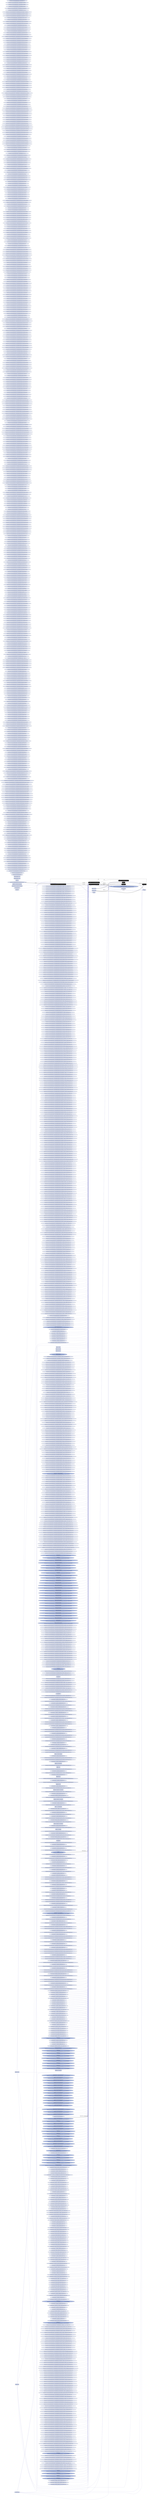 digraph G {
    rankdir=LR;

    /* programs */
    node [shape=box fontcolor=white fillcolor=black style="filled,rounded"];
    subgraph cluster_run0 {
        label="run0";
        prog0 [label="/mnt/wt-prov-model/examples/09-two-step-python/run.sh (1)"];
        prog1 [label="/home/repro/.venv/reprozip/bin/pip3 (2)"];
        prog0 -> prog1 [label="fork+exec"];
        prog2 [label="/home/repro/.venv/reprozip/bin/pip3 (3)"];
        prog1 -> prog2 [label="fork"];
        prog3 [label="/bin/uname (4)"];
        prog1 -> prog3 [label="fork+exec"];
        prog4 [label="/bin/sh (5)"];
        prog1 -> prog4 [label="fork+exec"];
        prog5 [label="/bin/uname (6)"];
        prog4 -> prog5 [label="fork+exec"];
        prog6 [label="/home/repro/.venv/reprozip/bin/python3 (7)"];
        prog0 -> prog6 [label="fork+exec"];
    }

    node [shape=ellipse fontcolor="#131C39" fillcolor="#C9D2ED"];

    /* system packages */
    "pkg base-files" [shape=box,label="base-files 10.3+deb10u2"];
    "pkg bash" [shape=box,label="bash 5.0-4"];
    "pkg coreutils" [shape=box,label="coreutils 8.30-3"];
    "pkg dash" [shape=box,label="dash 0.5.10.2-5"];
    "pkg libbz2-1.0" [shape=box,label="libbz2-1.0 1.0.6-9.2~deb10u1"];
    "pkg libc-bin" [shape=box,label="libc-bin 2.28-10"];
    "pkg libc6" [shape=box,label="libc6 2.28-10"];
    "pkg libexpat1" [shape=box,label="libexpat1 2.2.6-2+deb10u1"];
    "pkg libffi6" [shape=box,label="libffi6 3.2.1-9"];
    "pkg libgcc1" [shape=box,label="libgcc1 1:8.3.0-6"];
    "pkg liblzma5" [shape=box,label="liblzma5 5.2.4-1"];
    "pkg libmpdec2" [shape=box,label="libmpdec2 2.4.2-2"];
    "pkg libpython3.7-minimal" [shape=box,label="libpython3.7-minimal 3.7.3-2+deb10u1"];
    "pkg libpython3.7-stdlib" [shape=box,label="libpython3.7-stdlib 3.7.3-2+deb10u1"];
    "pkg libssl1.1" [shape=box,label="libssl1.1 1.1.1d-0+deb10u2"];
    "pkg libstdc++6" [shape=box,label="libstdc++6 8.3.0-6"];
    "pkg libtinfo6" [shape=box,label="libtinfo6 6.1+20181013-2+deb10u2"];
    "pkg libuuid1" [shape=box,label="libuuid1 2.33.1-0.1"];
    "pkg ncurses-base" [shape=box,label="ncurses-base 6.1+20181013-2+deb10u2"];
    "pkg python3-distutils" [shape=box,label="python3-distutils 3.7.3-1"];
    "pkg python3-minimal" [shape=box,label="python3-minimal 3.7.3-1"];
    "pkg python3.7-minimal" [shape=box,label="python3.7-minimal 3.7.3-2+deb10u1"];
    "pkg zlib1g" [shape=box,label="zlib1g 1:1.2.11.dfsg-1"];

    /* other files */
    "/dev/null";
    "/dev/tty";
    "/etc/ld.so.cache";
    "/etc/localtime";
    "/etc/nsswitch.conf";
    "/etc/passwd";
    "/home/repro/.cache/matplotlib/fontlist-v310.json" [fillcolor="#A3B4E0", label="fontlist-v310.json\n/home/repro/.cache/matplotlib/fontlist-v310.json"];
    "/home/repro/.venv/reprozip/bin/pip";
    "/home/repro/.venv/reprozip/bin/pip3";
    "/home/repro/.venv/reprozip/bin/python3" [fillcolor="#A3B4E0", label="python3\n/home/repro/.venv/reprozip/bin/python3"];
    "/home/repro/.venv/reprozip/bin/reprounzip";
    "/home/repro/.venv/reprozip/lib/python3.7/site-packages/PyYAML-5.3.1.dist-info/METADATA" [fillcolor="#A3B4E0", label="METADATA_13\n/home/repro/.venv/reprozip/lib/python3.7/site-packages/PyYAML-5.3.1.dist-info/METADATA"];
    "/home/repro/.venv/reprozip/lib/python3.7/site-packages/__pycache__/cycler.cpython-37.pyc";
    "/home/repro/.venv/reprozip/lib/python3.7/site-packages/__pycache__/pyparsing.cpython-37.pyc";
    "/home/repro/.venv/reprozip/lib/python3.7/site-packages/__pycache__/six.cpython-37.pyc";
    "/home/repro/.venv/reprozip/lib/python3.7/site-packages/certifi-2019.11.28.dist-info/METADATA" [fillcolor="#A3B4E0", label="METADATA_4\n/home/repro/.venv/reprozip/lib/python3.7/site-packages/certifi-2019.11.28.dist-info/METADATA"];
    "/home/repro/.venv/reprozip/lib/python3.7/site-packages/chardet-3.0.4.dist-info/METADATA" [fillcolor="#A3B4E0", label="METADATA_23\n/home/repro/.venv/reprozip/lib/python3.7/site-packages/chardet-3.0.4.dist-info/METADATA"];
    "/home/repro/.venv/reprozip/lib/python3.7/site-packages/cycler-0.10.0.dist-info/METADATA" [fillcolor="#A3B4E0", label="METADATA_2\n/home/repro/.venv/reprozip/lib/python3.7/site-packages/cycler-0.10.0.dist-info/METADATA"];
    "/home/repro/.venv/reprozip/lib/python3.7/site-packages/cycler.py";
    "/home/repro/.venv/reprozip/lib/python3.7/site-packages/dateutil/__init__.py";
    "/home/repro/.venv/reprozip/lib/python3.7/site-packages/dateutil/__pycache__/__init__.cpython-37.pyc";
    "/home/repro/.venv/reprozip/lib/python3.7/site-packages/dateutil/__pycache__/_common.cpython-37.pyc";
    "/home/repro/.venv/reprozip/lib/python3.7/site-packages/dateutil/__pycache__/_version.cpython-37.pyc";
    "/home/repro/.venv/reprozip/lib/python3.7/site-packages/dateutil/__pycache__/easter.cpython-37.pyc";
    "/home/repro/.venv/reprozip/lib/python3.7/site-packages/dateutil/__pycache__/relativedelta.cpython-37.pyc";
    "/home/repro/.venv/reprozip/lib/python3.7/site-packages/dateutil/__pycache__/rrule.cpython-37.pyc";
    "/home/repro/.venv/reprozip/lib/python3.7/site-packages/dateutil/_common.py";
    "/home/repro/.venv/reprozip/lib/python3.7/site-packages/dateutil/_version.py";
    "/home/repro/.venv/reprozip/lib/python3.7/site-packages/dateutil/easter.py";
    "/home/repro/.venv/reprozip/lib/python3.7/site-packages/dateutil/parser/__init__.py";
    "/home/repro/.venv/reprozip/lib/python3.7/site-packages/dateutil/parser/__pycache__/__init__.cpython-37.pyc";
    "/home/repro/.venv/reprozip/lib/python3.7/site-packages/dateutil/parser/__pycache__/_parser.cpython-37.pyc";
    "/home/repro/.venv/reprozip/lib/python3.7/site-packages/dateutil/parser/__pycache__/isoparser.cpython-37.pyc";
    "/home/repro/.venv/reprozip/lib/python3.7/site-packages/dateutil/parser/_parser.py";
    "/home/repro/.venv/reprozip/lib/python3.7/site-packages/dateutil/parser/isoparser.py";
    "/home/repro/.venv/reprozip/lib/python3.7/site-packages/dateutil/relativedelta.py";
    "/home/repro/.venv/reprozip/lib/python3.7/site-packages/dateutil/rrule.py";
    "/home/repro/.venv/reprozip/lib/python3.7/site-packages/dateutil/tz/__init__.py";
    "/home/repro/.venv/reprozip/lib/python3.7/site-packages/dateutil/tz/__pycache__/__init__.cpython-37.pyc";
    "/home/repro/.venv/reprozip/lib/python3.7/site-packages/dateutil/tz/__pycache__/_common.cpython-37.pyc";
    "/home/repro/.venv/reprozip/lib/python3.7/site-packages/dateutil/tz/__pycache__/_factories.cpython-37.pyc";
    "/home/repro/.venv/reprozip/lib/python3.7/site-packages/dateutil/tz/__pycache__/tz.cpython-37.pyc";
    "/home/repro/.venv/reprozip/lib/python3.7/site-packages/dateutil/tz/__pycache__/win.cpython-37.pyc";
    "/home/repro/.venv/reprozip/lib/python3.7/site-packages/dateutil/tz/_common.py";
    "/home/repro/.venv/reprozip/lib/python3.7/site-packages/dateutil/tz/_factories.py";
    "/home/repro/.venv/reprozip/lib/python3.7/site-packages/dateutil/tz/tz.py";
    "/home/repro/.venv/reprozip/lib/python3.7/site-packages/dateutil/tz/win.py";
    "/home/repro/.venv/reprozip/lib/python3.7/site-packages/distro-1.5.0.dist-info/METADATA" [fillcolor="#A3B4E0", label="METADATA_8\n/home/repro/.venv/reprozip/lib/python3.7/site-packages/distro-1.5.0.dist-info/METADATA"];
    "/home/repro/.venv/reprozip/lib/python3.7/site-packages/idna-2.9.dist-info/METADATA" [fillcolor="#A3B4E0", label="METADATA_3\n/home/repro/.venv/reprozip/lib/python3.7/site-packages/idna-2.9.dist-info/METADATA"];
    "/home/repro/.venv/reprozip/lib/python3.7/site-packages/kiwisolver-1.2.0.dist-info/METADATA" [fillcolor="#A3B4E0", label="METADATA_15\n/home/repro/.venv/reprozip/lib/python3.7/site-packages/kiwisolver-1.2.0.dist-info/METADATA"];
    "/home/repro/.venv/reprozip/lib/python3.7/site-packages/kiwisolver.cpython-37m-x86_64-linux-gnu.so";
    "/home/repro/.venv/reprozip/lib/python3.7/site-packages/matplotlib-3.2.1-py3.7-nspkg.pth" [fillcolor="#A3B4E0", label="matplotlib-3.2.1-py3.7-nspkg.pth\n/home/repro/.venv/reprozip/lib/python3.7/site-packages/matplotlib-3.2.1-py3.7-nspkg.pth"];
    "/home/repro/.venv/reprozip/lib/python3.7/site-packages/matplotlib-3.2.1.dist-info/METADATA" [fillcolor="#A3B4E0", label="METADATA_11\n/home/repro/.venv/reprozip/lib/python3.7/site-packages/matplotlib-3.2.1.dist-info/METADATA"];
    "/home/repro/.venv/reprozip/lib/python3.7/site-packages/matplotlib-3.2.1.dist-info/namespace_packages.txt" [fillcolor="#A3B4E0", label="namespace_packages.txt\n/home/repro/.venv/reprozip/lib/python3.7/site-packages/matplotlib-3.2.1.dist-info/namespace_packages.txt"];
    "/home/repro/.venv/reprozip/lib/python3.7/site-packages/matplotlib/.libs/libpng16-cfdb1654.so.16.21.0";
    "/home/repro/.venv/reprozip/lib/python3.7/site-packages/matplotlib/.libs/libz-a147dcb0.so.1.2.3";
    "/home/repro/.venv/reprozip/lib/python3.7/site-packages/matplotlib/__init__.py";
    "/home/repro/.venv/reprozip/lib/python3.7/site-packages/matplotlib/__pycache__/__init__.cpython-37.pyc";
    "/home/repro/.venv/reprozip/lib/python3.7/site-packages/matplotlib/__pycache__/_cm.cpython-37.pyc";
    "/home/repro/.venv/reprozip/lib/python3.7/site-packages/matplotlib/__pycache__/_cm_listed.cpython-37.pyc";
    "/home/repro/.venv/reprozip/lib/python3.7/site-packages/matplotlib/__pycache__/_color_data.cpython-37.pyc";
    "/home/repro/.venv/reprozip/lib/python3.7/site-packages/matplotlib/__pycache__/_constrained_layout.cpython-37.pyc";
    "/home/repro/.venv/reprozip/lib/python3.7/site-packages/matplotlib/__pycache__/_layoutbox.cpython-37.pyc";
    "/home/repro/.venv/reprozip/lib/python3.7/site-packages/matplotlib/__pycache__/_mathtext_data.cpython-37.pyc";
    "/home/repro/.venv/reprozip/lib/python3.7/site-packages/matplotlib/__pycache__/_pylab_helpers.cpython-37.pyc";
    "/home/repro/.venv/reprozip/lib/python3.7/site-packages/matplotlib/__pycache__/_text_layout.cpython-37.pyc";
    "/home/repro/.venv/reprozip/lib/python3.7/site-packages/matplotlib/__pycache__/_version.cpython-37.pyc";
    "/home/repro/.venv/reprozip/lib/python3.7/site-packages/matplotlib/__pycache__/afm.cpython-37.pyc";
    "/home/repro/.venv/reprozip/lib/python3.7/site-packages/matplotlib/__pycache__/artist.cpython-37.pyc";
    "/home/repro/.venv/reprozip/lib/python3.7/site-packages/matplotlib/__pycache__/axis.cpython-37.pyc";
    "/home/repro/.venv/reprozip/lib/python3.7/site-packages/matplotlib/__pycache__/backend_bases.cpython-37.pyc";
    "/home/repro/.venv/reprozip/lib/python3.7/site-packages/matplotlib/__pycache__/backend_tools.cpython-37.pyc";
    "/home/repro/.venv/reprozip/lib/python3.7/site-packages/matplotlib/__pycache__/bezier.cpython-37.pyc";
    "/home/repro/.venv/reprozip/lib/python3.7/site-packages/matplotlib/__pycache__/blocking_input.cpython-37.pyc";
    "/home/repro/.venv/reprozip/lib/python3.7/site-packages/matplotlib/__pycache__/category.cpython-37.pyc";
    "/home/repro/.venv/reprozip/lib/python3.7/site-packages/matplotlib/__pycache__/cm.cpython-37.pyc";
    "/home/repro/.venv/reprozip/lib/python3.7/site-packages/matplotlib/__pycache__/collections.cpython-37.pyc";
    "/home/repro/.venv/reprozip/lib/python3.7/site-packages/matplotlib/__pycache__/colorbar.cpython-37.pyc";
    "/home/repro/.venv/reprozip/lib/python3.7/site-packages/matplotlib/__pycache__/colors.cpython-37.pyc";
    "/home/repro/.venv/reprozip/lib/python3.7/site-packages/matplotlib/__pycache__/container.cpython-37.pyc";
    "/home/repro/.venv/reprozip/lib/python3.7/site-packages/matplotlib/__pycache__/contour.cpython-37.pyc";
    "/home/repro/.venv/reprozip/lib/python3.7/site-packages/matplotlib/__pycache__/dates.cpython-37.pyc";
    "/home/repro/.venv/reprozip/lib/python3.7/site-packages/matplotlib/__pycache__/docstring.cpython-37.pyc";
    "/home/repro/.venv/reprozip/lib/python3.7/site-packages/matplotlib/__pycache__/dviread.cpython-37.pyc";
    "/home/repro/.venv/reprozip/lib/python3.7/site-packages/matplotlib/__pycache__/figure.cpython-37.pyc";
    "/home/repro/.venv/reprozip/lib/python3.7/site-packages/matplotlib/__pycache__/font_manager.cpython-37.pyc";
    "/home/repro/.venv/reprozip/lib/python3.7/site-packages/matplotlib/__pycache__/fontconfig_pattern.cpython-37.pyc";
    "/home/repro/.venv/reprozip/lib/python3.7/site-packages/matplotlib/__pycache__/gridspec.cpython-37.pyc";
    "/home/repro/.venv/reprozip/lib/python3.7/site-packages/matplotlib/__pycache__/image.cpython-37.pyc";
    "/home/repro/.venv/reprozip/lib/python3.7/site-packages/matplotlib/__pycache__/legend.cpython-37.pyc";
    "/home/repro/.venv/reprozip/lib/python3.7/site-packages/matplotlib/__pycache__/legend_handler.cpython-37.pyc";
    "/home/repro/.venv/reprozip/lib/python3.7/site-packages/matplotlib/__pycache__/lines.cpython-37.pyc";
    "/home/repro/.venv/reprozip/lib/python3.7/site-packages/matplotlib/__pycache__/markers.cpython-37.pyc";
    "/home/repro/.venv/reprozip/lib/python3.7/site-packages/matplotlib/__pycache__/mathtext.cpython-37.pyc";
    "/home/repro/.venv/reprozip/lib/python3.7/site-packages/matplotlib/__pycache__/mlab.cpython-37.pyc";
    "/home/repro/.venv/reprozip/lib/python3.7/site-packages/matplotlib/__pycache__/offsetbox.cpython-37.pyc";
    "/home/repro/.venv/reprozip/lib/python3.7/site-packages/matplotlib/__pycache__/patches.cpython-37.pyc";
    "/home/repro/.venv/reprozip/lib/python3.7/site-packages/matplotlib/__pycache__/path.cpython-37.pyc";
    "/home/repro/.venv/reprozip/lib/python3.7/site-packages/matplotlib/__pycache__/pyplot.cpython-37.pyc";
    "/home/repro/.venv/reprozip/lib/python3.7/site-packages/matplotlib/__pycache__/quiver.cpython-37.pyc";
    "/home/repro/.venv/reprozip/lib/python3.7/site-packages/matplotlib/__pycache__/rcsetup.cpython-37.pyc";
    "/home/repro/.venv/reprozip/lib/python3.7/site-packages/matplotlib/__pycache__/scale.cpython-37.pyc";
    "/home/repro/.venv/reprozip/lib/python3.7/site-packages/matplotlib/__pycache__/spines.cpython-37.pyc";
    "/home/repro/.venv/reprozip/lib/python3.7/site-packages/matplotlib/__pycache__/stackplot.cpython-37.pyc";
    "/home/repro/.venv/reprozip/lib/python3.7/site-packages/matplotlib/__pycache__/streamplot.cpython-37.pyc";
    "/home/repro/.venv/reprozip/lib/python3.7/site-packages/matplotlib/__pycache__/table.cpython-37.pyc";
    "/home/repro/.venv/reprozip/lib/python3.7/site-packages/matplotlib/__pycache__/texmanager.cpython-37.pyc";
    "/home/repro/.venv/reprozip/lib/python3.7/site-packages/matplotlib/__pycache__/text.cpython-37.pyc";
    "/home/repro/.venv/reprozip/lib/python3.7/site-packages/matplotlib/__pycache__/textpath.cpython-37.pyc";
    "/home/repro/.venv/reprozip/lib/python3.7/site-packages/matplotlib/__pycache__/ticker.cpython-37.pyc";
    "/home/repro/.venv/reprozip/lib/python3.7/site-packages/matplotlib/__pycache__/tight_bbox.cpython-37.pyc";
    "/home/repro/.venv/reprozip/lib/python3.7/site-packages/matplotlib/__pycache__/tight_layout.cpython-37.pyc";
    "/home/repro/.venv/reprozip/lib/python3.7/site-packages/matplotlib/__pycache__/transforms.cpython-37.pyc";
    "/home/repro/.venv/reprozip/lib/python3.7/site-packages/matplotlib/__pycache__/units.cpython-37.pyc";
    "/home/repro/.venv/reprozip/lib/python3.7/site-packages/matplotlib/__pycache__/widgets.cpython-37.pyc";
    "/home/repro/.venv/reprozip/lib/python3.7/site-packages/matplotlib/_cm.py";
    "/home/repro/.venv/reprozip/lib/python3.7/site-packages/matplotlib/_cm_listed.py";
    "/home/repro/.venv/reprozip/lib/python3.7/site-packages/matplotlib/_color_data.py";
    "/home/repro/.venv/reprozip/lib/python3.7/site-packages/matplotlib/_constrained_layout.py";
    "/home/repro/.venv/reprozip/lib/python3.7/site-packages/matplotlib/_image.cpython-37m-x86_64-linux-gnu.so";
    "/home/repro/.venv/reprozip/lib/python3.7/site-packages/matplotlib/_layoutbox.py";
    "/home/repro/.venv/reprozip/lib/python3.7/site-packages/matplotlib/_mathtext_data.py";
    "/home/repro/.venv/reprozip/lib/python3.7/site-packages/matplotlib/_path.cpython-37m-x86_64-linux-gnu.so";
    "/home/repro/.venv/reprozip/lib/python3.7/site-packages/matplotlib/_png.cpython-37m-x86_64-linux-gnu.so";
    "/home/repro/.venv/reprozip/lib/python3.7/site-packages/matplotlib/_pylab_helpers.py";
    "/home/repro/.venv/reprozip/lib/python3.7/site-packages/matplotlib/_text_layout.py";
    "/home/repro/.venv/reprozip/lib/python3.7/site-packages/matplotlib/_version.py";
    "/home/repro/.venv/reprozip/lib/python3.7/site-packages/matplotlib/afm.py";
    "/home/repro/.venv/reprozip/lib/python3.7/site-packages/matplotlib/artist.py";
    "/home/repro/.venv/reprozip/lib/python3.7/site-packages/matplotlib/axes/__init__.py";
    "/home/repro/.venv/reprozip/lib/python3.7/site-packages/matplotlib/axes/__pycache__/__init__.cpython-37.pyc";
    "/home/repro/.venv/reprozip/lib/python3.7/site-packages/matplotlib/axes/__pycache__/_axes.cpython-37.pyc";
    "/home/repro/.venv/reprozip/lib/python3.7/site-packages/matplotlib/axes/__pycache__/_base.cpython-37.pyc";
    "/home/repro/.venv/reprozip/lib/python3.7/site-packages/matplotlib/axes/__pycache__/_secondary_axes.cpython-37.pyc";
    "/home/repro/.venv/reprozip/lib/python3.7/site-packages/matplotlib/axes/__pycache__/_subplots.cpython-37.pyc";
    "/home/repro/.venv/reprozip/lib/python3.7/site-packages/matplotlib/axes/_axes.py";
    "/home/repro/.venv/reprozip/lib/python3.7/site-packages/matplotlib/axes/_base.py";
    "/home/repro/.venv/reprozip/lib/python3.7/site-packages/matplotlib/axes/_secondary_axes.py";
    "/home/repro/.venv/reprozip/lib/python3.7/site-packages/matplotlib/axes/_subplots.py";
    "/home/repro/.venv/reprozip/lib/python3.7/site-packages/matplotlib/axis.py";
    "/home/repro/.venv/reprozip/lib/python3.7/site-packages/matplotlib/backend_bases.py";
    "/home/repro/.venv/reprozip/lib/python3.7/site-packages/matplotlib/backend_tools.py";
    "/home/repro/.venv/reprozip/lib/python3.7/site-packages/matplotlib/backends/__init__.py";
    "/home/repro/.venv/reprozip/lib/python3.7/site-packages/matplotlib/backends/__pycache__/__init__.cpython-37.pyc";
    "/home/repro/.venv/reprozip/lib/python3.7/site-packages/matplotlib/backends/__pycache__/_backend_tk.cpython-37.pyc";
    "/home/repro/.venv/reprozip/lib/python3.7/site-packages/matplotlib/backends/__pycache__/backend_agg.cpython-37.pyc";
    "/home/repro/.venv/reprozip/lib/python3.7/site-packages/matplotlib/backends/__pycache__/backend_cairo.cpython-37.pyc";
    "/home/repro/.venv/reprozip/lib/python3.7/site-packages/matplotlib/backends/__pycache__/backend_gtk3agg.cpython-37.pyc";
    "/home/repro/.venv/reprozip/lib/python3.7/site-packages/matplotlib/backends/__pycache__/backend_macosx.cpython-37.pyc";
    "/home/repro/.venv/reprozip/lib/python3.7/site-packages/matplotlib/backends/__pycache__/backend_qt4agg.cpython-37.pyc";
    "/home/repro/.venv/reprozip/lib/python3.7/site-packages/matplotlib/backends/__pycache__/backend_qt5.cpython-37.pyc";
    "/home/repro/.venv/reprozip/lib/python3.7/site-packages/matplotlib/backends/__pycache__/backend_qt5agg.cpython-37.pyc";
    "/home/repro/.venv/reprozip/lib/python3.7/site-packages/matplotlib/backends/__pycache__/backend_tkagg.cpython-37.pyc";
    "/home/repro/.venv/reprozip/lib/python3.7/site-packages/matplotlib/backends/__pycache__/backend_wxagg.cpython-37.pyc";
    "/home/repro/.venv/reprozip/lib/python3.7/site-packages/matplotlib/backends/__pycache__/qt_compat.cpython-37.pyc";
    "/home/repro/.venv/reprozip/lib/python3.7/site-packages/matplotlib/backends/_backend_agg.cpython-37m-x86_64-linux-gnu.so";
    "/home/repro/.venv/reprozip/lib/python3.7/site-packages/matplotlib/backends/_backend_tk.py";
    "/home/repro/.venv/reprozip/lib/python3.7/site-packages/matplotlib/backends/backend_agg.py";
    "/home/repro/.venv/reprozip/lib/python3.7/site-packages/matplotlib/backends/backend_cairo.py";
    "/home/repro/.venv/reprozip/lib/python3.7/site-packages/matplotlib/backends/backend_gtk3agg.py";
    "/home/repro/.venv/reprozip/lib/python3.7/site-packages/matplotlib/backends/backend_macosx.py";
    "/home/repro/.venv/reprozip/lib/python3.7/site-packages/matplotlib/backends/backend_qt4agg.py";
    "/home/repro/.venv/reprozip/lib/python3.7/site-packages/matplotlib/backends/backend_qt5.py";
    "/home/repro/.venv/reprozip/lib/python3.7/site-packages/matplotlib/backends/backend_qt5agg.py";
    "/home/repro/.venv/reprozip/lib/python3.7/site-packages/matplotlib/backends/backend_tkagg.py";
    "/home/repro/.venv/reprozip/lib/python3.7/site-packages/matplotlib/backends/backend_wxagg.py";
    "/home/repro/.venv/reprozip/lib/python3.7/site-packages/matplotlib/backends/qt_compat.py";
    "/home/repro/.venv/reprozip/lib/python3.7/site-packages/matplotlib/backends/qt_editor/__init__.py";
    "/home/repro/.venv/reprozip/lib/python3.7/site-packages/matplotlib/backends/qt_editor/__pycache__/__init__.cpython-37.pyc";
    "/home/repro/.venv/reprozip/lib/python3.7/site-packages/matplotlib/backends/qt_editor/__pycache__/figureoptions.cpython-37.pyc";
    "/home/repro/.venv/reprozip/lib/python3.7/site-packages/matplotlib/backends/qt_editor/figureoptions.py";
    "/home/repro/.venv/reprozip/lib/python3.7/site-packages/matplotlib/bezier.py";
    "/home/repro/.venv/reprozip/lib/python3.7/site-packages/matplotlib/blocking_input.py";
    "/home/repro/.venv/reprozip/lib/python3.7/site-packages/matplotlib/category.py";
    "/home/repro/.venv/reprozip/lib/python3.7/site-packages/matplotlib/cbook/__init__.py";
    "/home/repro/.venv/reprozip/lib/python3.7/site-packages/matplotlib/cbook/__pycache__/__init__.cpython-37.pyc";
    "/home/repro/.venv/reprozip/lib/python3.7/site-packages/matplotlib/cbook/__pycache__/deprecation.cpython-37.pyc";
    "/home/repro/.venv/reprozip/lib/python3.7/site-packages/matplotlib/cbook/deprecation.py";
    "/home/repro/.venv/reprozip/lib/python3.7/site-packages/matplotlib/cm.py";
    "/home/repro/.venv/reprozip/lib/python3.7/site-packages/matplotlib/collections.py";
    "/home/repro/.venv/reprozip/lib/python3.7/site-packages/matplotlib/colorbar.py";
    "/home/repro/.venv/reprozip/lib/python3.7/site-packages/matplotlib/colors.py";
    "/home/repro/.venv/reprozip/lib/python3.7/site-packages/matplotlib/container.py";
    "/home/repro/.venv/reprozip/lib/python3.7/site-packages/matplotlib/contour.py";
    "/home/repro/.venv/reprozip/lib/python3.7/site-packages/matplotlib/dates.py";
    "/home/repro/.venv/reprozip/lib/python3.7/site-packages/matplotlib/docstring.py";
    "/home/repro/.venv/reprozip/lib/python3.7/site-packages/matplotlib/dviread.py";
    "/home/repro/.venv/reprozip/lib/python3.7/site-packages/matplotlib/figure.py";
    "/home/repro/.venv/reprozip/lib/python3.7/site-packages/matplotlib/font_manager.py";
    "/home/repro/.venv/reprozip/lib/python3.7/site-packages/matplotlib/fontconfig_pattern.py";
    "/home/repro/.venv/reprozip/lib/python3.7/site-packages/matplotlib/ft2font.cpython-37m-x86_64-linux-gnu.so";
    "/home/repro/.venv/reprozip/lib/python3.7/site-packages/matplotlib/gridspec.py";
    "/home/repro/.venv/reprozip/lib/python3.7/site-packages/matplotlib/image.py";
    "/home/repro/.venv/reprozip/lib/python3.7/site-packages/matplotlib/legend.py";
    "/home/repro/.venv/reprozip/lib/python3.7/site-packages/matplotlib/legend_handler.py";
    "/home/repro/.venv/reprozip/lib/python3.7/site-packages/matplotlib/lines.py";
    "/home/repro/.venv/reprozip/lib/python3.7/site-packages/matplotlib/markers.py";
    "/home/repro/.venv/reprozip/lib/python3.7/site-packages/matplotlib/mathtext.py";
    "/home/repro/.venv/reprozip/lib/python3.7/site-packages/matplotlib/mlab.py";
    "/home/repro/.venv/reprozip/lib/python3.7/site-packages/matplotlib/mpl-data/fonts/ttf/DejaVuSans.ttf" [fillcolor="#A3B4E0", label="DejaVuSans.ttf\n/home/repro/.venv/reprozip/lib/python3.7/site-packages/matplotlib/mpl-data/fonts/ttf/DejaVuSans.ttf"];
    "/home/repro/.venv/reprozip/lib/python3.7/site-packages/matplotlib/mpl-data/matplotlibrc" [fillcolor="#A3B4E0", label="matplotlibrc\n/home/repro/.venv/reprozip/lib/python3.7/site-packages/matplotlib/mpl-data/matplotlibrc"];
    "/home/repro/.venv/reprozip/lib/python3.7/site-packages/matplotlib/mpl-data/stylelib/Solarize_Light2.mplstyle" [fillcolor="#A3B4E0", label="Solarize_Light2.mplstyle\n/home/repro/.venv/reprozip/lib/python3.7/site-packages/matplotlib/mpl-data/stylelib/Solarize_Light2.mplstyle"];
    "/home/repro/.venv/reprozip/lib/python3.7/site-packages/matplotlib/mpl-data/stylelib/_classic_test_patch.mplstyle" [fillcolor="#A3B4E0", label="_classic_test_patch.mplstyle\n/home/repro/.venv/reprozip/lib/python3.7/site-packages/matplotlib/mpl-data/stylelib/_classic_test_patch.mplstyle"];
    "/home/repro/.venv/reprozip/lib/python3.7/site-packages/matplotlib/mpl-data/stylelib/bmh.mplstyle" [fillcolor="#A3B4E0", label="bmh.mplstyle\n/home/repro/.venv/reprozip/lib/python3.7/site-packages/matplotlib/mpl-data/stylelib/bmh.mplstyle"];
    "/home/repro/.venv/reprozip/lib/python3.7/site-packages/matplotlib/mpl-data/stylelib/classic.mplstyle" [fillcolor="#A3B4E0", label="classic.mplstyle\n/home/repro/.venv/reprozip/lib/python3.7/site-packages/matplotlib/mpl-data/stylelib/classic.mplstyle"];
    "/home/repro/.venv/reprozip/lib/python3.7/site-packages/matplotlib/mpl-data/stylelib/dark_background.mplstyle" [fillcolor="#A3B4E0", label="dark_background.mplstyle\n/home/repro/.venv/reprozip/lib/python3.7/site-packages/matplotlib/mpl-data/stylelib/dark_background.mplstyle"];
    "/home/repro/.venv/reprozip/lib/python3.7/site-packages/matplotlib/mpl-data/stylelib/fast.mplstyle" [fillcolor="#A3B4E0", label="fast.mplstyle\n/home/repro/.venv/reprozip/lib/python3.7/site-packages/matplotlib/mpl-data/stylelib/fast.mplstyle"];
    "/home/repro/.venv/reprozip/lib/python3.7/site-packages/matplotlib/mpl-data/stylelib/fivethirtyeight.mplstyle" [fillcolor="#A3B4E0", label="fivethirtyeight.mplstyle\n/home/repro/.venv/reprozip/lib/python3.7/site-packages/matplotlib/mpl-data/stylelib/fivethirtyeight.mplstyle"];
    "/home/repro/.venv/reprozip/lib/python3.7/site-packages/matplotlib/mpl-data/stylelib/ggplot.mplstyle" [fillcolor="#A3B4E0", label="ggplot.mplstyle\n/home/repro/.venv/reprozip/lib/python3.7/site-packages/matplotlib/mpl-data/stylelib/ggplot.mplstyle"];
    "/home/repro/.venv/reprozip/lib/python3.7/site-packages/matplotlib/mpl-data/stylelib/grayscale.mplstyle" [fillcolor="#A3B4E0", label="grayscale.mplstyle\n/home/repro/.venv/reprozip/lib/python3.7/site-packages/matplotlib/mpl-data/stylelib/grayscale.mplstyle"];
    "/home/repro/.venv/reprozip/lib/python3.7/site-packages/matplotlib/mpl-data/stylelib/seaborn-bright.mplstyle" [fillcolor="#A3B4E0", label="seaborn-bright.mplstyle\n/home/repro/.venv/reprozip/lib/python3.7/site-packages/matplotlib/mpl-data/stylelib/seaborn-bright.mplstyle"];
    "/home/repro/.venv/reprozip/lib/python3.7/site-packages/matplotlib/mpl-data/stylelib/seaborn-colorblind.mplstyle" [fillcolor="#A3B4E0", label="seaborn-colorblind.mplstyle\n/home/repro/.venv/reprozip/lib/python3.7/site-packages/matplotlib/mpl-data/stylelib/seaborn-colorblind.mplstyle"];
    "/home/repro/.venv/reprozip/lib/python3.7/site-packages/matplotlib/mpl-data/stylelib/seaborn-dark-palette.mplstyle" [fillcolor="#A3B4E0", label="seaborn-dark-palette.mplstyle\n/home/repro/.venv/reprozip/lib/python3.7/site-packages/matplotlib/mpl-data/stylelib/seaborn-dark-palette.mplstyle"];
    "/home/repro/.venv/reprozip/lib/python3.7/site-packages/matplotlib/mpl-data/stylelib/seaborn-dark.mplstyle" [fillcolor="#A3B4E0", label="seaborn-dark.mplstyle\n/home/repro/.venv/reprozip/lib/python3.7/site-packages/matplotlib/mpl-data/stylelib/seaborn-dark.mplstyle"];
    "/home/repro/.venv/reprozip/lib/python3.7/site-packages/matplotlib/mpl-data/stylelib/seaborn-darkgrid.mplstyle" [fillcolor="#A3B4E0", label="seaborn-darkgrid.mplstyle\n/home/repro/.venv/reprozip/lib/python3.7/site-packages/matplotlib/mpl-data/stylelib/seaborn-darkgrid.mplstyle"];
    "/home/repro/.venv/reprozip/lib/python3.7/site-packages/matplotlib/mpl-data/stylelib/seaborn-deep.mplstyle" [fillcolor="#A3B4E0", label="seaborn-deep.mplstyle\n/home/repro/.venv/reprozip/lib/python3.7/site-packages/matplotlib/mpl-data/stylelib/seaborn-deep.mplstyle"];
    "/home/repro/.venv/reprozip/lib/python3.7/site-packages/matplotlib/mpl-data/stylelib/seaborn-muted.mplstyle" [fillcolor="#A3B4E0", label="seaborn-muted.mplstyle\n/home/repro/.venv/reprozip/lib/python3.7/site-packages/matplotlib/mpl-data/stylelib/seaborn-muted.mplstyle"];
    "/home/repro/.venv/reprozip/lib/python3.7/site-packages/matplotlib/mpl-data/stylelib/seaborn-notebook.mplstyle" [fillcolor="#A3B4E0", label="seaborn-notebook.mplstyle\n/home/repro/.venv/reprozip/lib/python3.7/site-packages/matplotlib/mpl-data/stylelib/seaborn-notebook.mplstyle"];
    "/home/repro/.venv/reprozip/lib/python3.7/site-packages/matplotlib/mpl-data/stylelib/seaborn-paper.mplstyle" [fillcolor="#A3B4E0", label="seaborn-paper.mplstyle\n/home/repro/.venv/reprozip/lib/python3.7/site-packages/matplotlib/mpl-data/stylelib/seaborn-paper.mplstyle"];
    "/home/repro/.venv/reprozip/lib/python3.7/site-packages/matplotlib/mpl-data/stylelib/seaborn-pastel.mplstyle" [fillcolor="#A3B4E0", label="seaborn-pastel.mplstyle\n/home/repro/.venv/reprozip/lib/python3.7/site-packages/matplotlib/mpl-data/stylelib/seaborn-pastel.mplstyle"];
    "/home/repro/.venv/reprozip/lib/python3.7/site-packages/matplotlib/mpl-data/stylelib/seaborn-poster.mplstyle" [fillcolor="#A3B4E0", label="seaborn-poster.mplstyle\n/home/repro/.venv/reprozip/lib/python3.7/site-packages/matplotlib/mpl-data/stylelib/seaborn-poster.mplstyle"];
    "/home/repro/.venv/reprozip/lib/python3.7/site-packages/matplotlib/mpl-data/stylelib/seaborn-talk.mplstyle" [fillcolor="#A3B4E0", label="seaborn-talk.mplstyle\n/home/repro/.venv/reprozip/lib/python3.7/site-packages/matplotlib/mpl-data/stylelib/seaborn-talk.mplstyle"];
    "/home/repro/.venv/reprozip/lib/python3.7/site-packages/matplotlib/mpl-data/stylelib/seaborn-ticks.mplstyle" [fillcolor="#A3B4E0", label="seaborn-ticks.mplstyle\n/home/repro/.venv/reprozip/lib/python3.7/site-packages/matplotlib/mpl-data/stylelib/seaborn-ticks.mplstyle"];
    "/home/repro/.venv/reprozip/lib/python3.7/site-packages/matplotlib/mpl-data/stylelib/seaborn-white.mplstyle" [fillcolor="#A3B4E0", label="seaborn-white.mplstyle\n/home/repro/.venv/reprozip/lib/python3.7/site-packages/matplotlib/mpl-data/stylelib/seaborn-white.mplstyle"];
    "/home/repro/.venv/reprozip/lib/python3.7/site-packages/matplotlib/mpl-data/stylelib/seaborn-whitegrid.mplstyle" [fillcolor="#A3B4E0", label="seaborn-whitegrid.mplstyle\n/home/repro/.venv/reprozip/lib/python3.7/site-packages/matplotlib/mpl-data/stylelib/seaborn-whitegrid.mplstyle"];
    "/home/repro/.venv/reprozip/lib/python3.7/site-packages/matplotlib/mpl-data/stylelib/seaborn.mplstyle" [fillcolor="#A3B4E0", label="seaborn.mplstyle\n/home/repro/.venv/reprozip/lib/python3.7/site-packages/matplotlib/mpl-data/stylelib/seaborn.mplstyle"];
    "/home/repro/.venv/reprozip/lib/python3.7/site-packages/matplotlib/mpl-data/stylelib/tableau-colorblind10.mplstyle" [fillcolor="#A3B4E0", label="tableau-colorblind10.mplstyle\n/home/repro/.venv/reprozip/lib/python3.7/site-packages/matplotlib/mpl-data/stylelib/tableau-colorblind10.mplstyle"];
    "/home/repro/.venv/reprozip/lib/python3.7/site-packages/matplotlib/offsetbox.py";
    "/home/repro/.venv/reprozip/lib/python3.7/site-packages/matplotlib/patches.py";
    "/home/repro/.venv/reprozip/lib/python3.7/site-packages/matplotlib/path.py";
    "/home/repro/.venv/reprozip/lib/python3.7/site-packages/matplotlib/projections/__init__.py";
    "/home/repro/.venv/reprozip/lib/python3.7/site-packages/matplotlib/projections/__pycache__/__init__.cpython-37.pyc";
    "/home/repro/.venv/reprozip/lib/python3.7/site-packages/matplotlib/projections/__pycache__/geo.cpython-37.pyc";
    "/home/repro/.venv/reprozip/lib/python3.7/site-packages/matplotlib/projections/__pycache__/polar.cpython-37.pyc";
    "/home/repro/.venv/reprozip/lib/python3.7/site-packages/matplotlib/projections/geo.py";
    "/home/repro/.venv/reprozip/lib/python3.7/site-packages/matplotlib/projections/polar.py";
    "/home/repro/.venv/reprozip/lib/python3.7/site-packages/matplotlib/pyplot.py";
    "/home/repro/.venv/reprozip/lib/python3.7/site-packages/matplotlib/quiver.py";
    "/home/repro/.venv/reprozip/lib/python3.7/site-packages/matplotlib/rcsetup.py";
    "/home/repro/.venv/reprozip/lib/python3.7/site-packages/matplotlib/scale.py";
    "/home/repro/.venv/reprozip/lib/python3.7/site-packages/matplotlib/spines.py";
    "/home/repro/.venv/reprozip/lib/python3.7/site-packages/matplotlib/stackplot.py";
    "/home/repro/.venv/reprozip/lib/python3.7/site-packages/matplotlib/streamplot.py";
    "/home/repro/.venv/reprozip/lib/python3.7/site-packages/matplotlib/style/__init__.py";
    "/home/repro/.venv/reprozip/lib/python3.7/site-packages/matplotlib/style/__pycache__/__init__.cpython-37.pyc";
    "/home/repro/.venv/reprozip/lib/python3.7/site-packages/matplotlib/style/__pycache__/core.cpython-37.pyc";
    "/home/repro/.venv/reprozip/lib/python3.7/site-packages/matplotlib/style/core.py";
    "/home/repro/.venv/reprozip/lib/python3.7/site-packages/matplotlib/table.py";
    "/home/repro/.venv/reprozip/lib/python3.7/site-packages/matplotlib/texmanager.py";
    "/home/repro/.venv/reprozip/lib/python3.7/site-packages/matplotlib/text.py";
    "/home/repro/.venv/reprozip/lib/python3.7/site-packages/matplotlib/textpath.py";
    "/home/repro/.venv/reprozip/lib/python3.7/site-packages/matplotlib/ticker.py";
    "/home/repro/.venv/reprozip/lib/python3.7/site-packages/matplotlib/tight_bbox.py";
    "/home/repro/.venv/reprozip/lib/python3.7/site-packages/matplotlib/tight_layout.py";
    "/home/repro/.venv/reprozip/lib/python3.7/site-packages/matplotlib/transforms.py";
    "/home/repro/.venv/reprozip/lib/python3.7/site-packages/matplotlib/tri/__init__.py";
    "/home/repro/.venv/reprozip/lib/python3.7/site-packages/matplotlib/tri/__pycache__/__init__.cpython-37.pyc";
    "/home/repro/.venv/reprozip/lib/python3.7/site-packages/matplotlib/tri/__pycache__/triangulation.cpython-37.pyc";
    "/home/repro/.venv/reprozip/lib/python3.7/site-packages/matplotlib/tri/__pycache__/tricontour.cpython-37.pyc";
    "/home/repro/.venv/reprozip/lib/python3.7/site-packages/matplotlib/tri/__pycache__/trifinder.cpython-37.pyc";
    "/home/repro/.venv/reprozip/lib/python3.7/site-packages/matplotlib/tri/__pycache__/triinterpolate.cpython-37.pyc";
    "/home/repro/.venv/reprozip/lib/python3.7/site-packages/matplotlib/tri/__pycache__/tripcolor.cpython-37.pyc";
    "/home/repro/.venv/reprozip/lib/python3.7/site-packages/matplotlib/tri/__pycache__/triplot.cpython-37.pyc";
    "/home/repro/.venv/reprozip/lib/python3.7/site-packages/matplotlib/tri/__pycache__/trirefine.cpython-37.pyc";
    "/home/repro/.venv/reprozip/lib/python3.7/site-packages/matplotlib/tri/__pycache__/tritools.cpython-37.pyc";
    "/home/repro/.venv/reprozip/lib/python3.7/site-packages/matplotlib/tri/triangulation.py";
    "/home/repro/.venv/reprozip/lib/python3.7/site-packages/matplotlib/tri/tricontour.py";
    "/home/repro/.venv/reprozip/lib/python3.7/site-packages/matplotlib/tri/trifinder.py";
    "/home/repro/.venv/reprozip/lib/python3.7/site-packages/matplotlib/tri/triinterpolate.py";
    "/home/repro/.venv/reprozip/lib/python3.7/site-packages/matplotlib/tri/tripcolor.py";
    "/home/repro/.venv/reprozip/lib/python3.7/site-packages/matplotlib/tri/triplot.py";
    "/home/repro/.venv/reprozip/lib/python3.7/site-packages/matplotlib/tri/trirefine.py";
    "/home/repro/.venv/reprozip/lib/python3.7/site-packages/matplotlib/tri/tritools.py";
    "/home/repro/.venv/reprozip/lib/python3.7/site-packages/matplotlib/units.py";
    "/home/repro/.venv/reprozip/lib/python3.7/site-packages/matplotlib/widgets.py";
    "/home/repro/.venv/reprozip/lib/python3.7/site-packages/mpl_toolkits/mplot3d/__init__.py";
    "/home/repro/.venv/reprozip/lib/python3.7/site-packages/mpl_toolkits/mplot3d/__pycache__/__init__.cpython-37.pyc";
    "/home/repro/.venv/reprozip/lib/python3.7/site-packages/mpl_toolkits/mplot3d/__pycache__/art3d.cpython-37.pyc";
    "/home/repro/.venv/reprozip/lib/python3.7/site-packages/mpl_toolkits/mplot3d/__pycache__/axes3d.cpython-37.pyc";
    "/home/repro/.venv/reprozip/lib/python3.7/site-packages/mpl_toolkits/mplot3d/__pycache__/axis3d.cpython-37.pyc";
    "/home/repro/.venv/reprozip/lib/python3.7/site-packages/mpl_toolkits/mplot3d/__pycache__/proj3d.cpython-37.pyc";
    "/home/repro/.venv/reprozip/lib/python3.7/site-packages/mpl_toolkits/mplot3d/art3d.py";
    "/home/repro/.venv/reprozip/lib/python3.7/site-packages/mpl_toolkits/mplot3d/axes3d.py";
    "/home/repro/.venv/reprozip/lib/python3.7/site-packages/mpl_toolkits/mplot3d/axis3d.py";
    "/home/repro/.venv/reprozip/lib/python3.7/site-packages/mpl_toolkits/mplot3d/proj3d.py";
    "/home/repro/.venv/reprozip/lib/python3.7/site-packages/numpy-1.18.2.dist-info/METADATA" [fillcolor="#A3B4E0", label="METADATA_19\n/home/repro/.venv/reprozip/lib/python3.7/site-packages/numpy-1.18.2.dist-info/METADATA"];
    "/home/repro/.venv/reprozip/lib/python3.7/site-packages/numpy/.libs/libgfortran-ed201abd.so.3.0.0";
    "/home/repro/.venv/reprozip/lib/python3.7/site-packages/numpy/.libs/libopenblasp-r0-34a18dc3.3.7.so";
    "/home/repro/.venv/reprozip/lib/python3.7/site-packages/numpy/__config__.py";
    "/home/repro/.venv/reprozip/lib/python3.7/site-packages/numpy/__init__.py";
    "/home/repro/.venv/reprozip/lib/python3.7/site-packages/numpy/__pycache__/__config__.cpython-37.pyc";
    "/home/repro/.venv/reprozip/lib/python3.7/site-packages/numpy/__pycache__/__init__.cpython-37.pyc";
    "/home/repro/.venv/reprozip/lib/python3.7/site-packages/numpy/__pycache__/_distributor_init.cpython-37.pyc";
    "/home/repro/.venv/reprozip/lib/python3.7/site-packages/numpy/__pycache__/_globals.cpython-37.pyc";
    "/home/repro/.venv/reprozip/lib/python3.7/site-packages/numpy/__pycache__/_pytesttester.cpython-37.pyc";
    "/home/repro/.venv/reprozip/lib/python3.7/site-packages/numpy/__pycache__/ctypeslib.cpython-37.pyc";
    "/home/repro/.venv/reprozip/lib/python3.7/site-packages/numpy/__pycache__/version.cpython-37.pyc";
    "/home/repro/.venv/reprozip/lib/python3.7/site-packages/numpy/_distributor_init.py";
    "/home/repro/.venv/reprozip/lib/python3.7/site-packages/numpy/_globals.py";
    "/home/repro/.venv/reprozip/lib/python3.7/site-packages/numpy/_pytesttester.py";
    "/home/repro/.venv/reprozip/lib/python3.7/site-packages/numpy/compat/__init__.py";
    "/home/repro/.venv/reprozip/lib/python3.7/site-packages/numpy/compat/__pycache__/__init__.cpython-37.pyc";
    "/home/repro/.venv/reprozip/lib/python3.7/site-packages/numpy/compat/__pycache__/_inspect.cpython-37.pyc";
    "/home/repro/.venv/reprozip/lib/python3.7/site-packages/numpy/compat/__pycache__/py3k.cpython-37.pyc";
    "/home/repro/.venv/reprozip/lib/python3.7/site-packages/numpy/compat/_inspect.py";
    "/home/repro/.venv/reprozip/lib/python3.7/site-packages/numpy/compat/py3k.py";
    "/home/repro/.venv/reprozip/lib/python3.7/site-packages/numpy/core/__init__.py";
    "/home/repro/.venv/reprozip/lib/python3.7/site-packages/numpy/core/__pycache__/__init__.cpython-37.pyc";
    "/home/repro/.venv/reprozip/lib/python3.7/site-packages/numpy/core/__pycache__/_add_newdocs.cpython-37.pyc";
    "/home/repro/.venv/reprozip/lib/python3.7/site-packages/numpy/core/__pycache__/_asarray.cpython-37.pyc";
    "/home/repro/.venv/reprozip/lib/python3.7/site-packages/numpy/core/__pycache__/_dtype.cpython-37.pyc";
    "/home/repro/.venv/reprozip/lib/python3.7/site-packages/numpy/core/__pycache__/_dtype_ctypes.cpython-37.pyc";
    "/home/repro/.venv/reprozip/lib/python3.7/site-packages/numpy/core/__pycache__/_exceptions.cpython-37.pyc";
    "/home/repro/.venv/reprozip/lib/python3.7/site-packages/numpy/core/__pycache__/_internal.cpython-37.pyc";
    "/home/repro/.venv/reprozip/lib/python3.7/site-packages/numpy/core/__pycache__/_methods.cpython-37.pyc";
    "/home/repro/.venv/reprozip/lib/python3.7/site-packages/numpy/core/__pycache__/_string_helpers.cpython-37.pyc";
    "/home/repro/.venv/reprozip/lib/python3.7/site-packages/numpy/core/__pycache__/_type_aliases.cpython-37.pyc";
    "/home/repro/.venv/reprozip/lib/python3.7/site-packages/numpy/core/__pycache__/_ufunc_config.cpython-37.pyc";
    "/home/repro/.venv/reprozip/lib/python3.7/site-packages/numpy/core/__pycache__/arrayprint.cpython-37.pyc";
    "/home/repro/.venv/reprozip/lib/python3.7/site-packages/numpy/core/__pycache__/defchararray.cpython-37.pyc";
    "/home/repro/.venv/reprozip/lib/python3.7/site-packages/numpy/core/__pycache__/einsumfunc.cpython-37.pyc";
    "/home/repro/.venv/reprozip/lib/python3.7/site-packages/numpy/core/__pycache__/fromnumeric.cpython-37.pyc";
    "/home/repro/.venv/reprozip/lib/python3.7/site-packages/numpy/core/__pycache__/function_base.cpython-37.pyc";
    "/home/repro/.venv/reprozip/lib/python3.7/site-packages/numpy/core/__pycache__/getlimits.cpython-37.pyc";
    "/home/repro/.venv/reprozip/lib/python3.7/site-packages/numpy/core/__pycache__/machar.cpython-37.pyc";
    "/home/repro/.venv/reprozip/lib/python3.7/site-packages/numpy/core/__pycache__/memmap.cpython-37.pyc";
    "/home/repro/.venv/reprozip/lib/python3.7/site-packages/numpy/core/__pycache__/multiarray.cpython-37.pyc";
    "/home/repro/.venv/reprozip/lib/python3.7/site-packages/numpy/core/__pycache__/numeric.cpython-37.pyc";
    "/home/repro/.venv/reprozip/lib/python3.7/site-packages/numpy/core/__pycache__/numerictypes.cpython-37.pyc";
    "/home/repro/.venv/reprozip/lib/python3.7/site-packages/numpy/core/__pycache__/overrides.cpython-37.pyc";
    "/home/repro/.venv/reprozip/lib/python3.7/site-packages/numpy/core/__pycache__/records.cpython-37.pyc";
    "/home/repro/.venv/reprozip/lib/python3.7/site-packages/numpy/core/__pycache__/shape_base.cpython-37.pyc";
    "/home/repro/.venv/reprozip/lib/python3.7/site-packages/numpy/core/__pycache__/umath.cpython-37.pyc";
    "/home/repro/.venv/reprozip/lib/python3.7/site-packages/numpy/core/_add_newdocs.py";
    "/home/repro/.venv/reprozip/lib/python3.7/site-packages/numpy/core/_asarray.py";
    "/home/repro/.venv/reprozip/lib/python3.7/site-packages/numpy/core/_dtype.py";
    "/home/repro/.venv/reprozip/lib/python3.7/site-packages/numpy/core/_dtype_ctypes.py";
    "/home/repro/.venv/reprozip/lib/python3.7/site-packages/numpy/core/_exceptions.py";
    "/home/repro/.venv/reprozip/lib/python3.7/site-packages/numpy/core/_internal.py";
    "/home/repro/.venv/reprozip/lib/python3.7/site-packages/numpy/core/_methods.py";
    "/home/repro/.venv/reprozip/lib/python3.7/site-packages/numpy/core/_multiarray_tests.cpython-37m-x86_64-linux-gnu.so";
    "/home/repro/.venv/reprozip/lib/python3.7/site-packages/numpy/core/_multiarray_umath.cpython-37m-x86_64-linux-gnu.so";
    "/home/repro/.venv/reprozip/lib/python3.7/site-packages/numpy/core/_string_helpers.py";
    "/home/repro/.venv/reprozip/lib/python3.7/site-packages/numpy/core/_type_aliases.py";
    "/home/repro/.venv/reprozip/lib/python3.7/site-packages/numpy/core/_ufunc_config.py";
    "/home/repro/.venv/reprozip/lib/python3.7/site-packages/numpy/core/arrayprint.py";
    "/home/repro/.venv/reprozip/lib/python3.7/site-packages/numpy/core/defchararray.py";
    "/home/repro/.venv/reprozip/lib/python3.7/site-packages/numpy/core/einsumfunc.py";
    "/home/repro/.venv/reprozip/lib/python3.7/site-packages/numpy/core/fromnumeric.py";
    "/home/repro/.venv/reprozip/lib/python3.7/site-packages/numpy/core/function_base.py";
    "/home/repro/.venv/reprozip/lib/python3.7/site-packages/numpy/core/getlimits.py";
    "/home/repro/.venv/reprozip/lib/python3.7/site-packages/numpy/core/machar.py";
    "/home/repro/.venv/reprozip/lib/python3.7/site-packages/numpy/core/memmap.py";
    "/home/repro/.venv/reprozip/lib/python3.7/site-packages/numpy/core/multiarray.py";
    "/home/repro/.venv/reprozip/lib/python3.7/site-packages/numpy/core/numeric.py";
    "/home/repro/.venv/reprozip/lib/python3.7/site-packages/numpy/core/numerictypes.py";
    "/home/repro/.venv/reprozip/lib/python3.7/site-packages/numpy/core/overrides.py";
    "/home/repro/.venv/reprozip/lib/python3.7/site-packages/numpy/core/records.py";
    "/home/repro/.venv/reprozip/lib/python3.7/site-packages/numpy/core/shape_base.py";
    "/home/repro/.venv/reprozip/lib/python3.7/site-packages/numpy/core/umath.py";
    "/home/repro/.venv/reprozip/lib/python3.7/site-packages/numpy/ctypeslib.py";
    "/home/repro/.venv/reprozip/lib/python3.7/site-packages/numpy/fft/__init__.py";
    "/home/repro/.venv/reprozip/lib/python3.7/site-packages/numpy/fft/__pycache__/__init__.cpython-37.pyc";
    "/home/repro/.venv/reprozip/lib/python3.7/site-packages/numpy/fft/__pycache__/_pocketfft.cpython-37.pyc";
    "/home/repro/.venv/reprozip/lib/python3.7/site-packages/numpy/fft/__pycache__/helper.cpython-37.pyc";
    "/home/repro/.venv/reprozip/lib/python3.7/site-packages/numpy/fft/_pocketfft.py";
    "/home/repro/.venv/reprozip/lib/python3.7/site-packages/numpy/fft/_pocketfft_internal.cpython-37m-x86_64-linux-gnu.so";
    "/home/repro/.venv/reprozip/lib/python3.7/site-packages/numpy/fft/helper.py";
    "/home/repro/.venv/reprozip/lib/python3.7/site-packages/numpy/lib/__init__.py";
    "/home/repro/.venv/reprozip/lib/python3.7/site-packages/numpy/lib/__pycache__/__init__.cpython-37.pyc";
    "/home/repro/.venv/reprozip/lib/python3.7/site-packages/numpy/lib/__pycache__/_datasource.cpython-37.pyc";
    "/home/repro/.venv/reprozip/lib/python3.7/site-packages/numpy/lib/__pycache__/_iotools.cpython-37.pyc";
    "/home/repro/.venv/reprozip/lib/python3.7/site-packages/numpy/lib/__pycache__/_version.cpython-37.pyc";
    "/home/repro/.venv/reprozip/lib/python3.7/site-packages/numpy/lib/__pycache__/arraypad.cpython-37.pyc";
    "/home/repro/.venv/reprozip/lib/python3.7/site-packages/numpy/lib/__pycache__/arraysetops.cpython-37.pyc";
    "/home/repro/.venv/reprozip/lib/python3.7/site-packages/numpy/lib/__pycache__/arrayterator.cpython-37.pyc";
    "/home/repro/.venv/reprozip/lib/python3.7/site-packages/numpy/lib/__pycache__/financial.cpython-37.pyc";
    "/home/repro/.venv/reprozip/lib/python3.7/site-packages/numpy/lib/__pycache__/format.cpython-37.pyc";
    "/home/repro/.venv/reprozip/lib/python3.7/site-packages/numpy/lib/__pycache__/function_base.cpython-37.pyc";
    "/home/repro/.venv/reprozip/lib/python3.7/site-packages/numpy/lib/__pycache__/histograms.cpython-37.pyc";
    "/home/repro/.venv/reprozip/lib/python3.7/site-packages/numpy/lib/__pycache__/index_tricks.cpython-37.pyc";
    "/home/repro/.venv/reprozip/lib/python3.7/site-packages/numpy/lib/__pycache__/mixins.cpython-37.pyc";
    "/home/repro/.venv/reprozip/lib/python3.7/site-packages/numpy/lib/__pycache__/nanfunctions.cpython-37.pyc";
    "/home/repro/.venv/reprozip/lib/python3.7/site-packages/numpy/lib/__pycache__/npyio.cpython-37.pyc";
    "/home/repro/.venv/reprozip/lib/python3.7/site-packages/numpy/lib/__pycache__/polynomial.cpython-37.pyc";
    "/home/repro/.venv/reprozip/lib/python3.7/site-packages/numpy/lib/__pycache__/scimath.cpython-37.pyc";
    "/home/repro/.venv/reprozip/lib/python3.7/site-packages/numpy/lib/__pycache__/shape_base.cpython-37.pyc";
    "/home/repro/.venv/reprozip/lib/python3.7/site-packages/numpy/lib/__pycache__/stride_tricks.cpython-37.pyc";
    "/home/repro/.venv/reprozip/lib/python3.7/site-packages/numpy/lib/__pycache__/twodim_base.cpython-37.pyc";
    "/home/repro/.venv/reprozip/lib/python3.7/site-packages/numpy/lib/__pycache__/type_check.cpython-37.pyc";
    "/home/repro/.venv/reprozip/lib/python3.7/site-packages/numpy/lib/__pycache__/ufunclike.cpython-37.pyc";
    "/home/repro/.venv/reprozip/lib/python3.7/site-packages/numpy/lib/__pycache__/utils.cpython-37.pyc";
    "/home/repro/.venv/reprozip/lib/python3.7/site-packages/numpy/lib/_datasource.py";
    "/home/repro/.venv/reprozip/lib/python3.7/site-packages/numpy/lib/_iotools.py";
    "/home/repro/.venv/reprozip/lib/python3.7/site-packages/numpy/lib/_version.py";
    "/home/repro/.venv/reprozip/lib/python3.7/site-packages/numpy/lib/arraypad.py";
    "/home/repro/.venv/reprozip/lib/python3.7/site-packages/numpy/lib/arraysetops.py";
    "/home/repro/.venv/reprozip/lib/python3.7/site-packages/numpy/lib/arrayterator.py";
    "/home/repro/.venv/reprozip/lib/python3.7/site-packages/numpy/lib/financial.py";
    "/home/repro/.venv/reprozip/lib/python3.7/site-packages/numpy/lib/format.py";
    "/home/repro/.venv/reprozip/lib/python3.7/site-packages/numpy/lib/function_base.py";
    "/home/repro/.venv/reprozip/lib/python3.7/site-packages/numpy/lib/histograms.py";
    "/home/repro/.venv/reprozip/lib/python3.7/site-packages/numpy/lib/index_tricks.py";
    "/home/repro/.venv/reprozip/lib/python3.7/site-packages/numpy/lib/mixins.py";
    "/home/repro/.venv/reprozip/lib/python3.7/site-packages/numpy/lib/nanfunctions.py";
    "/home/repro/.venv/reprozip/lib/python3.7/site-packages/numpy/lib/npyio.py";
    "/home/repro/.venv/reprozip/lib/python3.7/site-packages/numpy/lib/polynomial.py";
    "/home/repro/.venv/reprozip/lib/python3.7/site-packages/numpy/lib/scimath.py";
    "/home/repro/.venv/reprozip/lib/python3.7/site-packages/numpy/lib/shape_base.py";
    "/home/repro/.venv/reprozip/lib/python3.7/site-packages/numpy/lib/stride_tricks.py";
    "/home/repro/.venv/reprozip/lib/python3.7/site-packages/numpy/lib/twodim_base.py";
    "/home/repro/.venv/reprozip/lib/python3.7/site-packages/numpy/lib/type_check.py";
    "/home/repro/.venv/reprozip/lib/python3.7/site-packages/numpy/lib/ufunclike.py";
    "/home/repro/.venv/reprozip/lib/python3.7/site-packages/numpy/lib/utils.py";
    "/home/repro/.venv/reprozip/lib/python3.7/site-packages/numpy/linalg/__init__.py";
    "/home/repro/.venv/reprozip/lib/python3.7/site-packages/numpy/linalg/__pycache__/__init__.cpython-37.pyc";
    "/home/repro/.venv/reprozip/lib/python3.7/site-packages/numpy/linalg/__pycache__/linalg.cpython-37.pyc";
    "/home/repro/.venv/reprozip/lib/python3.7/site-packages/numpy/linalg/_umath_linalg.cpython-37m-x86_64-linux-gnu.so";
    "/home/repro/.venv/reprozip/lib/python3.7/site-packages/numpy/linalg/lapack_lite.cpython-37m-x86_64-linux-gnu.so";
    "/home/repro/.venv/reprozip/lib/python3.7/site-packages/numpy/linalg/linalg.py";
    "/home/repro/.venv/reprozip/lib/python3.7/site-packages/numpy/ma/__init__.py";
    "/home/repro/.venv/reprozip/lib/python3.7/site-packages/numpy/ma/__pycache__/__init__.cpython-37.pyc";
    "/home/repro/.venv/reprozip/lib/python3.7/site-packages/numpy/ma/__pycache__/core.cpython-37.pyc";
    "/home/repro/.venv/reprozip/lib/python3.7/site-packages/numpy/ma/__pycache__/extras.cpython-37.pyc";
    "/home/repro/.venv/reprozip/lib/python3.7/site-packages/numpy/ma/core.py";
    "/home/repro/.venv/reprozip/lib/python3.7/site-packages/numpy/ma/extras.py";
    "/home/repro/.venv/reprozip/lib/python3.7/site-packages/numpy/matrixlib/__init__.py";
    "/home/repro/.venv/reprozip/lib/python3.7/site-packages/numpy/matrixlib/__pycache__/__init__.cpython-37.pyc";
    "/home/repro/.venv/reprozip/lib/python3.7/site-packages/numpy/matrixlib/__pycache__/defmatrix.cpython-37.pyc";
    "/home/repro/.venv/reprozip/lib/python3.7/site-packages/numpy/matrixlib/defmatrix.py";
    "/home/repro/.venv/reprozip/lib/python3.7/site-packages/numpy/polynomial/__init__.py";
    "/home/repro/.venv/reprozip/lib/python3.7/site-packages/numpy/polynomial/__pycache__/__init__.cpython-37.pyc";
    "/home/repro/.venv/reprozip/lib/python3.7/site-packages/numpy/polynomial/__pycache__/_polybase.cpython-37.pyc";
    "/home/repro/.venv/reprozip/lib/python3.7/site-packages/numpy/polynomial/__pycache__/chebyshev.cpython-37.pyc";
    "/home/repro/.venv/reprozip/lib/python3.7/site-packages/numpy/polynomial/__pycache__/hermite.cpython-37.pyc";
    "/home/repro/.venv/reprozip/lib/python3.7/site-packages/numpy/polynomial/__pycache__/hermite_e.cpython-37.pyc";
    "/home/repro/.venv/reprozip/lib/python3.7/site-packages/numpy/polynomial/__pycache__/laguerre.cpython-37.pyc";
    "/home/repro/.venv/reprozip/lib/python3.7/site-packages/numpy/polynomial/__pycache__/legendre.cpython-37.pyc";
    "/home/repro/.venv/reprozip/lib/python3.7/site-packages/numpy/polynomial/__pycache__/polynomial.cpython-37.pyc";
    "/home/repro/.venv/reprozip/lib/python3.7/site-packages/numpy/polynomial/__pycache__/polyutils.cpython-37.pyc";
    "/home/repro/.venv/reprozip/lib/python3.7/site-packages/numpy/polynomial/_polybase.py";
    "/home/repro/.venv/reprozip/lib/python3.7/site-packages/numpy/polynomial/chebyshev.py";
    "/home/repro/.venv/reprozip/lib/python3.7/site-packages/numpy/polynomial/hermite.py";
    "/home/repro/.venv/reprozip/lib/python3.7/site-packages/numpy/polynomial/hermite_e.py";
    "/home/repro/.venv/reprozip/lib/python3.7/site-packages/numpy/polynomial/laguerre.py";
    "/home/repro/.venv/reprozip/lib/python3.7/site-packages/numpy/polynomial/legendre.py";
    "/home/repro/.venv/reprozip/lib/python3.7/site-packages/numpy/polynomial/polynomial.py";
    "/home/repro/.venv/reprozip/lib/python3.7/site-packages/numpy/polynomial/polyutils.py";
    "/home/repro/.venv/reprozip/lib/python3.7/site-packages/numpy/random/__init__.py";
    "/home/repro/.venv/reprozip/lib/python3.7/site-packages/numpy/random/__pycache__/__init__.cpython-37.pyc";
    "/home/repro/.venv/reprozip/lib/python3.7/site-packages/numpy/random/__pycache__/_pickle.cpython-37.pyc";
    "/home/repro/.venv/reprozip/lib/python3.7/site-packages/numpy/random/_bit_generator.cpython-37m-x86_64-linux-gnu.so";
    "/home/repro/.venv/reprozip/lib/python3.7/site-packages/numpy/random/_bounded_integers.cpython-37m-x86_64-linux-gnu.so";
    "/home/repro/.venv/reprozip/lib/python3.7/site-packages/numpy/random/_common.cpython-37m-x86_64-linux-gnu.so";
    "/home/repro/.venv/reprozip/lib/python3.7/site-packages/numpy/random/_generator.cpython-37m-x86_64-linux-gnu.so";
    "/home/repro/.venv/reprozip/lib/python3.7/site-packages/numpy/random/_mt19937.cpython-37m-x86_64-linux-gnu.so";
    "/home/repro/.venv/reprozip/lib/python3.7/site-packages/numpy/random/_pcg64.cpython-37m-x86_64-linux-gnu.so";
    "/home/repro/.venv/reprozip/lib/python3.7/site-packages/numpy/random/_philox.cpython-37m-x86_64-linux-gnu.so";
    "/home/repro/.venv/reprozip/lib/python3.7/site-packages/numpy/random/_pickle.py";
    "/home/repro/.venv/reprozip/lib/python3.7/site-packages/numpy/random/_sfc64.cpython-37m-x86_64-linux-gnu.so";
    "/home/repro/.venv/reprozip/lib/python3.7/site-packages/numpy/random/mtrand.cpython-37m-x86_64-linux-gnu.so";
    "/home/repro/.venv/reprozip/lib/python3.7/site-packages/numpy/version.py";
    "/home/repro/.venv/reprozip/lib/python3.7/site-packages/pandas-1.0.3.dist-info/METADATA" [fillcolor="#A3B4E0", label="METADATA_21\n/home/repro/.venv/reprozip/lib/python3.7/site-packages/pandas-1.0.3.dist-info/METADATA"];
    "/home/repro/.venv/reprozip/lib/python3.7/site-packages/pandas/__init__.py";
    "/home/repro/.venv/reprozip/lib/python3.7/site-packages/pandas/__pycache__/__init__.cpython-37.pyc";
    "/home/repro/.venv/reprozip/lib/python3.7/site-packages/pandas/__pycache__/_testing.cpython-37.pyc";
    "/home/repro/.venv/reprozip/lib/python3.7/site-packages/pandas/__pycache__/_typing.cpython-37.pyc";
    "/home/repro/.venv/reprozip/lib/python3.7/site-packages/pandas/__pycache__/_version.cpython-37.pyc";
    "/home/repro/.venv/reprozip/lib/python3.7/site-packages/pandas/__pycache__/testing.cpython-37.pyc";
    "/home/repro/.venv/reprozip/lib/python3.7/site-packages/pandas/_config/__init__.py";
    "/home/repro/.venv/reprozip/lib/python3.7/site-packages/pandas/_config/__pycache__/__init__.cpython-37.pyc";
    "/home/repro/.venv/reprozip/lib/python3.7/site-packages/pandas/_config/__pycache__/config.cpython-37.pyc";
    "/home/repro/.venv/reprozip/lib/python3.7/site-packages/pandas/_config/__pycache__/dates.cpython-37.pyc";
    "/home/repro/.venv/reprozip/lib/python3.7/site-packages/pandas/_config/__pycache__/display.cpython-37.pyc";
    "/home/repro/.venv/reprozip/lib/python3.7/site-packages/pandas/_config/__pycache__/localization.cpython-37.pyc";
    "/home/repro/.venv/reprozip/lib/python3.7/site-packages/pandas/_config/config.py";
    "/home/repro/.venv/reprozip/lib/python3.7/site-packages/pandas/_config/dates.py";
    "/home/repro/.venv/reprozip/lib/python3.7/site-packages/pandas/_config/display.py";
    "/home/repro/.venv/reprozip/lib/python3.7/site-packages/pandas/_config/localization.py";
    "/home/repro/.venv/reprozip/lib/python3.7/site-packages/pandas/_libs/__init__.py";
    "/home/repro/.venv/reprozip/lib/python3.7/site-packages/pandas/_libs/__pycache__/__init__.cpython-37.pyc";
    "/home/repro/.venv/reprozip/lib/python3.7/site-packages/pandas/_libs/algos.cpython-37m-x86_64-linux-gnu.so";
    "/home/repro/.venv/reprozip/lib/python3.7/site-packages/pandas/_libs/groupby.cpython-37m-x86_64-linux-gnu.so";
    "/home/repro/.venv/reprozip/lib/python3.7/site-packages/pandas/_libs/hashing.cpython-37m-x86_64-linux-gnu.so";
    "/home/repro/.venv/reprozip/lib/python3.7/site-packages/pandas/_libs/hashtable.cpython-37m-x86_64-linux-gnu.so";
    "/home/repro/.venv/reprozip/lib/python3.7/site-packages/pandas/_libs/index.cpython-37m-x86_64-linux-gnu.so";
    "/home/repro/.venv/reprozip/lib/python3.7/site-packages/pandas/_libs/indexing.cpython-37m-x86_64-linux-gnu.so";
    "/home/repro/.venv/reprozip/lib/python3.7/site-packages/pandas/_libs/internals.cpython-37m-x86_64-linux-gnu.so";
    "/home/repro/.venv/reprozip/lib/python3.7/site-packages/pandas/_libs/interval.cpython-37m-x86_64-linux-gnu.so";
    "/home/repro/.venv/reprozip/lib/python3.7/site-packages/pandas/_libs/join.cpython-37m-x86_64-linux-gnu.so";
    "/home/repro/.venv/reprozip/lib/python3.7/site-packages/pandas/_libs/json.cpython-37m-x86_64-linux-gnu.so";
    "/home/repro/.venv/reprozip/lib/python3.7/site-packages/pandas/_libs/lib.cpython-37m-x86_64-linux-gnu.so";
    "/home/repro/.venv/reprozip/lib/python3.7/site-packages/pandas/_libs/missing.cpython-37m-x86_64-linux-gnu.so";
    "/home/repro/.venv/reprozip/lib/python3.7/site-packages/pandas/_libs/ops.cpython-37m-x86_64-linux-gnu.so";
    "/home/repro/.venv/reprozip/lib/python3.7/site-packages/pandas/_libs/ops_dispatch.cpython-37m-x86_64-linux-gnu.so";
    "/home/repro/.venv/reprozip/lib/python3.7/site-packages/pandas/_libs/parsers.cpython-37m-x86_64-linux-gnu.so";
    "/home/repro/.venv/reprozip/lib/python3.7/site-packages/pandas/_libs/properties.cpython-37m-x86_64-linux-gnu.so";
    "/home/repro/.venv/reprozip/lib/python3.7/site-packages/pandas/_libs/reduction.cpython-37m-x86_64-linux-gnu.so";
    "/home/repro/.venv/reprozip/lib/python3.7/site-packages/pandas/_libs/reshape.cpython-37m-x86_64-linux-gnu.so";
    "/home/repro/.venv/reprozip/lib/python3.7/site-packages/pandas/_libs/sparse.cpython-37m-x86_64-linux-gnu.so";
    "/home/repro/.venv/reprozip/lib/python3.7/site-packages/pandas/_libs/testing.cpython-37m-x86_64-linux-gnu.so";
    "/home/repro/.venv/reprozip/lib/python3.7/site-packages/pandas/_libs/tslib.cpython-37m-x86_64-linux-gnu.so";
    "/home/repro/.venv/reprozip/lib/python3.7/site-packages/pandas/_libs/tslibs/__init__.py";
    "/home/repro/.venv/reprozip/lib/python3.7/site-packages/pandas/_libs/tslibs/__pycache__/__init__.cpython-37.pyc";
    "/home/repro/.venv/reprozip/lib/python3.7/site-packages/pandas/_libs/tslibs/c_timestamp.cpython-37m-x86_64-linux-gnu.so";
    "/home/repro/.venv/reprozip/lib/python3.7/site-packages/pandas/_libs/tslibs/ccalendar.cpython-37m-x86_64-linux-gnu.so";
    "/home/repro/.venv/reprozip/lib/python3.7/site-packages/pandas/_libs/tslibs/conversion.cpython-37m-x86_64-linux-gnu.so";
    "/home/repro/.venv/reprozip/lib/python3.7/site-packages/pandas/_libs/tslibs/fields.cpython-37m-x86_64-linux-gnu.so";
    "/home/repro/.venv/reprozip/lib/python3.7/site-packages/pandas/_libs/tslibs/frequencies.cpython-37m-x86_64-linux-gnu.so";
    "/home/repro/.venv/reprozip/lib/python3.7/site-packages/pandas/_libs/tslibs/nattype.cpython-37m-x86_64-linux-gnu.so";
    "/home/repro/.venv/reprozip/lib/python3.7/site-packages/pandas/_libs/tslibs/np_datetime.cpython-37m-x86_64-linux-gnu.so";
    "/home/repro/.venv/reprozip/lib/python3.7/site-packages/pandas/_libs/tslibs/offsets.cpython-37m-x86_64-linux-gnu.so";
    "/home/repro/.venv/reprozip/lib/python3.7/site-packages/pandas/_libs/tslibs/parsing.cpython-37m-x86_64-linux-gnu.so";
    "/home/repro/.venv/reprozip/lib/python3.7/site-packages/pandas/_libs/tslibs/period.cpython-37m-x86_64-linux-gnu.so";
    "/home/repro/.venv/reprozip/lib/python3.7/site-packages/pandas/_libs/tslibs/resolution.cpython-37m-x86_64-linux-gnu.so";
    "/home/repro/.venv/reprozip/lib/python3.7/site-packages/pandas/_libs/tslibs/strptime.cpython-37m-x86_64-linux-gnu.so";
    "/home/repro/.venv/reprozip/lib/python3.7/site-packages/pandas/_libs/tslibs/timedeltas.cpython-37m-x86_64-linux-gnu.so";
    "/home/repro/.venv/reprozip/lib/python3.7/site-packages/pandas/_libs/tslibs/timestamps.cpython-37m-x86_64-linux-gnu.so";
    "/home/repro/.venv/reprozip/lib/python3.7/site-packages/pandas/_libs/tslibs/timezones.cpython-37m-x86_64-linux-gnu.so";
    "/home/repro/.venv/reprozip/lib/python3.7/site-packages/pandas/_libs/tslibs/tzconversion.cpython-37m-x86_64-linux-gnu.so";
    "/home/repro/.venv/reprozip/lib/python3.7/site-packages/pandas/_libs/window/__init__.py";
    "/home/repro/.venv/reprozip/lib/python3.7/site-packages/pandas/_libs/window/__pycache__/__init__.cpython-37.pyc";
    "/home/repro/.venv/reprozip/lib/python3.7/site-packages/pandas/_libs/window/aggregations.cpython-37m-x86_64-linux-gnu.so";
    "/home/repro/.venv/reprozip/lib/python3.7/site-packages/pandas/_libs/window/indexers.cpython-37m-x86_64-linux-gnu.so";
    "/home/repro/.venv/reprozip/lib/python3.7/site-packages/pandas/_libs/writers.cpython-37m-x86_64-linux-gnu.so";
    "/home/repro/.venv/reprozip/lib/python3.7/site-packages/pandas/_testing.py";
    "/home/repro/.venv/reprozip/lib/python3.7/site-packages/pandas/_typing.py";
    "/home/repro/.venv/reprozip/lib/python3.7/site-packages/pandas/_version.py";
    "/home/repro/.venv/reprozip/lib/python3.7/site-packages/pandas/api/__init__.py";
    "/home/repro/.venv/reprozip/lib/python3.7/site-packages/pandas/api/__pycache__/__init__.cpython-37.pyc";
    "/home/repro/.venv/reprozip/lib/python3.7/site-packages/pandas/api/extensions/__init__.py";
    "/home/repro/.venv/reprozip/lib/python3.7/site-packages/pandas/api/extensions/__pycache__/__init__.cpython-37.pyc";
    "/home/repro/.venv/reprozip/lib/python3.7/site-packages/pandas/api/indexers/__init__.py";
    "/home/repro/.venv/reprozip/lib/python3.7/site-packages/pandas/api/indexers/__pycache__/__init__.cpython-37.pyc";
    "/home/repro/.venv/reprozip/lib/python3.7/site-packages/pandas/api/types/__init__.py";
    "/home/repro/.venv/reprozip/lib/python3.7/site-packages/pandas/api/types/__pycache__/__init__.cpython-37.pyc";
    "/home/repro/.venv/reprozip/lib/python3.7/site-packages/pandas/arrays/__init__.py";
    "/home/repro/.venv/reprozip/lib/python3.7/site-packages/pandas/arrays/__pycache__/__init__.cpython-37.pyc";
    "/home/repro/.venv/reprozip/lib/python3.7/site-packages/pandas/compat/__init__.py";
    "/home/repro/.venv/reprozip/lib/python3.7/site-packages/pandas/compat/__pycache__/__init__.cpython-37.pyc";
    "/home/repro/.venv/reprozip/lib/python3.7/site-packages/pandas/compat/__pycache__/_optional.cpython-37.pyc";
    "/home/repro/.venv/reprozip/lib/python3.7/site-packages/pandas/compat/__pycache__/chainmap.cpython-37.pyc";
    "/home/repro/.venv/reprozip/lib/python3.7/site-packages/pandas/compat/__pycache__/pickle_compat.cpython-37.pyc";
    "/home/repro/.venv/reprozip/lib/python3.7/site-packages/pandas/compat/_optional.py";
    "/home/repro/.venv/reprozip/lib/python3.7/site-packages/pandas/compat/chainmap.py";
    "/home/repro/.venv/reprozip/lib/python3.7/site-packages/pandas/compat/numpy/__init__.py";
    "/home/repro/.venv/reprozip/lib/python3.7/site-packages/pandas/compat/numpy/__pycache__/__init__.cpython-37.pyc";
    "/home/repro/.venv/reprozip/lib/python3.7/site-packages/pandas/compat/numpy/__pycache__/function.cpython-37.pyc";
    "/home/repro/.venv/reprozip/lib/python3.7/site-packages/pandas/compat/numpy/function.py";
    "/home/repro/.venv/reprozip/lib/python3.7/site-packages/pandas/compat/pickle_compat.py";
    "/home/repro/.venv/reprozip/lib/python3.7/site-packages/pandas/core/__init__.py";
    "/home/repro/.venv/reprozip/lib/python3.7/site-packages/pandas/core/__pycache__/__init__.cpython-37.pyc";
    "/home/repro/.venv/reprozip/lib/python3.7/site-packages/pandas/core/__pycache__/accessor.cpython-37.pyc";
    "/home/repro/.venv/reprozip/lib/python3.7/site-packages/pandas/core/__pycache__/algorithms.cpython-37.pyc";
    "/home/repro/.venv/reprozip/lib/python3.7/site-packages/pandas/core/__pycache__/api.cpython-37.pyc";
    "/home/repro/.venv/reprozip/lib/python3.7/site-packages/pandas/core/__pycache__/base.cpython-37.pyc";
    "/home/repro/.venv/reprozip/lib/python3.7/site-packages/pandas/core/__pycache__/common.cpython-37.pyc";
    "/home/repro/.venv/reprozip/lib/python3.7/site-packages/pandas/core/__pycache__/config_init.cpython-37.pyc";
    "/home/repro/.venv/reprozip/lib/python3.7/site-packages/pandas/core/__pycache__/construction.cpython-37.pyc";
    "/home/repro/.venv/reprozip/lib/python3.7/site-packages/pandas/core/__pycache__/frame.cpython-37.pyc";
    "/home/repro/.venv/reprozip/lib/python3.7/site-packages/pandas/core/__pycache__/generic.cpython-37.pyc";
    "/home/repro/.venv/reprozip/lib/python3.7/site-packages/pandas/core/__pycache__/indexers.cpython-37.pyc";
    "/home/repro/.venv/reprozip/lib/python3.7/site-packages/pandas/core/__pycache__/indexing.cpython-37.pyc";
    "/home/repro/.venv/reprozip/lib/python3.7/site-packages/pandas/core/__pycache__/missing.cpython-37.pyc";
    "/home/repro/.venv/reprozip/lib/python3.7/site-packages/pandas/core/__pycache__/nanops.cpython-37.pyc";
    "/home/repro/.venv/reprozip/lib/python3.7/site-packages/pandas/core/__pycache__/series.cpython-37.pyc";
    "/home/repro/.venv/reprozip/lib/python3.7/site-packages/pandas/core/__pycache__/sorting.cpython-37.pyc";
    "/home/repro/.venv/reprozip/lib/python3.7/site-packages/pandas/core/__pycache__/strings.cpython-37.pyc";
    "/home/repro/.venv/reprozip/lib/python3.7/site-packages/pandas/core/accessor.py";
    "/home/repro/.venv/reprozip/lib/python3.7/site-packages/pandas/core/algorithms.py";
    "/home/repro/.venv/reprozip/lib/python3.7/site-packages/pandas/core/api.py";
    "/home/repro/.venv/reprozip/lib/python3.7/site-packages/pandas/core/arrays/__init__.py";
    "/home/repro/.venv/reprozip/lib/python3.7/site-packages/pandas/core/arrays/__pycache__/__init__.cpython-37.pyc";
    "/home/repro/.venv/reprozip/lib/python3.7/site-packages/pandas/core/arrays/__pycache__/_ranges.cpython-37.pyc";
    "/home/repro/.venv/reprozip/lib/python3.7/site-packages/pandas/core/arrays/__pycache__/base.cpython-37.pyc";
    "/home/repro/.venv/reprozip/lib/python3.7/site-packages/pandas/core/arrays/__pycache__/boolean.cpython-37.pyc";
    "/home/repro/.venv/reprozip/lib/python3.7/site-packages/pandas/core/arrays/__pycache__/categorical.cpython-37.pyc";
    "/home/repro/.venv/reprozip/lib/python3.7/site-packages/pandas/core/arrays/__pycache__/datetimelike.cpython-37.pyc";
    "/home/repro/.venv/reprozip/lib/python3.7/site-packages/pandas/core/arrays/__pycache__/datetimes.cpython-37.pyc";
    "/home/repro/.venv/reprozip/lib/python3.7/site-packages/pandas/core/arrays/__pycache__/integer.cpython-37.pyc";
    "/home/repro/.venv/reprozip/lib/python3.7/site-packages/pandas/core/arrays/__pycache__/interval.cpython-37.pyc";
    "/home/repro/.venv/reprozip/lib/python3.7/site-packages/pandas/core/arrays/__pycache__/masked.cpython-37.pyc";
    "/home/repro/.venv/reprozip/lib/python3.7/site-packages/pandas/core/arrays/__pycache__/numpy_.cpython-37.pyc";
    "/home/repro/.venv/reprozip/lib/python3.7/site-packages/pandas/core/arrays/__pycache__/period.cpython-37.pyc";
    "/home/repro/.venv/reprozip/lib/python3.7/site-packages/pandas/core/arrays/__pycache__/string_.cpython-37.pyc";
    "/home/repro/.venv/reprozip/lib/python3.7/site-packages/pandas/core/arrays/__pycache__/timedeltas.cpython-37.pyc";
    "/home/repro/.venv/reprozip/lib/python3.7/site-packages/pandas/core/arrays/_ranges.py";
    "/home/repro/.venv/reprozip/lib/python3.7/site-packages/pandas/core/arrays/base.py";
    "/home/repro/.venv/reprozip/lib/python3.7/site-packages/pandas/core/arrays/boolean.py";
    "/home/repro/.venv/reprozip/lib/python3.7/site-packages/pandas/core/arrays/categorical.py";
    "/home/repro/.venv/reprozip/lib/python3.7/site-packages/pandas/core/arrays/datetimelike.py";
    "/home/repro/.venv/reprozip/lib/python3.7/site-packages/pandas/core/arrays/datetimes.py";
    "/home/repro/.venv/reprozip/lib/python3.7/site-packages/pandas/core/arrays/integer.py";
    "/home/repro/.venv/reprozip/lib/python3.7/site-packages/pandas/core/arrays/interval.py";
    "/home/repro/.venv/reprozip/lib/python3.7/site-packages/pandas/core/arrays/masked.py";
    "/home/repro/.venv/reprozip/lib/python3.7/site-packages/pandas/core/arrays/numpy_.py";
    "/home/repro/.venv/reprozip/lib/python3.7/site-packages/pandas/core/arrays/period.py";
    "/home/repro/.venv/reprozip/lib/python3.7/site-packages/pandas/core/arrays/sparse/__init__.py";
    "/home/repro/.venv/reprozip/lib/python3.7/site-packages/pandas/core/arrays/sparse/__pycache__/__init__.cpython-37.pyc";
    "/home/repro/.venv/reprozip/lib/python3.7/site-packages/pandas/core/arrays/sparse/__pycache__/accessor.cpython-37.pyc";
    "/home/repro/.venv/reprozip/lib/python3.7/site-packages/pandas/core/arrays/sparse/__pycache__/array.cpython-37.pyc";
    "/home/repro/.venv/reprozip/lib/python3.7/site-packages/pandas/core/arrays/sparse/__pycache__/dtype.cpython-37.pyc";
    "/home/repro/.venv/reprozip/lib/python3.7/site-packages/pandas/core/arrays/sparse/accessor.py";
    "/home/repro/.venv/reprozip/lib/python3.7/site-packages/pandas/core/arrays/sparse/array.py";
    "/home/repro/.venv/reprozip/lib/python3.7/site-packages/pandas/core/arrays/sparse/dtype.py";
    "/home/repro/.venv/reprozip/lib/python3.7/site-packages/pandas/core/arrays/string_.py";
    "/home/repro/.venv/reprozip/lib/python3.7/site-packages/pandas/core/arrays/timedeltas.py";
    "/home/repro/.venv/reprozip/lib/python3.7/site-packages/pandas/core/base.py";
    "/home/repro/.venv/reprozip/lib/python3.7/site-packages/pandas/core/common.py";
    "/home/repro/.venv/reprozip/lib/python3.7/site-packages/pandas/core/computation/__init__.py";
    "/home/repro/.venv/reprozip/lib/python3.7/site-packages/pandas/core/computation/__pycache__/__init__.cpython-37.pyc";
    "/home/repro/.venv/reprozip/lib/python3.7/site-packages/pandas/core/computation/__pycache__/align.cpython-37.pyc";
    "/home/repro/.venv/reprozip/lib/python3.7/site-packages/pandas/core/computation/__pycache__/api.cpython-37.pyc";
    "/home/repro/.venv/reprozip/lib/python3.7/site-packages/pandas/core/computation/__pycache__/common.cpython-37.pyc";
    "/home/repro/.venv/reprozip/lib/python3.7/site-packages/pandas/core/computation/__pycache__/engines.cpython-37.pyc";
    "/home/repro/.venv/reprozip/lib/python3.7/site-packages/pandas/core/computation/__pycache__/eval.cpython-37.pyc";
    "/home/repro/.venv/reprozip/lib/python3.7/site-packages/pandas/core/computation/__pycache__/expr.cpython-37.pyc";
    "/home/repro/.venv/reprozip/lib/python3.7/site-packages/pandas/core/computation/__pycache__/ops.cpython-37.pyc";
    "/home/repro/.venv/reprozip/lib/python3.7/site-packages/pandas/core/computation/__pycache__/parsing.cpython-37.pyc";
    "/home/repro/.venv/reprozip/lib/python3.7/site-packages/pandas/core/computation/__pycache__/pytables.cpython-37.pyc";
    "/home/repro/.venv/reprozip/lib/python3.7/site-packages/pandas/core/computation/__pycache__/scope.cpython-37.pyc";
    "/home/repro/.venv/reprozip/lib/python3.7/site-packages/pandas/core/computation/align.py";
    "/home/repro/.venv/reprozip/lib/python3.7/site-packages/pandas/core/computation/api.py";
    "/home/repro/.venv/reprozip/lib/python3.7/site-packages/pandas/core/computation/common.py";
    "/home/repro/.venv/reprozip/lib/python3.7/site-packages/pandas/core/computation/engines.py";
    "/home/repro/.venv/reprozip/lib/python3.7/site-packages/pandas/core/computation/eval.py";
    "/home/repro/.venv/reprozip/lib/python3.7/site-packages/pandas/core/computation/expr.py";
    "/home/repro/.venv/reprozip/lib/python3.7/site-packages/pandas/core/computation/ops.py";
    "/home/repro/.venv/reprozip/lib/python3.7/site-packages/pandas/core/computation/parsing.py";
    "/home/repro/.venv/reprozip/lib/python3.7/site-packages/pandas/core/computation/pytables.py";
    "/home/repro/.venv/reprozip/lib/python3.7/site-packages/pandas/core/computation/scope.py";
    "/home/repro/.venv/reprozip/lib/python3.7/site-packages/pandas/core/config_init.py";
    "/home/repro/.venv/reprozip/lib/python3.7/site-packages/pandas/core/construction.py";
    "/home/repro/.venv/reprozip/lib/python3.7/site-packages/pandas/core/dtypes/__init__.py";
    "/home/repro/.venv/reprozip/lib/python3.7/site-packages/pandas/core/dtypes/__pycache__/__init__.cpython-37.pyc";
    "/home/repro/.venv/reprozip/lib/python3.7/site-packages/pandas/core/dtypes/__pycache__/api.cpython-37.pyc";
    "/home/repro/.venv/reprozip/lib/python3.7/site-packages/pandas/core/dtypes/__pycache__/base.cpython-37.pyc";
    "/home/repro/.venv/reprozip/lib/python3.7/site-packages/pandas/core/dtypes/__pycache__/cast.cpython-37.pyc";
    "/home/repro/.venv/reprozip/lib/python3.7/site-packages/pandas/core/dtypes/__pycache__/common.cpython-37.pyc";
    "/home/repro/.venv/reprozip/lib/python3.7/site-packages/pandas/core/dtypes/__pycache__/concat.cpython-37.pyc";
    "/home/repro/.venv/reprozip/lib/python3.7/site-packages/pandas/core/dtypes/__pycache__/dtypes.cpython-37.pyc";
    "/home/repro/.venv/reprozip/lib/python3.7/site-packages/pandas/core/dtypes/__pycache__/generic.cpython-37.pyc";
    "/home/repro/.venv/reprozip/lib/python3.7/site-packages/pandas/core/dtypes/__pycache__/inference.cpython-37.pyc";
    "/home/repro/.venv/reprozip/lib/python3.7/site-packages/pandas/core/dtypes/__pycache__/missing.cpython-37.pyc";
    "/home/repro/.venv/reprozip/lib/python3.7/site-packages/pandas/core/dtypes/api.py";
    "/home/repro/.venv/reprozip/lib/python3.7/site-packages/pandas/core/dtypes/base.py";
    "/home/repro/.venv/reprozip/lib/python3.7/site-packages/pandas/core/dtypes/cast.py";
    "/home/repro/.venv/reprozip/lib/python3.7/site-packages/pandas/core/dtypes/common.py";
    "/home/repro/.venv/reprozip/lib/python3.7/site-packages/pandas/core/dtypes/concat.py";
    "/home/repro/.venv/reprozip/lib/python3.7/site-packages/pandas/core/dtypes/dtypes.py";
    "/home/repro/.venv/reprozip/lib/python3.7/site-packages/pandas/core/dtypes/generic.py";
    "/home/repro/.venv/reprozip/lib/python3.7/site-packages/pandas/core/dtypes/inference.py";
    "/home/repro/.venv/reprozip/lib/python3.7/site-packages/pandas/core/dtypes/missing.py";
    "/home/repro/.venv/reprozip/lib/python3.7/site-packages/pandas/core/frame.py";
    "/home/repro/.venv/reprozip/lib/python3.7/site-packages/pandas/core/generic.py";
    "/home/repro/.venv/reprozip/lib/python3.7/site-packages/pandas/core/groupby/__init__.py";
    "/home/repro/.venv/reprozip/lib/python3.7/site-packages/pandas/core/groupby/__pycache__/__init__.cpython-37.pyc";
    "/home/repro/.venv/reprozip/lib/python3.7/site-packages/pandas/core/groupby/__pycache__/base.cpython-37.pyc";
    "/home/repro/.venv/reprozip/lib/python3.7/site-packages/pandas/core/groupby/__pycache__/categorical.cpython-37.pyc";
    "/home/repro/.venv/reprozip/lib/python3.7/site-packages/pandas/core/groupby/__pycache__/generic.cpython-37.pyc";
    "/home/repro/.venv/reprozip/lib/python3.7/site-packages/pandas/core/groupby/__pycache__/groupby.cpython-37.pyc";
    "/home/repro/.venv/reprozip/lib/python3.7/site-packages/pandas/core/groupby/__pycache__/grouper.cpython-37.pyc";
    "/home/repro/.venv/reprozip/lib/python3.7/site-packages/pandas/core/groupby/__pycache__/ops.cpython-37.pyc";
    "/home/repro/.venv/reprozip/lib/python3.7/site-packages/pandas/core/groupby/base.py";
    "/home/repro/.venv/reprozip/lib/python3.7/site-packages/pandas/core/groupby/categorical.py";
    "/home/repro/.venv/reprozip/lib/python3.7/site-packages/pandas/core/groupby/generic.py";
    "/home/repro/.venv/reprozip/lib/python3.7/site-packages/pandas/core/groupby/groupby.py";
    "/home/repro/.venv/reprozip/lib/python3.7/site-packages/pandas/core/groupby/grouper.py";
    "/home/repro/.venv/reprozip/lib/python3.7/site-packages/pandas/core/groupby/ops.py";
    "/home/repro/.venv/reprozip/lib/python3.7/site-packages/pandas/core/indexers.py";
    "/home/repro/.venv/reprozip/lib/python3.7/site-packages/pandas/core/indexes/__init__.py";
    "/home/repro/.venv/reprozip/lib/python3.7/site-packages/pandas/core/indexes/__pycache__/__init__.cpython-37.pyc";
    "/home/repro/.venv/reprozip/lib/python3.7/site-packages/pandas/core/indexes/__pycache__/accessors.cpython-37.pyc";
    "/home/repro/.venv/reprozip/lib/python3.7/site-packages/pandas/core/indexes/__pycache__/api.cpython-37.pyc";
    "/home/repro/.venv/reprozip/lib/python3.7/site-packages/pandas/core/indexes/__pycache__/base.cpython-37.pyc";
    "/home/repro/.venv/reprozip/lib/python3.7/site-packages/pandas/core/indexes/__pycache__/category.cpython-37.pyc";
    "/home/repro/.venv/reprozip/lib/python3.7/site-packages/pandas/core/indexes/__pycache__/datetimelike.cpython-37.pyc";
    "/home/repro/.venv/reprozip/lib/python3.7/site-packages/pandas/core/indexes/__pycache__/datetimes.cpython-37.pyc";
    "/home/repro/.venv/reprozip/lib/python3.7/site-packages/pandas/core/indexes/__pycache__/extension.cpython-37.pyc";
    "/home/repro/.venv/reprozip/lib/python3.7/site-packages/pandas/core/indexes/__pycache__/frozen.cpython-37.pyc";
    "/home/repro/.venv/reprozip/lib/python3.7/site-packages/pandas/core/indexes/__pycache__/interval.cpython-37.pyc";
    "/home/repro/.venv/reprozip/lib/python3.7/site-packages/pandas/core/indexes/__pycache__/multi.cpython-37.pyc";
    "/home/repro/.venv/reprozip/lib/python3.7/site-packages/pandas/core/indexes/__pycache__/numeric.cpython-37.pyc";
    "/home/repro/.venv/reprozip/lib/python3.7/site-packages/pandas/core/indexes/__pycache__/period.cpython-37.pyc";
    "/home/repro/.venv/reprozip/lib/python3.7/site-packages/pandas/core/indexes/__pycache__/range.cpython-37.pyc";
    "/home/repro/.venv/reprozip/lib/python3.7/site-packages/pandas/core/indexes/__pycache__/timedeltas.cpython-37.pyc";
    "/home/repro/.venv/reprozip/lib/python3.7/site-packages/pandas/core/indexes/accessors.py";
    "/home/repro/.venv/reprozip/lib/python3.7/site-packages/pandas/core/indexes/api.py";
    "/home/repro/.venv/reprozip/lib/python3.7/site-packages/pandas/core/indexes/base.py";
    "/home/repro/.venv/reprozip/lib/python3.7/site-packages/pandas/core/indexes/category.py";
    "/home/repro/.venv/reprozip/lib/python3.7/site-packages/pandas/core/indexes/datetimelike.py";
    "/home/repro/.venv/reprozip/lib/python3.7/site-packages/pandas/core/indexes/datetimes.py";
    "/home/repro/.venv/reprozip/lib/python3.7/site-packages/pandas/core/indexes/extension.py";
    "/home/repro/.venv/reprozip/lib/python3.7/site-packages/pandas/core/indexes/frozen.py";
    "/home/repro/.venv/reprozip/lib/python3.7/site-packages/pandas/core/indexes/interval.py";
    "/home/repro/.venv/reprozip/lib/python3.7/site-packages/pandas/core/indexes/multi.py";
    "/home/repro/.venv/reprozip/lib/python3.7/site-packages/pandas/core/indexes/numeric.py";
    "/home/repro/.venv/reprozip/lib/python3.7/site-packages/pandas/core/indexes/period.py";
    "/home/repro/.venv/reprozip/lib/python3.7/site-packages/pandas/core/indexes/range.py";
    "/home/repro/.venv/reprozip/lib/python3.7/site-packages/pandas/core/indexes/timedeltas.py";
    "/home/repro/.venv/reprozip/lib/python3.7/site-packages/pandas/core/indexing.py";
    "/home/repro/.venv/reprozip/lib/python3.7/site-packages/pandas/core/internals/__init__.py";
    "/home/repro/.venv/reprozip/lib/python3.7/site-packages/pandas/core/internals/__pycache__/__init__.cpython-37.pyc";
    "/home/repro/.venv/reprozip/lib/python3.7/site-packages/pandas/core/internals/__pycache__/blocks.cpython-37.pyc";
    "/home/repro/.venv/reprozip/lib/python3.7/site-packages/pandas/core/internals/__pycache__/concat.cpython-37.pyc";
    "/home/repro/.venv/reprozip/lib/python3.7/site-packages/pandas/core/internals/__pycache__/construction.cpython-37.pyc";
    "/home/repro/.venv/reprozip/lib/python3.7/site-packages/pandas/core/internals/__pycache__/managers.cpython-37.pyc";
    "/home/repro/.venv/reprozip/lib/python3.7/site-packages/pandas/core/internals/blocks.py";
    "/home/repro/.venv/reprozip/lib/python3.7/site-packages/pandas/core/internals/concat.py";
    "/home/repro/.venv/reprozip/lib/python3.7/site-packages/pandas/core/internals/construction.py";
    "/home/repro/.venv/reprozip/lib/python3.7/site-packages/pandas/core/internals/managers.py";
    "/home/repro/.venv/reprozip/lib/python3.7/site-packages/pandas/core/missing.py";
    "/home/repro/.venv/reprozip/lib/python3.7/site-packages/pandas/core/nanops.py";
    "/home/repro/.venv/reprozip/lib/python3.7/site-packages/pandas/core/ops/__init__.py";
    "/home/repro/.venv/reprozip/lib/python3.7/site-packages/pandas/core/ops/__pycache__/__init__.cpython-37.pyc";
    "/home/repro/.venv/reprozip/lib/python3.7/site-packages/pandas/core/ops/__pycache__/array_ops.cpython-37.pyc";
    "/home/repro/.venv/reprozip/lib/python3.7/site-packages/pandas/core/ops/__pycache__/common.cpython-37.pyc";
    "/home/repro/.venv/reprozip/lib/python3.7/site-packages/pandas/core/ops/__pycache__/dispatch.cpython-37.pyc";
    "/home/repro/.venv/reprozip/lib/python3.7/site-packages/pandas/core/ops/__pycache__/docstrings.cpython-37.pyc";
    "/home/repro/.venv/reprozip/lib/python3.7/site-packages/pandas/core/ops/__pycache__/invalid.cpython-37.pyc";
    "/home/repro/.venv/reprozip/lib/python3.7/site-packages/pandas/core/ops/__pycache__/mask_ops.cpython-37.pyc";
    "/home/repro/.venv/reprozip/lib/python3.7/site-packages/pandas/core/ops/__pycache__/methods.cpython-37.pyc";
    "/home/repro/.venv/reprozip/lib/python3.7/site-packages/pandas/core/ops/__pycache__/missing.cpython-37.pyc";
    "/home/repro/.venv/reprozip/lib/python3.7/site-packages/pandas/core/ops/__pycache__/roperator.cpython-37.pyc";
    "/home/repro/.venv/reprozip/lib/python3.7/site-packages/pandas/core/ops/array_ops.py";
    "/home/repro/.venv/reprozip/lib/python3.7/site-packages/pandas/core/ops/common.py";
    "/home/repro/.venv/reprozip/lib/python3.7/site-packages/pandas/core/ops/dispatch.py";
    "/home/repro/.venv/reprozip/lib/python3.7/site-packages/pandas/core/ops/docstrings.py";
    "/home/repro/.venv/reprozip/lib/python3.7/site-packages/pandas/core/ops/invalid.py";
    "/home/repro/.venv/reprozip/lib/python3.7/site-packages/pandas/core/ops/mask_ops.py";
    "/home/repro/.venv/reprozip/lib/python3.7/site-packages/pandas/core/ops/methods.py";
    "/home/repro/.venv/reprozip/lib/python3.7/site-packages/pandas/core/ops/missing.py";
    "/home/repro/.venv/reprozip/lib/python3.7/site-packages/pandas/core/ops/roperator.py";
    "/home/repro/.venv/reprozip/lib/python3.7/site-packages/pandas/core/reshape/__init__.py";
    "/home/repro/.venv/reprozip/lib/python3.7/site-packages/pandas/core/reshape/__pycache__/__init__.cpython-37.pyc";
    "/home/repro/.venv/reprozip/lib/python3.7/site-packages/pandas/core/reshape/__pycache__/api.cpython-37.pyc";
    "/home/repro/.venv/reprozip/lib/python3.7/site-packages/pandas/core/reshape/__pycache__/concat.cpython-37.pyc";
    "/home/repro/.venv/reprozip/lib/python3.7/site-packages/pandas/core/reshape/__pycache__/melt.cpython-37.pyc";
    "/home/repro/.venv/reprozip/lib/python3.7/site-packages/pandas/core/reshape/__pycache__/merge.cpython-37.pyc";
    "/home/repro/.venv/reprozip/lib/python3.7/site-packages/pandas/core/reshape/__pycache__/pivot.cpython-37.pyc";
    "/home/repro/.venv/reprozip/lib/python3.7/site-packages/pandas/core/reshape/__pycache__/reshape.cpython-37.pyc";
    "/home/repro/.venv/reprozip/lib/python3.7/site-packages/pandas/core/reshape/__pycache__/tile.cpython-37.pyc";
    "/home/repro/.venv/reprozip/lib/python3.7/site-packages/pandas/core/reshape/__pycache__/util.cpython-37.pyc";
    "/home/repro/.venv/reprozip/lib/python3.7/site-packages/pandas/core/reshape/api.py";
    "/home/repro/.venv/reprozip/lib/python3.7/site-packages/pandas/core/reshape/concat.py";
    "/home/repro/.venv/reprozip/lib/python3.7/site-packages/pandas/core/reshape/melt.py";
    "/home/repro/.venv/reprozip/lib/python3.7/site-packages/pandas/core/reshape/merge.py";
    "/home/repro/.venv/reprozip/lib/python3.7/site-packages/pandas/core/reshape/pivot.py";
    "/home/repro/.venv/reprozip/lib/python3.7/site-packages/pandas/core/reshape/reshape.py";
    "/home/repro/.venv/reprozip/lib/python3.7/site-packages/pandas/core/reshape/tile.py";
    "/home/repro/.venv/reprozip/lib/python3.7/site-packages/pandas/core/reshape/util.py";
    "/home/repro/.venv/reprozip/lib/python3.7/site-packages/pandas/core/series.py";
    "/home/repro/.venv/reprozip/lib/python3.7/site-packages/pandas/core/sorting.py";
    "/home/repro/.venv/reprozip/lib/python3.7/site-packages/pandas/core/strings.py";
    "/home/repro/.venv/reprozip/lib/python3.7/site-packages/pandas/core/tools/__init__.py";
    "/home/repro/.venv/reprozip/lib/python3.7/site-packages/pandas/core/tools/__pycache__/__init__.cpython-37.pyc";
    "/home/repro/.venv/reprozip/lib/python3.7/site-packages/pandas/core/tools/__pycache__/datetimes.cpython-37.pyc";
    "/home/repro/.venv/reprozip/lib/python3.7/site-packages/pandas/core/tools/__pycache__/numeric.cpython-37.pyc";
    "/home/repro/.venv/reprozip/lib/python3.7/site-packages/pandas/core/tools/__pycache__/timedeltas.cpython-37.pyc";
    "/home/repro/.venv/reprozip/lib/python3.7/site-packages/pandas/core/tools/datetimes.py";
    "/home/repro/.venv/reprozip/lib/python3.7/site-packages/pandas/core/tools/numeric.py";
    "/home/repro/.venv/reprozip/lib/python3.7/site-packages/pandas/core/tools/timedeltas.py";
    "/home/repro/.venv/reprozip/lib/python3.7/site-packages/pandas/core/util/__init__.py";
    "/home/repro/.venv/reprozip/lib/python3.7/site-packages/pandas/core/util/__pycache__/__init__.cpython-37.pyc";
    "/home/repro/.venv/reprozip/lib/python3.7/site-packages/pandas/core/util/__pycache__/hashing.cpython-37.pyc";
    "/home/repro/.venv/reprozip/lib/python3.7/site-packages/pandas/core/util/hashing.py";
    "/home/repro/.venv/reprozip/lib/python3.7/site-packages/pandas/core/window/__init__.py";
    "/home/repro/.venv/reprozip/lib/python3.7/site-packages/pandas/core/window/__pycache__/__init__.cpython-37.pyc";
    "/home/repro/.venv/reprozip/lib/python3.7/site-packages/pandas/core/window/__pycache__/common.cpython-37.pyc";
    "/home/repro/.venv/reprozip/lib/python3.7/site-packages/pandas/core/window/__pycache__/ewm.cpython-37.pyc";
    "/home/repro/.venv/reprozip/lib/python3.7/site-packages/pandas/core/window/__pycache__/expanding.cpython-37.pyc";
    "/home/repro/.venv/reprozip/lib/python3.7/site-packages/pandas/core/window/__pycache__/indexers.cpython-37.pyc";
    "/home/repro/.venv/reprozip/lib/python3.7/site-packages/pandas/core/window/__pycache__/numba_.cpython-37.pyc";
    "/home/repro/.venv/reprozip/lib/python3.7/site-packages/pandas/core/window/__pycache__/rolling.cpython-37.pyc";
    "/home/repro/.venv/reprozip/lib/python3.7/site-packages/pandas/core/window/common.py";
    "/home/repro/.venv/reprozip/lib/python3.7/site-packages/pandas/core/window/ewm.py";
    "/home/repro/.venv/reprozip/lib/python3.7/site-packages/pandas/core/window/expanding.py";
    "/home/repro/.venv/reprozip/lib/python3.7/site-packages/pandas/core/window/indexers.py";
    "/home/repro/.venv/reprozip/lib/python3.7/site-packages/pandas/core/window/numba_.py";
    "/home/repro/.venv/reprozip/lib/python3.7/site-packages/pandas/core/window/rolling.py";
    "/home/repro/.venv/reprozip/lib/python3.7/site-packages/pandas/errors/__init__.py";
    "/home/repro/.venv/reprozip/lib/python3.7/site-packages/pandas/errors/__pycache__/__init__.cpython-37.pyc";
    "/home/repro/.venv/reprozip/lib/python3.7/site-packages/pandas/io/__init__.py";
    "/home/repro/.venv/reprozip/lib/python3.7/site-packages/pandas/io/__pycache__/__init__.cpython-37.pyc";
    "/home/repro/.venv/reprozip/lib/python3.7/site-packages/pandas/io/__pycache__/api.cpython-37.pyc";
    "/home/repro/.venv/reprozip/lib/python3.7/site-packages/pandas/io/__pycache__/clipboards.cpython-37.pyc";
    "/home/repro/.venv/reprozip/lib/python3.7/site-packages/pandas/io/__pycache__/common.cpython-37.pyc";
    "/home/repro/.venv/reprozip/lib/python3.7/site-packages/pandas/io/__pycache__/date_converters.cpython-37.pyc";
    "/home/repro/.venv/reprozip/lib/python3.7/site-packages/pandas/io/__pycache__/feather_format.cpython-37.pyc";
    "/home/repro/.venv/reprozip/lib/python3.7/site-packages/pandas/io/__pycache__/gbq.cpython-37.pyc";
    "/home/repro/.venv/reprozip/lib/python3.7/site-packages/pandas/io/__pycache__/html.cpython-37.pyc";
    "/home/repro/.venv/reprozip/lib/python3.7/site-packages/pandas/io/__pycache__/orc.cpython-37.pyc";
    "/home/repro/.venv/reprozip/lib/python3.7/site-packages/pandas/io/__pycache__/parquet.cpython-37.pyc";
    "/home/repro/.venv/reprozip/lib/python3.7/site-packages/pandas/io/__pycache__/parsers.cpython-37.pyc";
    "/home/repro/.venv/reprozip/lib/python3.7/site-packages/pandas/io/__pycache__/pickle.cpython-37.pyc";
    "/home/repro/.venv/reprozip/lib/python3.7/site-packages/pandas/io/__pycache__/pytables.cpython-37.pyc";
    "/home/repro/.venv/reprozip/lib/python3.7/site-packages/pandas/io/__pycache__/spss.cpython-37.pyc";
    "/home/repro/.venv/reprozip/lib/python3.7/site-packages/pandas/io/__pycache__/sql.cpython-37.pyc";
    "/home/repro/.venv/reprozip/lib/python3.7/site-packages/pandas/io/__pycache__/stata.cpython-37.pyc";
    "/home/repro/.venv/reprozip/lib/python3.7/site-packages/pandas/io/api.py";
    "/home/repro/.venv/reprozip/lib/python3.7/site-packages/pandas/io/clipboards.py";
    "/home/repro/.venv/reprozip/lib/python3.7/site-packages/pandas/io/common.py";
    "/home/repro/.venv/reprozip/lib/python3.7/site-packages/pandas/io/date_converters.py";
    "/home/repro/.venv/reprozip/lib/python3.7/site-packages/pandas/io/excel/__init__.py";
    "/home/repro/.venv/reprozip/lib/python3.7/site-packages/pandas/io/excel/__pycache__/__init__.cpython-37.pyc";
    "/home/repro/.venv/reprozip/lib/python3.7/site-packages/pandas/io/excel/__pycache__/_base.cpython-37.pyc";
    "/home/repro/.venv/reprozip/lib/python3.7/site-packages/pandas/io/excel/__pycache__/_odfreader.cpython-37.pyc";
    "/home/repro/.venv/reprozip/lib/python3.7/site-packages/pandas/io/excel/__pycache__/_openpyxl.cpython-37.pyc";
    "/home/repro/.venv/reprozip/lib/python3.7/site-packages/pandas/io/excel/__pycache__/_pyxlsb.cpython-37.pyc";
    "/home/repro/.venv/reprozip/lib/python3.7/site-packages/pandas/io/excel/__pycache__/_util.cpython-37.pyc";
    "/home/repro/.venv/reprozip/lib/python3.7/site-packages/pandas/io/excel/__pycache__/_xlrd.cpython-37.pyc";
    "/home/repro/.venv/reprozip/lib/python3.7/site-packages/pandas/io/excel/__pycache__/_xlsxwriter.cpython-37.pyc";
    "/home/repro/.venv/reprozip/lib/python3.7/site-packages/pandas/io/excel/__pycache__/_xlwt.cpython-37.pyc";
    "/home/repro/.venv/reprozip/lib/python3.7/site-packages/pandas/io/excel/_base.py";
    "/home/repro/.venv/reprozip/lib/python3.7/site-packages/pandas/io/excel/_odfreader.py";
    "/home/repro/.venv/reprozip/lib/python3.7/site-packages/pandas/io/excel/_openpyxl.py";
    "/home/repro/.venv/reprozip/lib/python3.7/site-packages/pandas/io/excel/_pyxlsb.py";
    "/home/repro/.venv/reprozip/lib/python3.7/site-packages/pandas/io/excel/_util.py";
    "/home/repro/.venv/reprozip/lib/python3.7/site-packages/pandas/io/excel/_xlrd.py";
    "/home/repro/.venv/reprozip/lib/python3.7/site-packages/pandas/io/excel/_xlsxwriter.py";
    "/home/repro/.venv/reprozip/lib/python3.7/site-packages/pandas/io/excel/_xlwt.py";
    "/home/repro/.venv/reprozip/lib/python3.7/site-packages/pandas/io/feather_format.py";
    "/home/repro/.venv/reprozip/lib/python3.7/site-packages/pandas/io/formats/__init__.py";
    "/home/repro/.venv/reprozip/lib/python3.7/site-packages/pandas/io/formats/__pycache__/__init__.cpython-37.pyc";
    "/home/repro/.venv/reprozip/lib/python3.7/site-packages/pandas/io/formats/__pycache__/console.cpython-37.pyc";
    "/home/repro/.venv/reprozip/lib/python3.7/site-packages/pandas/io/formats/__pycache__/format.cpython-37.pyc";
    "/home/repro/.venv/reprozip/lib/python3.7/site-packages/pandas/io/formats/__pycache__/printing.cpython-37.pyc";
    "/home/repro/.venv/reprozip/lib/python3.7/site-packages/pandas/io/formats/console.py";
    "/home/repro/.venv/reprozip/lib/python3.7/site-packages/pandas/io/formats/format.py";
    "/home/repro/.venv/reprozip/lib/python3.7/site-packages/pandas/io/formats/printing.py";
    "/home/repro/.venv/reprozip/lib/python3.7/site-packages/pandas/io/gbq.py";
    "/home/repro/.venv/reprozip/lib/python3.7/site-packages/pandas/io/html.py";
    "/home/repro/.venv/reprozip/lib/python3.7/site-packages/pandas/io/json/__init__.py";
    "/home/repro/.venv/reprozip/lib/python3.7/site-packages/pandas/io/json/__pycache__/__init__.cpython-37.pyc";
    "/home/repro/.venv/reprozip/lib/python3.7/site-packages/pandas/io/json/__pycache__/_json.cpython-37.pyc";
    "/home/repro/.venv/reprozip/lib/python3.7/site-packages/pandas/io/json/__pycache__/_normalize.cpython-37.pyc";
    "/home/repro/.venv/reprozip/lib/python3.7/site-packages/pandas/io/json/__pycache__/_table_schema.cpython-37.pyc";
    "/home/repro/.venv/reprozip/lib/python3.7/site-packages/pandas/io/json/_json.py";
    "/home/repro/.venv/reprozip/lib/python3.7/site-packages/pandas/io/json/_normalize.py";
    "/home/repro/.venv/reprozip/lib/python3.7/site-packages/pandas/io/json/_table_schema.py";
    "/home/repro/.venv/reprozip/lib/python3.7/site-packages/pandas/io/orc.py";
    "/home/repro/.venv/reprozip/lib/python3.7/site-packages/pandas/io/parquet.py";
    "/home/repro/.venv/reprozip/lib/python3.7/site-packages/pandas/io/parsers.py";
    "/home/repro/.venv/reprozip/lib/python3.7/site-packages/pandas/io/pickle.py";
    "/home/repro/.venv/reprozip/lib/python3.7/site-packages/pandas/io/pytables.py";
    "/home/repro/.venv/reprozip/lib/python3.7/site-packages/pandas/io/sas/__init__.py";
    "/home/repro/.venv/reprozip/lib/python3.7/site-packages/pandas/io/sas/__pycache__/__init__.cpython-37.pyc";
    "/home/repro/.venv/reprozip/lib/python3.7/site-packages/pandas/io/sas/__pycache__/sasreader.cpython-37.pyc";
    "/home/repro/.venv/reprozip/lib/python3.7/site-packages/pandas/io/sas/sasreader.py";
    "/home/repro/.venv/reprozip/lib/python3.7/site-packages/pandas/io/spss.py";
    "/home/repro/.venv/reprozip/lib/python3.7/site-packages/pandas/io/sql.py";
    "/home/repro/.venv/reprozip/lib/python3.7/site-packages/pandas/io/stata.py";
    "/home/repro/.venv/reprozip/lib/python3.7/site-packages/pandas/plotting/__init__.py";
    "/home/repro/.venv/reprozip/lib/python3.7/site-packages/pandas/plotting/__pycache__/__init__.cpython-37.pyc";
    "/home/repro/.venv/reprozip/lib/python3.7/site-packages/pandas/plotting/__pycache__/_core.cpython-37.pyc";
    "/home/repro/.venv/reprozip/lib/python3.7/site-packages/pandas/plotting/__pycache__/_misc.cpython-37.pyc";
    "/home/repro/.venv/reprozip/lib/python3.7/site-packages/pandas/plotting/_core.py";
    "/home/repro/.venv/reprozip/lib/python3.7/site-packages/pandas/plotting/_misc.py";
    "/home/repro/.venv/reprozip/lib/python3.7/site-packages/pandas/testing.py";
    "/home/repro/.venv/reprozip/lib/python3.7/site-packages/pandas/tseries/__init__.py";
    "/home/repro/.venv/reprozip/lib/python3.7/site-packages/pandas/tseries/__pycache__/__init__.cpython-37.pyc";
    "/home/repro/.venv/reprozip/lib/python3.7/site-packages/pandas/tseries/__pycache__/api.cpython-37.pyc";
    "/home/repro/.venv/reprozip/lib/python3.7/site-packages/pandas/tseries/__pycache__/frequencies.cpython-37.pyc";
    "/home/repro/.venv/reprozip/lib/python3.7/site-packages/pandas/tseries/__pycache__/offsets.cpython-37.pyc";
    "/home/repro/.venv/reprozip/lib/python3.7/site-packages/pandas/tseries/api.py";
    "/home/repro/.venv/reprozip/lib/python3.7/site-packages/pandas/tseries/frequencies.py";
    "/home/repro/.venv/reprozip/lib/python3.7/site-packages/pandas/tseries/offsets.py";
    "/home/repro/.venv/reprozip/lib/python3.7/site-packages/pandas/util/__init__.py";
    "/home/repro/.venv/reprozip/lib/python3.7/site-packages/pandas/util/__pycache__/__init__.cpython-37.pyc";
    "/home/repro/.venv/reprozip/lib/python3.7/site-packages/pandas/util/__pycache__/_decorators.cpython-37.pyc";
    "/home/repro/.venv/reprozip/lib/python3.7/site-packages/pandas/util/__pycache__/_exceptions.cpython-37.pyc";
    "/home/repro/.venv/reprozip/lib/python3.7/site-packages/pandas/util/__pycache__/_print_versions.cpython-37.pyc";
    "/home/repro/.venv/reprozip/lib/python3.7/site-packages/pandas/util/__pycache__/_tester.cpython-37.pyc";
    "/home/repro/.venv/reprozip/lib/python3.7/site-packages/pandas/util/__pycache__/_validators.cpython-37.pyc";
    "/home/repro/.venv/reprozip/lib/python3.7/site-packages/pandas/util/_decorators.py";
    "/home/repro/.venv/reprozip/lib/python3.7/site-packages/pandas/util/_exceptions.py";
    "/home/repro/.venv/reprozip/lib/python3.7/site-packages/pandas/util/_print_versions.py";
    "/home/repro/.venv/reprozip/lib/python3.7/site-packages/pandas/util/_tester.py";
    "/home/repro/.venv/reprozip/lib/python3.7/site-packages/pandas/util/_validators.py";
    "/home/repro/.venv/reprozip/lib/python3.7/site-packages/pip-18.1.dist-info/METADATA" [fillcolor="#A3B4E0", label="METADATA_14\n/home/repro/.venv/reprozip/lib/python3.7/site-packages/pip-18.1.dist-info/METADATA"];
    "/home/repro/.venv/reprozip/lib/python3.7/site-packages/pip/__init__.py";
    "/home/repro/.venv/reprozip/lib/python3.7/site-packages/pip/__pycache__/__init__.cpython-37.pyc";
    "/home/repro/.venv/reprozip/lib/python3.7/site-packages/pip/_internal/__init__.py";
    "/home/repro/.venv/reprozip/lib/python3.7/site-packages/pip/_internal/__pycache__/__init__.cpython-37.pyc";
    "/home/repro/.venv/reprozip/lib/python3.7/site-packages/pip/_internal/__pycache__/build_env.cpython-37.pyc";
    "/home/repro/.venv/reprozip/lib/python3.7/site-packages/pip/_internal/__pycache__/cache.cpython-37.pyc";
    "/home/repro/.venv/reprozip/lib/python3.7/site-packages/pip/_internal/__pycache__/configuration.cpython-37.pyc";
    "/home/repro/.venv/reprozip/lib/python3.7/site-packages/pip/_internal/__pycache__/download.cpython-37.pyc";
    "/home/repro/.venv/reprozip/lib/python3.7/site-packages/pip/_internal/__pycache__/exceptions.cpython-37.pyc";
    "/home/repro/.venv/reprozip/lib/python3.7/site-packages/pip/_internal/__pycache__/index.cpython-37.pyc";
    "/home/repro/.venv/reprozip/lib/python3.7/site-packages/pip/_internal/__pycache__/locations.cpython-37.pyc";
    "/home/repro/.venv/reprozip/lib/python3.7/site-packages/pip/_internal/__pycache__/pep425tags.cpython-37.pyc";
    "/home/repro/.venv/reprozip/lib/python3.7/site-packages/pip/_internal/__pycache__/pyproject.cpython-37.pyc";
    "/home/repro/.venv/reprozip/lib/python3.7/site-packages/pip/_internal/__pycache__/resolve.cpython-37.pyc";
    "/home/repro/.venv/reprozip/lib/python3.7/site-packages/pip/_internal/__pycache__/wheel.cpython-37.pyc";
    "/home/repro/.venv/reprozip/lib/python3.7/site-packages/pip/_internal/build_env.py";
    "/home/repro/.venv/reprozip/lib/python3.7/site-packages/pip/_internal/cache.py";
    "/home/repro/.venv/reprozip/lib/python3.7/site-packages/pip/_internal/cli/__init__.py";
    "/home/repro/.venv/reprozip/lib/python3.7/site-packages/pip/_internal/cli/__pycache__/__init__.cpython-37.pyc";
    "/home/repro/.venv/reprozip/lib/python3.7/site-packages/pip/_internal/cli/__pycache__/autocompletion.cpython-37.pyc";
    "/home/repro/.venv/reprozip/lib/python3.7/site-packages/pip/_internal/cli/__pycache__/base_command.cpython-37.pyc";
    "/home/repro/.venv/reprozip/lib/python3.7/site-packages/pip/_internal/cli/__pycache__/cmdoptions.cpython-37.pyc";
    "/home/repro/.venv/reprozip/lib/python3.7/site-packages/pip/_internal/cli/__pycache__/main_parser.cpython-37.pyc";
    "/home/repro/.venv/reprozip/lib/python3.7/site-packages/pip/_internal/cli/__pycache__/parser.cpython-37.pyc";
    "/home/repro/.venv/reprozip/lib/python3.7/site-packages/pip/_internal/cli/__pycache__/status_codes.cpython-37.pyc";
    "/home/repro/.venv/reprozip/lib/python3.7/site-packages/pip/_internal/cli/autocompletion.py";
    "/home/repro/.venv/reprozip/lib/python3.7/site-packages/pip/_internal/cli/base_command.py";
    "/home/repro/.venv/reprozip/lib/python3.7/site-packages/pip/_internal/cli/cmdoptions.py";
    "/home/repro/.venv/reprozip/lib/python3.7/site-packages/pip/_internal/cli/main_parser.py";
    "/home/repro/.venv/reprozip/lib/python3.7/site-packages/pip/_internal/cli/parser.py";
    "/home/repro/.venv/reprozip/lib/python3.7/site-packages/pip/_internal/cli/status_codes.py";
    "/home/repro/.venv/reprozip/lib/python3.7/site-packages/pip/_internal/commands/__init__.py";
    "/home/repro/.venv/reprozip/lib/python3.7/site-packages/pip/_internal/commands/__pycache__/__init__.cpython-37.pyc";
    "/home/repro/.venv/reprozip/lib/python3.7/site-packages/pip/_internal/commands/__pycache__/check.cpython-37.pyc";
    "/home/repro/.venv/reprozip/lib/python3.7/site-packages/pip/_internal/commands/__pycache__/completion.cpython-37.pyc";
    "/home/repro/.venv/reprozip/lib/python3.7/site-packages/pip/_internal/commands/__pycache__/configuration.cpython-37.pyc";
    "/home/repro/.venv/reprozip/lib/python3.7/site-packages/pip/_internal/commands/__pycache__/download.cpython-37.pyc";
    "/home/repro/.venv/reprozip/lib/python3.7/site-packages/pip/_internal/commands/__pycache__/freeze.cpython-37.pyc";
    "/home/repro/.venv/reprozip/lib/python3.7/site-packages/pip/_internal/commands/__pycache__/hash.cpython-37.pyc";
    "/home/repro/.venv/reprozip/lib/python3.7/site-packages/pip/_internal/commands/__pycache__/help.cpython-37.pyc";
    "/home/repro/.venv/reprozip/lib/python3.7/site-packages/pip/_internal/commands/__pycache__/install.cpython-37.pyc";
    "/home/repro/.venv/reprozip/lib/python3.7/site-packages/pip/_internal/commands/__pycache__/list.cpython-37.pyc";
    "/home/repro/.venv/reprozip/lib/python3.7/site-packages/pip/_internal/commands/__pycache__/search.cpython-37.pyc";
    "/home/repro/.venv/reprozip/lib/python3.7/site-packages/pip/_internal/commands/__pycache__/show.cpython-37.pyc";
    "/home/repro/.venv/reprozip/lib/python3.7/site-packages/pip/_internal/commands/__pycache__/uninstall.cpython-37.pyc";
    "/home/repro/.venv/reprozip/lib/python3.7/site-packages/pip/_internal/commands/__pycache__/wheel.cpython-37.pyc";
    "/home/repro/.venv/reprozip/lib/python3.7/site-packages/pip/_internal/commands/check.py";
    "/home/repro/.venv/reprozip/lib/python3.7/site-packages/pip/_internal/commands/completion.py";
    "/home/repro/.venv/reprozip/lib/python3.7/site-packages/pip/_internal/commands/configuration.py";
    "/home/repro/.venv/reprozip/lib/python3.7/site-packages/pip/_internal/commands/download.py";
    "/home/repro/.venv/reprozip/lib/python3.7/site-packages/pip/_internal/commands/freeze.py";
    "/home/repro/.venv/reprozip/lib/python3.7/site-packages/pip/_internal/commands/hash.py";
    "/home/repro/.venv/reprozip/lib/python3.7/site-packages/pip/_internal/commands/help.py";
    "/home/repro/.venv/reprozip/lib/python3.7/site-packages/pip/_internal/commands/install.py";
    "/home/repro/.venv/reprozip/lib/python3.7/site-packages/pip/_internal/commands/list.py";
    "/home/repro/.venv/reprozip/lib/python3.7/site-packages/pip/_internal/commands/search.py";
    "/home/repro/.venv/reprozip/lib/python3.7/site-packages/pip/_internal/commands/show.py";
    "/home/repro/.venv/reprozip/lib/python3.7/site-packages/pip/_internal/commands/uninstall.py";
    "/home/repro/.venv/reprozip/lib/python3.7/site-packages/pip/_internal/commands/wheel.py";
    "/home/repro/.venv/reprozip/lib/python3.7/site-packages/pip/_internal/configuration.py";
    "/home/repro/.venv/reprozip/lib/python3.7/site-packages/pip/_internal/download.py";
    "/home/repro/.venv/reprozip/lib/python3.7/site-packages/pip/_internal/exceptions.py";
    "/home/repro/.venv/reprozip/lib/python3.7/site-packages/pip/_internal/index.py";
    "/home/repro/.venv/reprozip/lib/python3.7/site-packages/pip/_internal/locations.py";
    "/home/repro/.venv/reprozip/lib/python3.7/site-packages/pip/_internal/models/__init__.py";
    "/home/repro/.venv/reprozip/lib/python3.7/site-packages/pip/_internal/models/__pycache__/__init__.cpython-37.pyc";
    "/home/repro/.venv/reprozip/lib/python3.7/site-packages/pip/_internal/models/__pycache__/candidate.cpython-37.pyc";
    "/home/repro/.venv/reprozip/lib/python3.7/site-packages/pip/_internal/models/__pycache__/format_control.cpython-37.pyc";
    "/home/repro/.venv/reprozip/lib/python3.7/site-packages/pip/_internal/models/__pycache__/index.cpython-37.pyc";
    "/home/repro/.venv/reprozip/lib/python3.7/site-packages/pip/_internal/models/__pycache__/link.cpython-37.pyc";
    "/home/repro/.venv/reprozip/lib/python3.7/site-packages/pip/_internal/models/candidate.py";
    "/home/repro/.venv/reprozip/lib/python3.7/site-packages/pip/_internal/models/format_control.py";
    "/home/repro/.venv/reprozip/lib/python3.7/site-packages/pip/_internal/models/index.py";
    "/home/repro/.venv/reprozip/lib/python3.7/site-packages/pip/_internal/models/link.py";
    "/home/repro/.venv/reprozip/lib/python3.7/site-packages/pip/_internal/operations/__init__.py";
    "/home/repro/.venv/reprozip/lib/python3.7/site-packages/pip/_internal/operations/__pycache__/__init__.cpython-37.pyc";
    "/home/repro/.venv/reprozip/lib/python3.7/site-packages/pip/_internal/operations/__pycache__/check.cpython-37.pyc";
    "/home/repro/.venv/reprozip/lib/python3.7/site-packages/pip/_internal/operations/__pycache__/freeze.cpython-37.pyc";
    "/home/repro/.venv/reprozip/lib/python3.7/site-packages/pip/_internal/operations/__pycache__/prepare.cpython-37.pyc";
    "/home/repro/.venv/reprozip/lib/python3.7/site-packages/pip/_internal/operations/check.py";
    "/home/repro/.venv/reprozip/lib/python3.7/site-packages/pip/_internal/operations/freeze.py";
    "/home/repro/.venv/reprozip/lib/python3.7/site-packages/pip/_internal/operations/prepare.py";
    "/home/repro/.venv/reprozip/lib/python3.7/site-packages/pip/_internal/pep425tags.py";
    "/home/repro/.venv/reprozip/lib/python3.7/site-packages/pip/_internal/pyproject.py";
    "/home/repro/.venv/reprozip/lib/python3.7/site-packages/pip/_internal/req/__init__.py";
    "/home/repro/.venv/reprozip/lib/python3.7/site-packages/pip/_internal/req/__pycache__/__init__.cpython-37.pyc";
    "/home/repro/.venv/reprozip/lib/python3.7/site-packages/pip/_internal/req/__pycache__/constructors.cpython-37.pyc";
    "/home/repro/.venv/reprozip/lib/python3.7/site-packages/pip/_internal/req/__pycache__/req_file.cpython-37.pyc";
    "/home/repro/.venv/reprozip/lib/python3.7/site-packages/pip/_internal/req/__pycache__/req_install.cpython-37.pyc";
    "/home/repro/.venv/reprozip/lib/python3.7/site-packages/pip/_internal/req/__pycache__/req_set.cpython-37.pyc";
    "/home/repro/.venv/reprozip/lib/python3.7/site-packages/pip/_internal/req/__pycache__/req_tracker.cpython-37.pyc";
    "/home/repro/.venv/reprozip/lib/python3.7/site-packages/pip/_internal/req/__pycache__/req_uninstall.cpython-37.pyc";
    "/home/repro/.venv/reprozip/lib/python3.7/site-packages/pip/_internal/req/constructors.py";
    "/home/repro/.venv/reprozip/lib/python3.7/site-packages/pip/_internal/req/req_file.py";
    "/home/repro/.venv/reprozip/lib/python3.7/site-packages/pip/_internal/req/req_install.py";
    "/home/repro/.venv/reprozip/lib/python3.7/site-packages/pip/_internal/req/req_set.py";
    "/home/repro/.venv/reprozip/lib/python3.7/site-packages/pip/_internal/req/req_tracker.py";
    "/home/repro/.venv/reprozip/lib/python3.7/site-packages/pip/_internal/req/req_uninstall.py";
    "/home/repro/.venv/reprozip/lib/python3.7/site-packages/pip/_internal/resolve.py";
    "/home/repro/.venv/reprozip/lib/python3.7/site-packages/pip/_internal/utils/__init__.py";
    "/home/repro/.venv/reprozip/lib/python3.7/site-packages/pip/_internal/utils/__pycache__/__init__.cpython-37.pyc";
    "/home/repro/.venv/reprozip/lib/python3.7/site-packages/pip/_internal/utils/__pycache__/appdirs.cpython-37.pyc";
    "/home/repro/.venv/reprozip/lib/python3.7/site-packages/pip/_internal/utils/__pycache__/compat.cpython-37.pyc";
    "/home/repro/.venv/reprozip/lib/python3.7/site-packages/pip/_internal/utils/__pycache__/deprecation.cpython-37.pyc";
    "/home/repro/.venv/reprozip/lib/python3.7/site-packages/pip/_internal/utils/__pycache__/encoding.cpython-37.pyc";
    "/home/repro/.venv/reprozip/lib/python3.7/site-packages/pip/_internal/utils/__pycache__/filesystem.cpython-37.pyc";
    "/home/repro/.venv/reprozip/lib/python3.7/site-packages/pip/_internal/utils/__pycache__/glibc.cpython-37.pyc";
    "/home/repro/.venv/reprozip/lib/python3.7/site-packages/pip/_internal/utils/__pycache__/hashes.cpython-37.pyc";
    "/home/repro/.venv/reprozip/lib/python3.7/site-packages/pip/_internal/utils/__pycache__/logging.cpython-37.pyc";
    "/home/repro/.venv/reprozip/lib/python3.7/site-packages/pip/_internal/utils/__pycache__/misc.cpython-37.pyc";
    "/home/repro/.venv/reprozip/lib/python3.7/site-packages/pip/_internal/utils/__pycache__/models.cpython-37.pyc";
    "/home/repro/.venv/reprozip/lib/python3.7/site-packages/pip/_internal/utils/__pycache__/outdated.cpython-37.pyc";
    "/home/repro/.venv/reprozip/lib/python3.7/site-packages/pip/_internal/utils/__pycache__/packaging.cpython-37.pyc";
    "/home/repro/.venv/reprozip/lib/python3.7/site-packages/pip/_internal/utils/__pycache__/setuptools_build.cpython-37.pyc";
    "/home/repro/.venv/reprozip/lib/python3.7/site-packages/pip/_internal/utils/__pycache__/temp_dir.cpython-37.pyc";
    "/home/repro/.venv/reprozip/lib/python3.7/site-packages/pip/_internal/utils/__pycache__/typing.cpython-37.pyc";
    "/home/repro/.venv/reprozip/lib/python3.7/site-packages/pip/_internal/utils/__pycache__/ui.cpython-37.pyc";
    "/home/repro/.venv/reprozip/lib/python3.7/site-packages/pip/_internal/utils/appdirs.py";
    "/home/repro/.venv/reprozip/lib/python3.7/site-packages/pip/_internal/utils/compat.py";
    "/home/repro/.venv/reprozip/lib/python3.7/site-packages/pip/_internal/utils/deprecation.py";
    "/home/repro/.venv/reprozip/lib/python3.7/site-packages/pip/_internal/utils/encoding.py";
    "/home/repro/.venv/reprozip/lib/python3.7/site-packages/pip/_internal/utils/filesystem.py";
    "/home/repro/.venv/reprozip/lib/python3.7/site-packages/pip/_internal/utils/glibc.py";
    "/home/repro/.venv/reprozip/lib/python3.7/site-packages/pip/_internal/utils/hashes.py";
    "/home/repro/.venv/reprozip/lib/python3.7/site-packages/pip/_internal/utils/logging.py";
    "/home/repro/.venv/reprozip/lib/python3.7/site-packages/pip/_internal/utils/misc.py";
    "/home/repro/.venv/reprozip/lib/python3.7/site-packages/pip/_internal/utils/models.py";
    "/home/repro/.venv/reprozip/lib/python3.7/site-packages/pip/_internal/utils/outdated.py";
    "/home/repro/.venv/reprozip/lib/python3.7/site-packages/pip/_internal/utils/packaging.py";
    "/home/repro/.venv/reprozip/lib/python3.7/site-packages/pip/_internal/utils/setuptools_build.py";
    "/home/repro/.venv/reprozip/lib/python3.7/site-packages/pip/_internal/utils/temp_dir.py";
    "/home/repro/.venv/reprozip/lib/python3.7/site-packages/pip/_internal/utils/typing.py";
    "/home/repro/.venv/reprozip/lib/python3.7/site-packages/pip/_internal/utils/ui.py";
    "/home/repro/.venv/reprozip/lib/python3.7/site-packages/pip/_internal/vcs/__init__.py";
    "/home/repro/.venv/reprozip/lib/python3.7/site-packages/pip/_internal/vcs/__pycache__/__init__.cpython-37.pyc";
    "/home/repro/.venv/reprozip/lib/python3.7/site-packages/pip/_internal/vcs/__pycache__/bazaar.cpython-37.pyc";
    "/home/repro/.venv/reprozip/lib/python3.7/site-packages/pip/_internal/vcs/__pycache__/git.cpython-37.pyc";
    "/home/repro/.venv/reprozip/lib/python3.7/site-packages/pip/_internal/vcs/__pycache__/mercurial.cpython-37.pyc";
    "/home/repro/.venv/reprozip/lib/python3.7/site-packages/pip/_internal/vcs/__pycache__/subversion.cpython-37.pyc";
    "/home/repro/.venv/reprozip/lib/python3.7/site-packages/pip/_internal/vcs/bazaar.py";
    "/home/repro/.venv/reprozip/lib/python3.7/site-packages/pip/_internal/vcs/git.py";
    "/home/repro/.venv/reprozip/lib/python3.7/site-packages/pip/_internal/vcs/mercurial.py";
    "/home/repro/.venv/reprozip/lib/python3.7/site-packages/pip/_internal/vcs/subversion.py";
    "/home/repro/.venv/reprozip/lib/python3.7/site-packages/pip/_internal/wheel.py";
    "/home/repro/.venv/reprozip/lib/python3.7/site-packages/pip/_vendor/__init__.py";
    "/home/repro/.venv/reprozip/lib/python3.7/site-packages/pip/_vendor/__pycache__/__init__.cpython-37.pyc";
    "/home/repro/.venv/reprozip/lib/python3.7/site-packages/pip/_vendor/pep517/__init__.py";
    "/home/repro/.venv/reprozip/lib/python3.7/site-packages/pip/_vendor/pep517/__pycache__/__init__.cpython-37.pyc";
    "/home/repro/.venv/reprozip/lib/python3.7/site-packages/pip/_vendor/pep517/__pycache__/compat.cpython-37.pyc";
    "/home/repro/.venv/reprozip/lib/python3.7/site-packages/pip/_vendor/pep517/__pycache__/wrappers.cpython-37.pyc";
    "/home/repro/.venv/reprozip/lib/python3.7/site-packages/pip/_vendor/pep517/compat.py";
    "/home/repro/.venv/reprozip/lib/python3.7/site-packages/pip/_vendor/pep517/wrappers.py";
    "/home/repro/.venv/reprozip/lib/python3.7/site-packages/pkg_resources-0.0.0.dist-info/METADATA" [fillcolor="#A3B4E0", label="METADATA\n/home/repro/.venv/reprozip/lib/python3.7/site-packages/pkg_resources-0.0.0.dist-info/METADATA"];
    "/home/repro/.venv/reprozip/lib/python3.7/site-packages/pyparsing-2.4.6.dist-info/METADATA" [fillcolor="#A3B4E0", label="METADATA_10\n/home/repro/.venv/reprozip/lib/python3.7/site-packages/pyparsing-2.4.6.dist-info/METADATA"];
    "/home/repro/.venv/reprozip/lib/python3.7/site-packages/pyparsing.py";
    "/home/repro/.venv/reprozip/lib/python3.7/site-packages/python_dateutil-2.8.1.dist-info/METADATA" [fillcolor="#A3B4E0", label="METADATA_7\n/home/repro/.venv/reprozip/lib/python3.7/site-packages/python_dateutil-2.8.1.dist-info/METADATA"];
    "/home/repro/.venv/reprozip/lib/python3.7/site-packages/pytz-2019.3.dist-info/METADATA" [fillcolor="#A3B4E0", label="METADATA_12\n/home/repro/.venv/reprozip/lib/python3.7/site-packages/pytz-2019.3.dist-info/METADATA"];
    "/home/repro/.venv/reprozip/lib/python3.7/site-packages/pytz/__init__.py";
    "/home/repro/.venv/reprozip/lib/python3.7/site-packages/pytz/__pycache__/__init__.cpython-37.pyc";
    "/home/repro/.venv/reprozip/lib/python3.7/site-packages/pytz/__pycache__/exceptions.cpython-37.pyc";
    "/home/repro/.venv/reprozip/lib/python3.7/site-packages/pytz/__pycache__/lazy.cpython-37.pyc";
    "/home/repro/.venv/reprozip/lib/python3.7/site-packages/pytz/__pycache__/tzfile.cpython-37.pyc";
    "/home/repro/.venv/reprozip/lib/python3.7/site-packages/pytz/__pycache__/tzinfo.cpython-37.pyc";
    "/home/repro/.venv/reprozip/lib/python3.7/site-packages/pytz/exceptions.py";
    "/home/repro/.venv/reprozip/lib/python3.7/site-packages/pytz/lazy.py";
    "/home/repro/.venv/reprozip/lib/python3.7/site-packages/pytz/tzfile.py";
    "/home/repro/.venv/reprozip/lib/python3.7/site-packages/pytz/tzinfo.py";
    "/home/repro/.venv/reprozip/lib/python3.7/site-packages/reprounzip-1.0.16-py3.6-nspkg.pth" [fillcolor="#A3B4E0", label="reprounzip-1.0.16-py3.6-nspkg.pth\n/home/repro/.venv/reprozip/lib/python3.7/site-packages/reprounzip-1.0.16-py3.6-nspkg.pth"];
    "/home/repro/.venv/reprozip/lib/python3.7/site-packages/reprounzip-1.0.16.dist-info/METADATA" [fillcolor="#A3B4E0", label="METADATA_22\n/home/repro/.venv/reprozip/lib/python3.7/site-packages/reprounzip-1.0.16.dist-info/METADATA"];
    "/home/repro/.venv/reprozip/lib/python3.7/site-packages/reprounzip-1.0.16.dist-info/namespace_packages.txt" [fillcolor="#A3B4E0", label="namespace_packages.txt_2\n/home/repro/.venv/reprozip/lib/python3.7/site-packages/reprounzip-1.0.16.dist-info/namespace_packages.txt"];
    "/home/repro/.venv/reprozip/lib/python3.7/site-packages/reprozip-1.0.16.dist-info/METADATA" [fillcolor="#A3B4E0", label="METADATA_9\n/home/repro/.venv/reprozip/lib/python3.7/site-packages/reprozip-1.0.16.dist-info/METADATA"];
    "/home/repro/.venv/reprozip/lib/python3.7/site-packages/requests-2.23.0.dist-info/METADATA" [fillcolor="#A3B4E0", label="METADATA_6\n/home/repro/.venv/reprozip/lib/python3.7/site-packages/requests-2.23.0.dist-info/METADATA"];
    "/home/repro/.venv/reprozip/lib/python3.7/site-packages/rpaths-0.13.dist-info/METADATA" [fillcolor="#A3B4E0", label="METADATA_5\n/home/repro/.venv/reprozip/lib/python3.7/site-packages/rpaths-0.13.dist-info/METADATA"];
    "/home/repro/.venv/reprozip/lib/python3.7/site-packages/setuptools-40.8.0.dist-info/METADATA" [fillcolor="#A3B4E0", label="METADATA_17\n/home/repro/.venv/reprozip/lib/python3.7/site-packages/setuptools-40.8.0.dist-info/METADATA"];
    "/home/repro/.venv/reprozip/lib/python3.7/site-packages/six-1.14.0.dist-info/METADATA" [fillcolor="#A3B4E0", label="METADATA_24\n/home/repro/.venv/reprozip/lib/python3.7/site-packages/six-1.14.0.dist-info/METADATA"];
    "/home/repro/.venv/reprozip/lib/python3.7/site-packages/six.py";
    "/home/repro/.venv/reprozip/lib/python3.7/site-packages/urllib3-1.25.8.dist-info/METADATA" [fillcolor="#A3B4E0", label="METADATA_20\n/home/repro/.venv/reprozip/lib/python3.7/site-packages/urllib3-1.25.8.dist-info/METADATA"];
    "/home/repro/.venv/reprozip/lib/python3.7/site-packages/usagestats-0.8.dist-info/METADATA" [fillcolor="#A3B4E0", label="METADATA_16\n/home/repro/.venv/reprozip/lib/python3.7/site-packages/usagestats-0.8.dist-info/METADATA"];
    "/home/repro/.venv/reprozip/lib/python3.7/site-packages/wheel-0.34.2.dist-info/METADATA" [fillcolor="#A3B4E0", label="METADATA_18\n/home/repro/.venv/reprozip/lib/python3.7/site-packages/wheel-0.34.2.dist-info/METADATA"];
    "/home/repro/.venv/reprozip/pyvenv.cfg" [fillcolor="#A3B4E0", label="pyvenv.cfg\n/home/repro/.venv/reprozip/pyvenv.cfg"];
    "/home/repro/.venv/reprozip/share/python-wheels/CacheControl-0.11.7-py2.py3-none-any.whl" [fillcolor="#A3B4E0", label="CacheControl-0.11.7-py2.py3-none-any.whl\n/home/repro/.venv/reprozip/share/python-wheels/CacheControl-0.11.7-py2.py3-none-any.whl"];
    "/home/repro/.venv/reprozip/share/python-wheels/appdirs-1.4.3-py2.py3-none-any.whl" [fillcolor="#A3B4E0", label="appdirs-1.4.3-py2.py3-none-any.whl\n/home/repro/.venv/reprozip/share/python-wheels/appdirs-1.4.3-py2.py3-none-any.whl"];
    "/home/repro/.venv/reprozip/share/python-wheels/certifi-2018.8.24-py2.py3-none-any.whl" [fillcolor="#A3B4E0", label="certifi-2018.8.24-py2.py3-none-any.whl\n/home/repro/.venv/reprozip/share/python-wheels/certifi-2018.8.24-py2.py3-none-any.whl"];
    "/home/repro/.venv/reprozip/share/python-wheels/chardet-3.0.4-py2.py3-none-any.whl" [fillcolor="#A3B4E0", label="chardet-3.0.4-py2.py3-none-any.whl\n/home/repro/.venv/reprozip/share/python-wheels/chardet-3.0.4-py2.py3-none-any.whl"];
    "/home/repro/.venv/reprozip/share/python-wheels/colorama-0.3.7-py2.py3-none-any.whl" [fillcolor="#A3B4E0", label="colorama-0.3.7-py2.py3-none-any.whl\n/home/repro/.venv/reprozip/share/python-wheels/colorama-0.3.7-py2.py3-none-any.whl"];
    "/home/repro/.venv/reprozip/share/python-wheels/distlib-0.2.8-py2.py3-none-any.whl" [fillcolor="#A3B4E0", label="distlib-0.2.8-py2.py3-none-any.whl\n/home/repro/.venv/reprozip/share/python-wheels/distlib-0.2.8-py2.py3-none-any.whl"];
    "/home/repro/.venv/reprozip/share/python-wheels/distro-1.3.0-py2.py3-none-any.whl" [fillcolor="#A3B4E0", label="distro-1.3.0-py2.py3-none-any.whl\n/home/repro/.venv/reprozip/share/python-wheels/distro-1.3.0-py2.py3-none-any.whl"];
    "/home/repro/.venv/reprozip/share/python-wheels/html5lib-1.0.1-py2.py3-none-any.whl" [fillcolor="#A3B4E0", label="html5lib-1.0.1-py2.py3-none-any.whl\n/home/repro/.venv/reprozip/share/python-wheels/html5lib-1.0.1-py2.py3-none-any.whl"];
    "/home/repro/.venv/reprozip/share/python-wheels/idna-2.6-py2.py3-none-any.whl" [fillcolor="#A3B4E0", label="idna-2.6-py2.py3-none-any.whl\n/home/repro/.venv/reprozip/share/python-wheels/idna-2.6-py2.py3-none-any.whl"];
    "/home/repro/.venv/reprozip/share/python-wheels/ipaddress-0.0.0-py2.py3-none-any.whl" [fillcolor="#A3B4E0", label="ipaddress-0.0.0-py2.py3-none-any.whl\n/home/repro/.venv/reprozip/share/python-wheels/ipaddress-0.0.0-py2.py3-none-any.whl"];
    "/home/repro/.venv/reprozip/share/python-wheels/lockfile-0.12.2-py2.py3-none-any.whl" [fillcolor="#A3B4E0", label="lockfile-0.12.2-py2.py3-none-any.whl\n/home/repro/.venv/reprozip/share/python-wheels/lockfile-0.12.2-py2.py3-none-any.whl"];
    "/home/repro/.venv/reprozip/share/python-wheels/packaging-19.0-py2.py3-none-any.whl" [fillcolor="#A3B4E0", label="packaging-19.0-py2.py3-none-any.whl\n/home/repro/.venv/reprozip/share/python-wheels/packaging-19.0-py2.py3-none-any.whl"];
    "/home/repro/.venv/reprozip/share/python-wheels/pip-18.1-py2.py3-none-any.whl" [fillcolor="#A3B4E0", label="pip-18.1-py2.py3-none-any.whl\n/home/repro/.venv/reprozip/share/python-wheels/pip-18.1-py2.py3-none-any.whl"];
    "/home/repro/.venv/reprozip/share/python-wheels/pkg_resources-0.0.0-py2.py3-none-any.whl" [fillcolor="#A3B4E0", label="pkg_resources-0.0.0-py2.py3-none-any.whl\n/home/repro/.venv/reprozip/share/python-wheels/pkg_resources-0.0.0-py2.py3-none-any.whl"];
    "/home/repro/.venv/reprozip/share/python-wheels/progress-1.2-py2.py3-none-any.whl" [fillcolor="#A3B4E0", label="progress-1.2-py2.py3-none-any.whl\n/home/repro/.venv/reprozip/share/python-wheels/progress-1.2-py2.py3-none-any.whl"];
    "/home/repro/.venv/reprozip/share/python-wheels/pyparsing-2.2.0-py2.py3-none-any.whl" [fillcolor="#A3B4E0", label="pyparsing-2.2.0-py2.py3-none-any.whl\n/home/repro/.venv/reprozip/share/python-wheels/pyparsing-2.2.0-py2.py3-none-any.whl"];
    "/home/repro/.venv/reprozip/share/python-wheels/pytoml-0.1.2-py2.py3-none-any.whl" [fillcolor="#A3B4E0", label="pytoml-0.1.2-py2.py3-none-any.whl\n/home/repro/.venv/reprozip/share/python-wheels/pytoml-0.1.2-py2.py3-none-any.whl"];
    "/home/repro/.venv/reprozip/share/python-wheels/requests-2.21.0-py2.py3-none-any.whl" [fillcolor="#A3B4E0", label="requests-2.21.0-py2.py3-none-any.whl\n/home/repro/.venv/reprozip/share/python-wheels/requests-2.21.0-py2.py3-none-any.whl"];
    "/home/repro/.venv/reprozip/share/python-wheels/retrying-1.3.3-py2.py3-none-any.whl" [fillcolor="#A3B4E0", label="retrying-1.3.3-py2.py3-none-any.whl\n/home/repro/.venv/reprozip/share/python-wheels/retrying-1.3.3-py2.py3-none-any.whl"];
    "/home/repro/.venv/reprozip/share/python-wheels/setuptools-40.8.0-py2.py3-none-any.whl" [fillcolor="#A3B4E0", label="setuptools-40.8.0-py2.py3-none-any.whl\n/home/repro/.venv/reprozip/share/python-wheels/setuptools-40.8.0-py2.py3-none-any.whl"];
    "/home/repro/.venv/reprozip/share/python-wheels/six-1.12.0-py2.py3-none-any.whl" [fillcolor="#A3B4E0", label="six-1.12.0-py2.py3-none-any.whl\n/home/repro/.venv/reprozip/share/python-wheels/six-1.12.0-py2.py3-none-any.whl"];
    "/home/repro/.venv/reprozip/share/python-wheels/urllib3-1.24.1-py2.py3-none-any.whl" [fillcolor="#A3B4E0", label="urllib3-1.24.1-py2.py3-none-any.whl\n/home/repro/.venv/reprozip/share/python-wheels/urllib3-1.24.1-py2.py3-none-any.whl"];
    "/home/repro/.venv/reprozip/share/python-wheels/webencodings-0.5.1-py2.py3-none-any.whl" [fillcolor="#A3B4E0", label="webencodings-0.5.1-py2.py3-none-any.whl\n/home/repro/.venv/reprozip/share/python-wheels/webencodings-0.5.1-py2.py3-none-any.whl"];
    "/home/repro/.venv/reprozip/share/python-wheels/wheel-0.32.3-py2.py3-none-any.whl" [fillcolor="#A3B4E0", label="wheel-0.32.3-py2.py3-none-any.whl\n/home/repro/.venv/reprozip/share/python-wheels/wheel-0.32.3-py2.py3-none-any.whl"];
    "/mnt/wt-prov-model/examples/09-two-step-python/inputs/daily-total-female-births.csv" [fillcolor="#A3B4E0", label="daily-total-female-births.csv\n/mnt/wt-prov-model/examples/09-two-step-python/inputs/daily-total-female-births.csv"];
    "/mnt/wt-prov-model/examples/09-two-step-python/outputs/female-daily-births.png" [fillcolor="#A3B4E0", label="female-daily-births.png\n/mnt/wt-prov-model/examples/09-two-step-python/outputs/female-daily-births.png"];
    "/mnt/wt-prov-model/examples/09-two-step-python/plot.py";
    "/mnt/wt-prov-model/examples/09-two-step-python/requirements.txt" [fillcolor="#A3B4E0", label="requirements.txt\n/mnt/wt-prov-model/examples/09-two-step-python/requirements.txt"];
    "/mnt/wt-prov-model/examples/09-two-step-python/run.sh";
    "/proc/mounts";
    "/proc/self/status";
    "/tmp/uwt1q2ij";
    "/usr/lib/python3.7/__pycache__/__future__.cpython-37.pyc";
    "/usr/lib/python3.7/__pycache__/_bootlocale.cpython-37.pyc";
    "/usr/lib/python3.7/__pycache__/_collections_abc.cpython-37.pyc";
    "/usr/lib/python3.7/__pycache__/_compat_pickle.cpython-37.pyc";
    "/usr/lib/python3.7/__pycache__/_compression.cpython-37.pyc";
    "/usr/lib/python3.7/__pycache__/_markupbase.cpython-37.pyc";
    "/usr/lib/python3.7/__pycache__/_sitebuiltins.cpython-37.pyc";
    "/usr/lib/python3.7/__pycache__/_sysconfigdata_m_linux_x86_64-linux-gnu.cpython-37.pyc";
    "/usr/lib/python3.7/__pycache__/_weakrefset.cpython-37.pyc";
    "/usr/lib/python3.7/__pycache__/abc.cpython-37.pyc";
    "/usr/lib/python3.7/__pycache__/argparse.cpython-37.pyc";
    "/usr/lib/python3.7/__pycache__/ast.cpython-37.pyc";
    "/usr/lib/python3.7/__pycache__/base64.cpython-37.pyc";
    "/usr/lib/python3.7/__pycache__/bisect.cpython-37.pyc";
    "/usr/lib/python3.7/__pycache__/bz2.cpython-37.pyc";
    "/usr/lib/python3.7/__pycache__/calendar.cpython-37.pyc";
    "/usr/lib/python3.7/__pycache__/cgi.cpython-37.pyc";
    "/usr/lib/python3.7/__pycache__/codecs.cpython-37.pyc";
    "/usr/lib/python3.7/__pycache__/compileall.cpython-37.pyc";
    "/usr/lib/python3.7/__pycache__/configparser.cpython-37.pyc";
    "/usr/lib/python3.7/__pycache__/contextlib.cpython-37.pyc";
    "/usr/lib/python3.7/__pycache__/copy.cpython-37.pyc";
    "/usr/lib/python3.7/__pycache__/copyreg.cpython-37.pyc";
    "/usr/lib/python3.7/__pycache__/csv.cpython-37.pyc";
    "/usr/lib/python3.7/__pycache__/datetime.cpython-37.pyc";
    "/usr/lib/python3.7/__pycache__/decimal.cpython-37.pyc";
    "/usr/lib/python3.7/__pycache__/dis.cpython-37.pyc";
    "/usr/lib/python3.7/__pycache__/enum.cpython-37.pyc";
    "/usr/lib/python3.7/__pycache__/fnmatch.cpython-37.pyc";
    "/usr/lib/python3.7/__pycache__/fractions.cpython-37.pyc";
    "/usr/lib/python3.7/__pycache__/functools.cpython-37.pyc";
    "/usr/lib/python3.7/__pycache__/genericpath.cpython-37.pyc";
    "/usr/lib/python3.7/__pycache__/getopt.cpython-37.pyc";
    "/usr/lib/python3.7/__pycache__/getpass.cpython-37.pyc";
    "/usr/lib/python3.7/__pycache__/gettext.cpython-37.pyc";
    "/usr/lib/python3.7/__pycache__/glob.cpython-37.pyc";
    "/usr/lib/python3.7/__pycache__/gzip.cpython-37.pyc";
    "/usr/lib/python3.7/__pycache__/hashlib.cpython-37.pyc";
    "/usr/lib/python3.7/__pycache__/heapq.cpython-37.pyc";
    "/usr/lib/python3.7/__pycache__/hmac.cpython-37.pyc";
    "/usr/lib/python3.7/__pycache__/inspect.cpython-37.pyc";
    "/usr/lib/python3.7/__pycache__/io.cpython-37.pyc";
    "/usr/lib/python3.7/__pycache__/keyword.cpython-37.pyc";
    "/usr/lib/python3.7/__pycache__/linecache.cpython-37.pyc";
    "/usr/lib/python3.7/__pycache__/locale.cpython-37.pyc";
    "/usr/lib/python3.7/__pycache__/lzma.cpython-37.pyc";
    "/usr/lib/python3.7/__pycache__/mimetypes.cpython-37.pyc";
    "/usr/lib/python3.7/__pycache__/ntpath.cpython-37.pyc";
    "/usr/lib/python3.7/__pycache__/numbers.cpython-37.pyc";
    "/usr/lib/python3.7/__pycache__/opcode.cpython-37.pyc";
    "/usr/lib/python3.7/__pycache__/operator.cpython-37.pyc";
    "/usr/lib/python3.7/__pycache__/optparse.cpython-37.pyc";
    "/usr/lib/python3.7/__pycache__/os.cpython-37.pyc";
    "/usr/lib/python3.7/__pycache__/pathlib.cpython-37.pyc";
    "/usr/lib/python3.7/__pycache__/pickle.cpython-37.pyc";
    "/usr/lib/python3.7/__pycache__/pkgutil.cpython-37.pyc";
    "/usr/lib/python3.7/__pycache__/platform.cpython-37.pyc";
    "/usr/lib/python3.7/__pycache__/plistlib.cpython-37.pyc";
    "/usr/lib/python3.7/__pycache__/posixpath.cpython-37.pyc";
    "/usr/lib/python3.7/__pycache__/pprint.cpython-37.pyc";
    "/usr/lib/python3.7/__pycache__/py_compile.cpython-37.pyc";
    "/usr/lib/python3.7/__pycache__/queue.cpython-37.pyc";
    "/usr/lib/python3.7/__pycache__/quopri.cpython-37.pyc";
    "/usr/lib/python3.7/__pycache__/random.cpython-37.pyc";
    "/usr/lib/python3.7/__pycache__/re.cpython-37.pyc";
    "/usr/lib/python3.7/__pycache__/reprlib.cpython-37.pyc";
    "/usr/lib/python3.7/__pycache__/secrets.cpython-37.pyc";
    "/usr/lib/python3.7/__pycache__/selectors.cpython-37.pyc";
    "/usr/lib/python3.7/__pycache__/shlex.cpython-37.pyc";
    "/usr/lib/python3.7/__pycache__/shutil.cpython-37.pyc";
    "/usr/lib/python3.7/__pycache__/signal.cpython-37.pyc";
    "/usr/lib/python3.7/__pycache__/site.cpython-37.pyc";
    "/usr/lib/python3.7/__pycache__/sitecustomize.cpython-37.pyc";
    "/usr/lib/python3.7/__pycache__/socket.cpython-37.pyc";
    "/usr/lib/python3.7/__pycache__/socketserver.cpython-37.pyc";
    "/usr/lib/python3.7/__pycache__/sre_compile.cpython-37.pyc";
    "/usr/lib/python3.7/__pycache__/sre_constants.cpython-37.pyc";
    "/usr/lib/python3.7/__pycache__/sre_parse.cpython-37.pyc";
    "/usr/lib/python3.7/__pycache__/ssl.cpython-37.pyc";
    "/usr/lib/python3.7/__pycache__/stat.cpython-37.pyc";
    "/usr/lib/python3.7/__pycache__/string.cpython-37.pyc";
    "/usr/lib/python3.7/__pycache__/stringprep.cpython-37.pyc";
    "/usr/lib/python3.7/__pycache__/struct.cpython-37.pyc";
    "/usr/lib/python3.7/__pycache__/subprocess.cpython-37.pyc";
    "/usr/lib/python3.7/__pycache__/sysconfig.cpython-37.pyc";
    "/usr/lib/python3.7/__pycache__/tarfile.cpython-37.pyc";
    "/usr/lib/python3.7/__pycache__/tempfile.cpython-37.pyc";
    "/usr/lib/python3.7/__pycache__/textwrap.cpython-37.pyc";
    "/usr/lib/python3.7/__pycache__/threading.cpython-37.pyc";
    "/usr/lib/python3.7/__pycache__/token.cpython-37.pyc";
    "/usr/lib/python3.7/__pycache__/tokenize.cpython-37.pyc";
    "/usr/lib/python3.7/__pycache__/traceback.cpython-37.pyc";
    "/usr/lib/python3.7/__pycache__/types.cpython-37.pyc";
    "/usr/lib/python3.7/__pycache__/typing.cpython-37.pyc";
    "/usr/lib/python3.7/__pycache__/uu.cpython-37.pyc";
    "/usr/lib/python3.7/__pycache__/uuid.cpython-37.pyc";
    "/usr/lib/python3.7/__pycache__/warnings.cpython-37.pyc";
    "/usr/lib/python3.7/__pycache__/weakref.cpython-37.pyc";
    "/usr/lib/python3.7/__pycache__/zipfile.cpython-37.pyc";
    "/usr/lib/python3.7/collections/__pycache__/__init__.cpython-37.pyc";
    "/usr/lib/python3.7/collections/__pycache__/abc.cpython-37.pyc";
    "/usr/lib/python3.7/ctypes/__pycache__/__init__.cpython-37.pyc";
    "/usr/lib/python3.7/ctypes/__pycache__/_endian.cpython-37.pyc";
    "/usr/lib/python3.7/distutils/__pycache__/__init__.cpython-37.pyc";
    "/usr/lib/python3.7/distutils/__pycache__/archive_util.cpython-37.pyc";
    "/usr/lib/python3.7/distutils/__pycache__/cmd.cpython-37.pyc";
    "/usr/lib/python3.7/distutils/__pycache__/config.cpython-37.pyc";
    "/usr/lib/python3.7/distutils/__pycache__/core.cpython-37.pyc";
    "/usr/lib/python3.7/distutils/__pycache__/debug.cpython-37.pyc";
    "/usr/lib/python3.7/distutils/__pycache__/dep_util.cpython-37.pyc";
    "/usr/lib/python3.7/distutils/__pycache__/dir_util.cpython-37.pyc";
    "/usr/lib/python3.7/distutils/__pycache__/dist.cpython-37.pyc";
    "/usr/lib/python3.7/distutils/__pycache__/errors.cpython-37.pyc";
    "/usr/lib/python3.7/distutils/__pycache__/extension.cpython-37.pyc";
    "/usr/lib/python3.7/distutils/__pycache__/fancy_getopt.cpython-37.pyc";
    "/usr/lib/python3.7/distutils/__pycache__/file_util.cpython-37.pyc";
    "/usr/lib/python3.7/distutils/__pycache__/log.cpython-37.pyc";
    "/usr/lib/python3.7/distutils/__pycache__/spawn.cpython-37.pyc";
    "/usr/lib/python3.7/distutils/__pycache__/sysconfig.cpython-37.pyc";
    "/usr/lib/python3.7/distutils/__pycache__/util.cpython-37.pyc";
    "/usr/lib/python3.7/distutils/__pycache__/version.cpython-37.pyc";
    "/usr/lib/python3.7/distutils/command/__pycache__/__init__.cpython-37.pyc";
    "/usr/lib/python3.7/distutils/command/__pycache__/build.cpython-37.pyc";
    "/usr/lib/python3.7/distutils/command/__pycache__/install.cpython-37.pyc";
    "/usr/lib/python3.7/email/__pycache__/__init__.cpython-37.pyc";
    "/usr/lib/python3.7/email/__pycache__/_encoded_words.cpython-37.pyc";
    "/usr/lib/python3.7/email/__pycache__/_parseaddr.cpython-37.pyc";
    "/usr/lib/python3.7/email/__pycache__/_policybase.cpython-37.pyc";
    "/usr/lib/python3.7/email/__pycache__/base64mime.cpython-37.pyc";
    "/usr/lib/python3.7/email/__pycache__/charset.cpython-37.pyc";
    "/usr/lib/python3.7/email/__pycache__/encoders.cpython-37.pyc";
    "/usr/lib/python3.7/email/__pycache__/errors.cpython-37.pyc";
    "/usr/lib/python3.7/email/__pycache__/feedparser.cpython-37.pyc";
    "/usr/lib/python3.7/email/__pycache__/header.cpython-37.pyc";
    "/usr/lib/python3.7/email/__pycache__/iterators.cpython-37.pyc";
    "/usr/lib/python3.7/email/__pycache__/message.cpython-37.pyc";
    "/usr/lib/python3.7/email/__pycache__/parser.cpython-37.pyc";
    "/usr/lib/python3.7/email/__pycache__/quoprimime.cpython-37.pyc";
    "/usr/lib/python3.7/email/__pycache__/utils.cpython-37.pyc";
    "/usr/lib/python3.7/encodings/__pycache__/__init__.cpython-37.pyc";
    "/usr/lib/python3.7/encodings/__pycache__/aliases.cpython-37.pyc";
    "/usr/lib/python3.7/encodings/__pycache__/cp437.cpython-37.pyc";
    "/usr/lib/python3.7/encodings/__pycache__/idna.cpython-37.pyc";
    "/usr/lib/python3.7/encodings/__pycache__/latin_1.cpython-37.pyc";
    "/usr/lib/python3.7/encodings/__pycache__/utf_16_be.cpython-37.pyc";
    "/usr/lib/python3.7/encodings/__pycache__/utf_16_le.cpython-37.pyc";
    "/usr/lib/python3.7/encodings/__pycache__/utf_8.cpython-37.pyc";
    "/usr/lib/python3.7/html/__pycache__/__init__.cpython-37.pyc";
    "/usr/lib/python3.7/html/__pycache__/entities.cpython-37.pyc";
    "/usr/lib/python3.7/html/__pycache__/parser.cpython-37.pyc";
    "/usr/lib/python3.7/http/__pycache__/__init__.cpython-37.pyc";
    "/usr/lib/python3.7/http/__pycache__/client.cpython-37.pyc";
    "/usr/lib/python3.7/http/__pycache__/cookiejar.cpython-37.pyc";
    "/usr/lib/python3.7/http/__pycache__/cookies.cpython-37.pyc";
    "/usr/lib/python3.7/importlib/__pycache__/__init__.cpython-37.pyc";
    "/usr/lib/python3.7/importlib/__pycache__/abc.cpython-37.pyc";
    "/usr/lib/python3.7/importlib/__pycache__/machinery.cpython-37.pyc";
    "/usr/lib/python3.7/importlib/__pycache__/util.cpython-37.pyc";
    "/usr/lib/python3.7/json/__pycache__/__init__.cpython-37.pyc";
    "/usr/lib/python3.7/json/__pycache__/decoder.cpython-37.pyc";
    "/usr/lib/python3.7/json/__pycache__/encoder.cpython-37.pyc";
    "/usr/lib/python3.7/json/__pycache__/scanner.cpython-37.pyc";
    "/usr/lib/python3.7/logging/__pycache__/__init__.cpython-37.pyc";
    "/usr/lib/python3.7/logging/__pycache__/config.cpython-37.pyc";
    "/usr/lib/python3.7/logging/__pycache__/handlers.cpython-37.pyc";
    "/usr/lib/python3.7/urllib/__pycache__/__init__.cpython-37.pyc";
    "/usr/lib/python3.7/urllib/__pycache__/error.cpython-37.pyc";
    "/usr/lib/python3.7/urllib/__pycache__/parse.cpython-37.pyc";
    "/usr/lib/python3.7/urllib/__pycache__/request.cpython-37.pyc";
    "/usr/lib/python3.7/urllib/__pycache__/response.cpython-37.pyc";
    "/usr/lib/python3.7/xml/__pycache__/__init__.cpython-37.pyc";
    "/usr/lib/python3.7/xml/etree/__pycache__/ElementPath.cpython-37.pyc";
    "/usr/lib/python3.7/xml/etree/__pycache__/ElementTree.cpython-37.pyc";
    "/usr/lib/python3.7/xml/etree/__pycache__/__init__.cpython-37.pyc";
    "/usr/lib/python3.7/xml/etree/__pycache__/cElementTree.cpython-37.pyc";
    "/usr/lib/python3.7/xml/parsers/__pycache__/__init__.cpython-37.pyc";
    "/usr/lib/python3.7/xml/parsers/__pycache__/expat.cpython-37.pyc";
    "/usr/lib/python3.7/xml/sax/__pycache__/__init__.cpython-37.pyc";
    "/usr/lib/python3.7/xml/sax/__pycache__/_exceptions.cpython-37.pyc";
    "/usr/lib/python3.7/xml/sax/__pycache__/handler.cpython-37.pyc";
    "/usr/lib/python3.7/xml/sax/__pycache__/saxutils.cpython-37.pyc";
    "/usr/lib/python3.7/xml/sax/__pycache__/xmlreader.cpython-37.pyc";
    "/usr/lib/python3.7/xmlrpc/__pycache__/__init__.cpython-37.pyc";
    "/usr/lib/python3.7/xmlrpc/__pycache__/client.cpython-37.pyc";

    "/mnt/wt-prov-model/examples/09-two-step-python/run.sh" -> prog0 [style=bold, label="./run.sh"];
    "pkg bash" -> prog0 [color="#8888CC"];
    "pkg libc6" -> prog0 [color="#8888CC"];
    "/etc/ld.so.cache" -> prog0 [color="#8888CC"];
    "pkg libtinfo6" -> prog0 [color="#8888CC"];
    prog0 -> "/dev/tty" [color="#000088"];
    "pkg libc-bin" -> prog0 [color="#8888CC"];
    "/etc/nsswitch.conf" -> prog0 [color="#8888CC"];
    "/etc/passwd" -> prog0 [color="#8888CC"];
    "/mnt/wt-prov-model/examples/09-two-step-python/run.sh" -> prog0 [color="#8888CC"];
    "/home/repro/.venv/reprozip/bin/pip3" -> prog1 [style=bold, label="pip3 install -r requirements.txt"];
    "/home/repro/.venv/reprozip/bin/python3" -> prog1 [color="#8888CC"];
    "pkg python3.7-minimal" -> prog1 [color="#8888CC"];
    "pkg libc6" -> prog1 [color="#8888CC"];
    "/etc/ld.so.cache" -> prog1 [color="#8888CC"];
    "pkg libexpat1" -> prog1 [color="#8888CC"];
    "pkg zlib1g" -> prog1 [color="#8888CC"];
    "pkg libc-bin" -> prog1 [color="#8888CC"];
    "/usr/lib/python3.7/encodings/__pycache__/__init__.cpython-37.pyc" -> prog1 [color="#8888CC"];
    "/usr/lib/python3.7/__pycache__/codecs.cpython-37.pyc" -> prog1 [color="#8888CC"];
    "/usr/lib/python3.7/encodings/__pycache__/aliases.cpython-37.pyc" -> prog1 [color="#8888CC"];
    "/usr/lib/python3.7/encodings/__pycache__/utf_8.cpython-37.pyc" -> prog1 [color="#8888CC"];
    "/usr/lib/python3.7/encodings/__pycache__/latin_1.cpython-37.pyc" -> prog1 [color="#8888CC"];
    "/usr/lib/python3.7/__pycache__/io.cpython-37.pyc" -> prog1 [color="#8888CC"];
    "/usr/lib/python3.7/__pycache__/abc.cpython-37.pyc" -> prog1 [color="#8888CC"];
    "/usr/lib/python3.7/__pycache__/site.cpython-37.pyc" -> prog1 [color="#8888CC"];
    "/usr/lib/python3.7/__pycache__/os.cpython-37.pyc" -> prog1 [color="#8888CC"];
    "/usr/lib/python3.7/__pycache__/stat.cpython-37.pyc" -> prog1 [color="#8888CC"];
    "/usr/lib/python3.7/__pycache__/posixpath.cpython-37.pyc" -> prog1 [color="#8888CC"];
    "/usr/lib/python3.7/__pycache__/genericpath.cpython-37.pyc" -> prog1 [color="#8888CC"];
    "/usr/lib/python3.7/__pycache__/_collections_abc.cpython-37.pyc" -> prog1 [color="#8888CC"];
    "/usr/lib/python3.7/__pycache__/_sitebuiltins.cpython-37.pyc" -> prog1 [color="#8888CC"];
    "/home/repro/.venv/reprozip/pyvenv.cfg" -> prog1 [color="#8888CC"];
    "/home/repro/.venv/reprozip/lib/python3.7/site-packages/matplotlib-3.2.1-py3.7-nspkg.pth" -> prog1 [color="#8888CC"];
    "/usr/lib/python3.7/__pycache__/_bootlocale.cpython-37.pyc" -> prog1 [color="#8888CC"];
    "/usr/lib/python3.7/__pycache__/types.cpython-37.pyc" -> prog1 [color="#8888CC"];
    "/usr/lib/python3.7/importlib/__pycache__/__init__.cpython-37.pyc" -> prog1 [color="#8888CC"];
    "/usr/lib/python3.7/__pycache__/warnings.cpython-37.pyc" -> prog1 [color="#8888CC"];
    "/usr/lib/python3.7/importlib/__pycache__/util.cpython-37.pyc" -> prog1 [color="#8888CC"];
    "/usr/lib/python3.7/importlib/__pycache__/abc.cpython-37.pyc" -> prog1 [color="#8888CC"];
    "/usr/lib/python3.7/importlib/__pycache__/machinery.cpython-37.pyc" -> prog1 [color="#8888CC"];
    "/usr/lib/python3.7/__pycache__/contextlib.cpython-37.pyc" -> prog1 [color="#8888CC"];
    "/usr/lib/python3.7/collections/__pycache__/__init__.cpython-37.pyc" -> prog1 [color="#8888CC"];
    "/usr/lib/python3.7/__pycache__/operator.cpython-37.pyc" -> prog1 [color="#8888CC"];
    "/usr/lib/python3.7/__pycache__/keyword.cpython-37.pyc" -> prog1 [color="#8888CC"];
    "/usr/lib/python3.7/__pycache__/heapq.cpython-37.pyc" -> prog1 [color="#8888CC"];
    "/usr/lib/python3.7/__pycache__/reprlib.cpython-37.pyc" -> prog1 [color="#8888CC"];
    "/usr/lib/python3.7/__pycache__/functools.cpython-37.pyc" -> prog1 [color="#8888CC"];
    "/home/repro/.venv/reprozip/lib/python3.7/site-packages/reprounzip-1.0.16-py3.6-nspkg.pth" -> prog1 [color="#8888CC"];
    "/usr/lib/python3.7/__pycache__/sitecustomize.cpython-37.pyc" -> prog1 [color="#8888CC"];
    "/home/repro/.venv/reprozip/bin/pip3" -> prog1 [color="#8888CC"];
    "/usr/lib/python3.7/__pycache__/re.cpython-37.pyc" -> prog1 [color="#8888CC"];
    "/usr/lib/python3.7/__pycache__/enum.cpython-37.pyc" -> prog1 [color="#8888CC"];
    "/usr/lib/python3.7/__pycache__/sre_compile.cpython-37.pyc" -> prog1 [color="#8888CC"];
    "/usr/lib/python3.7/__pycache__/sre_parse.cpython-37.pyc" -> prog1 [color="#8888CC"];
    "/usr/lib/python3.7/__pycache__/sre_constants.cpython-37.pyc" -> prog1 [color="#8888CC"];
    "/usr/lib/python3.7/__pycache__/copyreg.cpython-37.pyc" -> prog1 [color="#8888CC"];
    "/home/repro/.venv/reprozip/lib/python3.7/site-packages/pip/__pycache__/__init__.cpython-37.pyc" -> prog1 [color="#8888CC"];
    "/home/repro/.venv/reprozip/lib/python3.7/site-packages/pip/_internal/__pycache__/__init__.cpython-37.pyc" -> prog1 [color="#8888CC"];
    "/usr/lib/python3.7/__pycache__/__future__.cpython-37.pyc" -> prog1 [color="#8888CC"];
    "/usr/lib/python3.7/__pycache__/locale.cpython-37.pyc" -> prog1 [color="#8888CC"];
    "/usr/lib/python3.7/logging/__pycache__/__init__.cpython-37.pyc" -> prog1 [color="#8888CC"];
    "/etc/localtime" -> prog1 [color="#8888CC"];
    "/usr/lib/python3.7/__pycache__/traceback.cpython-37.pyc" -> prog1 [color="#8888CC"];
    "/usr/lib/python3.7/__pycache__/linecache.cpython-37.pyc" -> prog1 [color="#8888CC"];
    "/usr/lib/python3.7/__pycache__/tokenize.cpython-37.pyc" -> prog1 [color="#8888CC"];
    "/usr/lib/python3.7/__pycache__/token.cpython-37.pyc" -> prog1 [color="#8888CC"];
    "/usr/lib/python3.7/__pycache__/weakref.cpython-37.pyc" -> prog1 [color="#8888CC"];
    "/usr/lib/python3.7/__pycache__/_weakrefset.cpython-37.pyc" -> prog1 [color="#8888CC"];
    "/usr/lib/python3.7/collections/__pycache__/abc.cpython-37.pyc" -> prog1 [color="#8888CC"];
    "/usr/lib/python3.7/__pycache__/string.cpython-37.pyc" -> prog1 [color="#8888CC"];
    "/usr/lib/python3.7/__pycache__/threading.cpython-37.pyc" -> prog1 [color="#8888CC"];
    "/home/repro/.venv/reprozip/lib/python3.7/site-packages/pip/_vendor/__pycache__/__init__.cpython-37.pyc" -> prog1 [color="#8888CC"];
    "/usr/lib/python3.7/__pycache__/glob.cpython-37.pyc" -> prog1 [color="#8888CC"];
    "/usr/lib/python3.7/__pycache__/fnmatch.cpython-37.pyc" -> prog1 [color="#8888CC"];
    "/home/repro/.venv/reprozip/share/python-wheels/pytoml-0.1.2-py2.py3-none-any.whl" -> prog1 [color="#8888CC"];
    "/usr/lib/python3.7/encodings/__pycache__/cp437.cpython-37.pyc" -> prog1 [color="#8888CC"];
    "/home/repro/.venv/reprozip/share/python-wheels/chardet-3.0.4-py2.py3-none-any.whl" -> prog1 [color="#8888CC"];
    "/home/repro/.venv/reprozip/share/python-wheels/requests-2.21.0-py2.py3-none-any.whl" -> prog1 [color="#8888CC"];
    "/home/repro/.venv/reprozip/share/python-wheels/retrying-1.3.3-py2.py3-none-any.whl" -> prog1 [color="#8888CC"];
    "/home/repro/.venv/reprozip/share/python-wheels/pyparsing-2.2.0-py2.py3-none-any.whl" -> prog1 [color="#8888CC"];
    "/home/repro/.venv/reprozip/share/python-wheels/idna-2.6-py2.py3-none-any.whl" -> prog1 [color="#8888CC"];
    "/home/repro/.venv/reprozip/share/python-wheels/progress-1.2-py2.py3-none-any.whl" -> prog1 [color="#8888CC"];
    "/home/repro/.venv/reprozip/share/python-wheels/distlib-0.2.8-py2.py3-none-any.whl" -> prog1 [color="#8888CC"];
    "/home/repro/.venv/reprozip/share/python-wheels/pip-18.1-py2.py3-none-any.whl" -> prog1 [color="#8888CC"];
    "/home/repro/.venv/reprozip/share/python-wheels/pkg_resources-0.0.0-py2.py3-none-any.whl" -> prog1 [color="#8888CC"];
    "/home/repro/.venv/reprozip/share/python-wheels/html5lib-1.0.1-py2.py3-none-any.whl" -> prog1 [color="#8888CC"];
    "/home/repro/.venv/reprozip/share/python-wheels/wheel-0.32.3-py2.py3-none-any.whl" -> prog1 [color="#8888CC"];
    "/home/repro/.venv/reprozip/share/python-wheels/appdirs-1.4.3-py2.py3-none-any.whl" -> prog1 [color="#8888CC"];
    "/home/repro/.venv/reprozip/share/python-wheels/CacheControl-0.11.7-py2.py3-none-any.whl" -> prog1 [color="#8888CC"];
    "/home/repro/.venv/reprozip/share/python-wheels/certifi-2018.8.24-py2.py3-none-any.whl" -> prog1 [color="#8888CC"];
    "/home/repro/.venv/reprozip/share/python-wheels/six-1.12.0-py2.py3-none-any.whl" -> prog1 [color="#8888CC"];
    "/home/repro/.venv/reprozip/share/python-wheels/webencodings-0.5.1-py2.py3-none-any.whl" -> prog1 [color="#8888CC"];
    "/home/repro/.venv/reprozip/share/python-wheels/urllib3-1.24.1-py2.py3-none-any.whl" -> prog1 [color="#8888CC"];
    "/home/repro/.venv/reprozip/share/python-wheels/lockfile-0.12.2-py2.py3-none-any.whl" -> prog1 [color="#8888CC"];
    "/home/repro/.venv/reprozip/share/python-wheels/packaging-19.0-py2.py3-none-any.whl" -> prog1 [color="#8888CC"];
    "/home/repro/.venv/reprozip/share/python-wheels/setuptools-40.8.0-py2.py3-none-any.whl" -> prog1 [color="#8888CC"];
    "/home/repro/.venv/reprozip/share/python-wheels/distro-1.3.0-py2.py3-none-any.whl" -> prog1 [color="#8888CC"];
    "/home/repro/.venv/reprozip/share/python-wheels/colorama-0.3.7-py2.py3-none-any.whl" -> prog1 [color="#8888CC"];
    "/home/repro/.venv/reprozip/share/python-wheels/ipaddress-0.0.0-py2.py3-none-any.whl" -> prog1 [color="#8888CC"];
    "/usr/lib/python3.7/__pycache__/socket.cpython-37.pyc" -> prog1 [color="#8888CC"];
    "/usr/lib/python3.7/__pycache__/selectors.cpython-37.pyc" -> prog1 [color="#8888CC"];
    "/usr/lib/python3.7/__pycache__/struct.cpython-37.pyc" -> prog1 [color="#8888CC"];
    "/usr/lib/python3.7/http/__pycache__/__init__.cpython-37.pyc" -> prog1 [color="#8888CC"];
    "/usr/lib/python3.7/http/__pycache__/client.cpython-37.pyc" -> prog1 [color="#8888CC"];
    "/usr/lib/python3.7/email/__pycache__/__init__.cpython-37.pyc" -> prog1 [color="#8888CC"];
    "/usr/lib/python3.7/email/__pycache__/parser.cpython-37.pyc" -> prog1 [color="#8888CC"];
    "/usr/lib/python3.7/email/__pycache__/feedparser.cpython-37.pyc" -> prog1 [color="#8888CC"];
    "/usr/lib/python3.7/email/__pycache__/errors.cpython-37.pyc" -> prog1 [color="#8888CC"];
    "/usr/lib/python3.7/email/__pycache__/_policybase.cpython-37.pyc" -> prog1 [color="#8888CC"];
    "/usr/lib/python3.7/email/__pycache__/header.cpython-37.pyc" -> prog1 [color="#8888CC"];
    "/usr/lib/python3.7/email/__pycache__/quoprimime.cpython-37.pyc" -> prog1 [color="#8888CC"];
    "/usr/lib/python3.7/email/__pycache__/base64mime.cpython-37.pyc" -> prog1 [color="#8888CC"];
    "/usr/lib/python3.7/__pycache__/base64.cpython-37.pyc" -> prog1 [color="#8888CC"];
    "/usr/lib/python3.7/email/__pycache__/charset.cpython-37.pyc" -> prog1 [color="#8888CC"];
    "/usr/lib/python3.7/email/__pycache__/encoders.cpython-37.pyc" -> prog1 [color="#8888CC"];
    "/usr/lib/python3.7/__pycache__/quopri.cpython-37.pyc" -> prog1 [color="#8888CC"];
    "/usr/lib/python3.7/email/__pycache__/utils.cpython-37.pyc" -> prog1 [color="#8888CC"];
    "/usr/lib/python3.7/__pycache__/random.cpython-37.pyc" -> prog1 [color="#8888CC"];
    "/usr/lib/python3.7/__pycache__/hashlib.cpython-37.pyc" -> prog1 [color="#8888CC"];
    "pkg libpython3.7-minimal" -> prog1 [color="#8888CC"];
    "pkg libssl1.1" -> prog1 [color="#8888CC"];
    "/usr/lib/python3.7/__pycache__/bisect.cpython-37.pyc" -> prog1 [color="#8888CC"];
    "/usr/lib/python3.7/__pycache__/datetime.cpython-37.pyc" -> prog1 [color="#8888CC"];
    "/usr/lib/python3.7/urllib/__pycache__/__init__.cpython-37.pyc" -> prog1 [color="#8888CC"];
    "/usr/lib/python3.7/urllib/__pycache__/parse.cpython-37.pyc" -> prog1 [color="#8888CC"];
    "/usr/lib/python3.7/email/__pycache__/_parseaddr.cpython-37.pyc" -> prog1 [color="#8888CC"];
    "/usr/lib/python3.7/__pycache__/calendar.cpython-37.pyc" -> prog1 [color="#8888CC"];
    "/usr/lib/python3.7/email/__pycache__/message.cpython-37.pyc" -> prog1 [color="#8888CC"];
    "/usr/lib/python3.7/__pycache__/uu.cpython-37.pyc" -> prog1 [color="#8888CC"];
    "/usr/lib/python3.7/email/__pycache__/_encoded_words.cpython-37.pyc" -> prog1 [color="#8888CC"];
    "/usr/lib/python3.7/email/__pycache__/iterators.cpython-37.pyc" -> prog1 [color="#8888CC"];
    "/usr/lib/python3.7/__pycache__/ssl.cpython-37.pyc" -> prog1 [color="#8888CC"];
    "/usr/lib/python3.7/__pycache__/queue.cpython-37.pyc" -> prog1 [color="#8888CC"];
    "pkg libpython3.7-stdlib" -> prog1 [color="#8888CC"];
    "/usr/lib/python3.7/__pycache__/hmac.cpython-37.pyc" -> prog1 [color="#8888CC"];
    "/usr/lib/python3.7/__pycache__/mimetypes.cpython-37.pyc" -> prog1 [color="#8888CC"];
    "/usr/lib/python3.7/__pycache__/tempfile.cpython-37.pyc" -> prog1 [color="#8888CC"];
    "/usr/lib/python3.7/__pycache__/shutil.cpython-37.pyc" -> prog1 [color="#8888CC"];
    "/usr/lib/python3.7/__pycache__/bz2.cpython-37.pyc" -> prog1 [color="#8888CC"];
    "/usr/lib/python3.7/__pycache__/_compression.cpython-37.pyc" -> prog1 [color="#8888CC"];
    "pkg libbz2-1.0" -> prog1 [color="#8888CC"];
    "/usr/lib/python3.7/__pycache__/lzma.cpython-37.pyc" -> prog1 [color="#8888CC"];
    "pkg liblzma5" -> prog1 [color="#8888CC"];
    "/usr/lib/python3.7/__pycache__/zipfile.cpython-37.pyc" -> prog1 [color="#8888CC"];
    "/usr/lib/python3.7/json/__pycache__/__init__.cpython-37.pyc" -> prog1 [color="#8888CC"];
    "/usr/lib/python3.7/json/__pycache__/decoder.cpython-37.pyc" -> prog1 [color="#8888CC"];
    "/usr/lib/python3.7/json/__pycache__/scanner.cpython-37.pyc" -> prog1 [color="#8888CC"];
    "/usr/lib/python3.7/json/__pycache__/encoder.cpython-37.pyc" -> prog1 [color="#8888CC"];
    "/usr/lib/python3.7/urllib/__pycache__/request.cpython-37.pyc" -> prog1 [color="#8888CC"];
    "/usr/lib/python3.7/urllib/__pycache__/error.cpython-37.pyc" -> prog1 [color="#8888CC"];
    "/usr/lib/python3.7/urllib/__pycache__/response.cpython-37.pyc" -> prog1 [color="#8888CC"];
    "/usr/lib/python3.7/http/__pycache__/cookiejar.cpython-37.pyc" -> prog1 [color="#8888CC"];
    "/usr/lib/python3.7/__pycache__/copy.cpython-37.pyc" -> prog1 [color="#8888CC"];
    "/usr/lib/python3.7/http/__pycache__/cookies.cpython-37.pyc" -> prog1 [color="#8888CC"];
    "/usr/lib/python3.7/encodings/__pycache__/idna.cpython-37.pyc" -> prog1 [color="#8888CC"];
    "/usr/lib/python3.7/__pycache__/stringprep.cpython-37.pyc" -> prog1 [color="#8888CC"];
    "/usr/lib/python3.7/__pycache__/pickle.cpython-37.pyc" -> prog1 [color="#8888CC"];
    "/usr/lib/python3.7/__pycache__/_compat_pickle.cpython-37.pyc" -> prog1 [color="#8888CC"];
    "/usr/lib/python3.7/ctypes/__pycache__/__init__.cpython-37.pyc" -> prog1 [color="#8888CC"];
    "pkg libffi6" -> prog1 [color="#8888CC"];
    "/usr/lib/python3.7/ctypes/__pycache__/_endian.cpython-37.pyc" -> prog1 [color="#8888CC"];
    "/proc/self/status" -> prog1 [color="#8888CC"];
    "/proc/mounts" -> prog1 [color="#8888CC"];
    "/usr/lib/python3.7/__pycache__/shlex.cpython-37.pyc" -> prog1 [color="#8888CC"];
    "/usr/lib/python3.7/__pycache__/argparse.cpython-37.pyc" -> prog1 [color="#8888CC"];
    "/usr/lib/python3.7/__pycache__/gettext.cpython-37.pyc" -> prog1 [color="#8888CC"];
    "/usr/lib/python3.7/__pycache__/subprocess.cpython-37.pyc" -> prog1 [color="#8888CC"];
    "/usr/lib/python3.7/__pycache__/signal.cpython-37.pyc" -> prog1 [color="#8888CC"];
    "/usr/lib/python3.7/encodings/__pycache__/utf_16_le.cpython-37.pyc" -> prog1 [color="#8888CC"];
    "/usr/lib/python3.7/encodings/__pycache__/utf_16_be.cpython-37.pyc" -> prog1 [color="#8888CC"];
    "/usr/lib/python3.7/xml/__pycache__/__init__.cpython-37.pyc" -> prog1 [color="#8888CC"];
    "/usr/lib/python3.7/xml/etree/__pycache__/__init__.cpython-37.pyc" -> prog1 [color="#8888CC"];
    "/usr/lib/python3.7/xml/etree/__pycache__/cElementTree.cpython-37.pyc" -> prog1 [color="#8888CC"];
    "/usr/lib/python3.7/xml/etree/__pycache__/ElementTree.cpython-37.pyc" -> prog1 [color="#8888CC"];
    "/usr/lib/python3.7/xml/etree/__pycache__/ElementPath.cpython-37.pyc" -> prog1 [color="#8888CC"];
    "/usr/lib/python3.7/xml/sax/__pycache__/__init__.cpython-37.pyc" -> prog1 [color="#8888CC"];
    "/usr/lib/python3.7/xml/sax/__pycache__/xmlreader.cpython-37.pyc" -> prog1 [color="#8888CC"];
    "/usr/lib/python3.7/xml/sax/__pycache__/handler.cpython-37.pyc" -> prog1 [color="#8888CC"];
    "/usr/lib/python3.7/xml/sax/__pycache__/_exceptions.cpython-37.pyc" -> prog1 [color="#8888CC"];
    "/usr/lib/python3.7/xml/sax/__pycache__/saxutils.cpython-37.pyc" -> prog1 [color="#8888CC"];
    "/usr/lib/python3.7/__pycache__/pkgutil.cpython-37.pyc" -> prog1 [color="#8888CC"];
    "/usr/lib/python3.7/__pycache__/platform.cpython-37.pyc" -> prog1 [color="#8888CC"];
    "/usr/lib/python3.7/__pycache__/plistlib.cpython-37.pyc" -> prog1 [color="#8888CC"];
    "/usr/lib/python3.7/xml/parsers/__pycache__/__init__.cpython-37.pyc" -> prog1 [color="#8888CC"];
    "/usr/lib/python3.7/xml/parsers/__pycache__/expat.cpython-37.pyc" -> prog1 [color="#8888CC"];
    "/usr/lib/python3.7/__pycache__/textwrap.cpython-37.pyc" -> prog1 [color="#8888CC"];
    "/usr/lib/python3.7/__pycache__/inspect.cpython-37.pyc" -> prog1 [color="#8888CC"];
    "/usr/lib/python3.7/__pycache__/dis.cpython-37.pyc" -> prog1 [color="#8888CC"];
    "/usr/lib/python3.7/__pycache__/opcode.cpython-37.pyc" -> prog1 [color="#8888CC"];
    "/usr/lib/python3.7/__pycache__/ntpath.cpython-37.pyc" -> prog1 [color="#8888CC"];
    "/usr/lib/python3.7/__pycache__/pprint.cpython-37.pyc" -> prog1 [color="#8888CC"];
    "/usr/lib/python3.7/__pycache__/sysconfig.cpython-37.pyc" -> prog1 [color="#8888CC"];
    "/home/repro/.venv/reprozip/lib/python3.7/site-packages/reprounzip-1.0.16.dist-info/namespace_packages.txt" -> prog1 [color="#8888CC"];
    "/home/repro/.venv/reprozip/lib/python3.7/site-packages/matplotlib-3.2.1.dist-info/namespace_packages.txt" -> prog1 [color="#8888CC"];
    "/home/repro/.venv/reprozip/lib/python3.7/site-packages/pip/_internal/cli/__pycache__/__init__.cpython-37.pyc" -> prog1 [color="#8888CC"];
    "/home/repro/.venv/reprozip/lib/python3.7/site-packages/pip/_internal/cli/__pycache__/autocompletion.cpython-37.pyc" -> prog1 [color="#8888CC"];
    "/usr/lib/python3.7/__pycache__/optparse.cpython-37.pyc" -> prog1 [color="#8888CC"];
    "/home/repro/.venv/reprozip/lib/python3.7/site-packages/pip/_internal/cli/__pycache__/main_parser.cpython-37.pyc" -> prog1 [color="#8888CC"];
    "/home/repro/.venv/reprozip/lib/python3.7/site-packages/pip/_internal/cli/__pycache__/cmdoptions.cpython-37.pyc" -> prog1 [color="#8888CC"];
    "/home/repro/.venv/reprozip/lib/python3.7/site-packages/pip/_internal/__pycache__/exceptions.cpython-37.pyc" -> prog1 [color="#8888CC"];
    "/home/repro/.venv/reprozip/lib/python3.7/site-packages/pip/_internal/__pycache__/locations.cpython-37.pyc" -> prog1 [color="#8888CC"];
    "/usr/lib/python3.7/distutils/__pycache__/__init__.cpython-37.pyc" -> prog1 [color="#8888CC"];
    "/usr/lib/python3.7/distutils/__pycache__/sysconfig.cpython-37.pyc" -> prog1 [color="#8888CC"];
    "/usr/lib/python3.7/distutils/__pycache__/errors.cpython-37.pyc" -> prog1 [color="#8888CC"];
    "/usr/lib/python3.7/distutils/command/__pycache__/__init__.cpython-37.pyc" -> prog1 [color="#8888CC"];
    "/usr/lib/python3.7/distutils/command/__pycache__/install.cpython-37.pyc" -> prog1 [color="#8888CC"];
    "/usr/lib/python3.7/distutils/__pycache__/log.cpython-37.pyc" -> prog1 [color="#8888CC"];
    "/usr/lib/python3.7/distutils/__pycache__/core.cpython-37.pyc" -> prog1 [color="#8888CC"];
    "/usr/lib/python3.7/distutils/__pycache__/debug.cpython-37.pyc" -> prog1 [color="#8888CC"];
    "/usr/lib/python3.7/distutils/__pycache__/dist.cpython-37.pyc" -> prog1 [color="#8888CC"];
    "/usr/lib/python3.7/distutils/__pycache__/fancy_getopt.cpython-37.pyc" -> prog1 [color="#8888CC"];
    "/usr/lib/python3.7/__pycache__/getopt.cpython-37.pyc" -> prog1 [color="#8888CC"];
    "/usr/lib/python3.7/distutils/__pycache__/util.cpython-37.pyc" -> prog1 [color="#8888CC"];
    "/usr/lib/python3.7/distutils/__pycache__/dep_util.cpython-37.pyc" -> prog1 [color="#8888CC"];
    "/usr/lib/python3.7/distutils/__pycache__/spawn.cpython-37.pyc" -> prog1 [color="#8888CC"];
    "/usr/lib/python3.7/distutils/__pycache__/cmd.cpython-37.pyc" -> prog1 [color="#8888CC"];
    "/usr/lib/python3.7/distutils/__pycache__/dir_util.cpython-37.pyc" -> prog1 [color="#8888CC"];
    "/usr/lib/python3.7/distutils/__pycache__/file_util.cpython-37.pyc" -> prog1 [color="#8888CC"];
    "/usr/lib/python3.7/distutils/__pycache__/archive_util.cpython-37.pyc" -> prog1 [color="#8888CC"];
    "/usr/lib/python3.7/distutils/__pycache__/config.cpython-37.pyc" -> prog1 [color="#8888CC"];
    "/usr/lib/python3.7/__pycache__/configparser.cpython-37.pyc" -> prog1 [color="#8888CC"];
    "/usr/lib/python3.7/distutils/__pycache__/extension.cpython-37.pyc" -> prog1 [color="#8888CC"];
    "/home/repro/.venv/reprozip/lib/python3.7/site-packages/pip/_internal/utils/__pycache__/__init__.cpython-37.pyc" -> prog1 [color="#8888CC"];
    "/home/repro/.venv/reprozip/lib/python3.7/site-packages/pip/_internal/utils/__pycache__/appdirs.cpython-37.pyc" -> prog1 [color="#8888CC"];
    "/home/repro/.venv/reprozip/lib/python3.7/site-packages/pip/_internal/utils/__pycache__/compat.cpython-37.pyc" -> prog1 [color="#8888CC"];
    "/usr/lib/python3.7/__pycache__/_sysconfigdata_m_linux_x86_64-linux-gnu.cpython-37.pyc" -> prog1 [color="#8888CC"];
    "/home/repro/.venv/reprozip/lib/python3.7/site-packages/pip/_internal/models/__pycache__/__init__.cpython-37.pyc" -> prog1 [color="#8888CC"];
    "/home/repro/.venv/reprozip/lib/python3.7/site-packages/pip/_internal/models/__pycache__/format_control.cpython-37.pyc" -> prog1 [color="#8888CC"];
    "/home/repro/.venv/reprozip/lib/python3.7/site-packages/pip/_internal/models/__pycache__/index.cpython-37.pyc" -> prog1 [color="#8888CC"];
    "/home/repro/.venv/reprozip/lib/python3.7/site-packages/pip/_internal/utils/__pycache__/hashes.cpython-37.pyc" -> prog1 [color="#8888CC"];
    "/home/repro/.venv/reprozip/lib/python3.7/site-packages/pip/_internal/utils/__pycache__/misc.cpython-37.pyc" -> prog1 [color="#8888CC"];
    "/usr/lib/python3.7/__pycache__/tarfile.cpython-37.pyc" -> prog1 [color="#8888CC"];
    "/home/repro/.venv/reprozip/lib/python3.7/site-packages/pip/_internal/utils/__pycache__/typing.cpython-37.pyc" -> prog1 [color="#8888CC"];
    "/home/repro/.venv/reprozip/lib/python3.7/site-packages/pip/_internal/utils/__pycache__/ui.cpython-37.pyc" -> prog1 [color="#8888CC"];
    "/home/repro/.venv/reprozip/lib/python3.7/site-packages/pip/_internal/utils/__pycache__/logging.cpython-37.pyc" -> prog1 [color="#8888CC"];
    "/usr/lib/python3.7/logging/__pycache__/handlers.cpython-37.pyc" -> prog1 [color="#8888CC"];
    "/home/repro/.venv/reprozip/lib/python3.7/site-packages/pip/_internal/cli/__pycache__/parser.cpython-37.pyc" -> prog1 [color="#8888CC"];
    "/home/repro/.venv/reprozip/lib/python3.7/site-packages/pip/_internal/cli/__pycache__/status_codes.cpython-37.pyc" -> prog1 [color="#8888CC"];
    "/home/repro/.venv/reprozip/lib/python3.7/site-packages/pip/_internal/__pycache__/configuration.cpython-37.pyc" -> prog1 [color="#8888CC"];
    "/home/repro/.venv/reprozip/lib/python3.7/site-packages/pip/_internal/commands/__pycache__/__init__.cpython-37.pyc" -> prog1 [color="#8888CC"];
    "/home/repro/.venv/reprozip/lib/python3.7/site-packages/pip/_internal/commands/__pycache__/completion.cpython-37.pyc" -> prog1 [color="#8888CC"];
    "/home/repro/.venv/reprozip/lib/python3.7/site-packages/pip/_internal/cli/__pycache__/base_command.cpython-37.pyc" -> prog1 [color="#8888CC"];
    "/usr/lib/python3.7/logging/__pycache__/config.cpython-37.pyc" -> prog1 [color="#8888CC"];
    "/usr/lib/python3.7/__pycache__/socketserver.cpython-37.pyc" -> prog1 [color="#8888CC"];
    "/home/repro/.venv/reprozip/lib/python3.7/site-packages/pip/_internal/__pycache__/download.cpython-37.pyc" -> prog1 [color="#8888CC"];
    "/usr/lib/python3.7/__pycache__/cgi.cpython-37.pyc" -> prog1 [color="#8888CC"];
    "/usr/lib/python3.7/html/__pycache__/__init__.cpython-37.pyc" -> prog1 [color="#8888CC"];
    "/usr/lib/python3.7/html/__pycache__/entities.cpython-37.pyc" -> prog1 [color="#8888CC"];
    "/usr/lib/python3.7/__pycache__/getpass.cpython-37.pyc" -> prog1 [color="#8888CC"];
    "/usr/lib/python3.7/xmlrpc/__pycache__/__init__.cpython-37.pyc" -> prog1 [color="#8888CC"];
    "/usr/lib/python3.7/xmlrpc/__pycache__/client.cpython-37.pyc" -> prog1 [color="#8888CC"];
    "/usr/lib/python3.7/__pycache__/decimal.cpython-37.pyc" -> prog1 [color="#8888CC"];
    "pkg libmpdec2" -> prog1 [color="#8888CC"];
    "/usr/lib/python3.7/__pycache__/numbers.cpython-37.pyc" -> prog1 [color="#8888CC"];
    "/usr/lib/python3.7/__pycache__/gzip.cpython-37.pyc" -> prog1 [color="#8888CC"];
    "/home/repro/.venv/reprozip/lib/python3.7/site-packages/pip/_internal/utils/__pycache__/encoding.cpython-37.pyc" -> prog1 [color="#8888CC"];
    "/home/repro/.venv/reprozip/lib/python3.7/site-packages/pip/_internal/utils/__pycache__/filesystem.cpython-37.pyc" -> prog1 [color="#8888CC"];
    "/home/repro/.venv/reprozip/lib/python3.7/site-packages/pip/_internal/utils/__pycache__/glibc.cpython-37.pyc" -> prog1 [color="#8888CC"];
    "/home/repro/.venv/reprozip/lib/python3.7/site-packages/pip/_internal/utils/__pycache__/setuptools_build.cpython-37.pyc" -> prog1 [color="#8888CC"];
    "/home/repro/.venv/reprozip/lib/python3.7/site-packages/pip/_internal/utils/__pycache__/temp_dir.cpython-37.pyc" -> prog1 [color="#8888CC"];
    "/home/repro/.venv/reprozip/lib/python3.7/site-packages/pip/_internal/vcs/__pycache__/__init__.cpython-37.pyc" -> prog1 [color="#8888CC"];
    "/home/repro/.venv/reprozip/lib/python3.7/site-packages/pip/_internal/__pycache__/index.cpython-37.pyc" -> prog1 [color="#8888CC"];
    "/usr/lib/python3.7/html/__pycache__/parser.cpython-37.pyc" -> prog1 [color="#8888CC"];
    "/usr/lib/python3.7/__pycache__/_markupbase.cpython-37.pyc" -> prog1 [color="#8888CC"];
    "/home/repro/.venv/reprozip/lib/python3.7/site-packages/pip/_internal/models/__pycache__/candidate.cpython-37.pyc" -> prog1 [color="#8888CC"];
    "/home/repro/.venv/reprozip/lib/python3.7/site-packages/pip/_internal/utils/__pycache__/models.cpython-37.pyc" -> prog1 [color="#8888CC"];
    "/home/repro/.venv/reprozip/lib/python3.7/site-packages/pip/_internal/models/__pycache__/link.cpython-37.pyc" -> prog1 [color="#8888CC"];
    "/home/repro/.venv/reprozip/lib/python3.7/site-packages/pip/_internal/__pycache__/wheel.cpython-37.pyc" -> prog1 [color="#8888CC"];
    "/usr/lib/python3.7/__pycache__/compileall.cpython-37.pyc" -> prog1 [color="#8888CC"];
    "/usr/lib/python3.7/__pycache__/py_compile.cpython-37.pyc" -> prog1 [color="#8888CC"];
    "/usr/lib/python3.7/__pycache__/csv.cpython-37.pyc" -> prog1 [color="#8888CC"];
    "/home/repro/.venv/reprozip/lib/python3.7/site-packages/pip/_internal/__pycache__/pep425tags.cpython-37.pyc" -> prog1 [color="#8888CC"];
    "/home/repro/.venv/reprozip/lib/python3.7/site-packages/pip/_internal/utils/__pycache__/deprecation.cpython-37.pyc" -> prog1 [color="#8888CC"];
    "/home/repro/.venv/reprozip/lib/python3.7/site-packages/pip/_internal/utils/__pycache__/packaging.cpython-37.pyc" -> prog1 [color="#8888CC"];
    "/home/repro/.venv/reprozip/lib/python3.7/site-packages/pip/_internal/req/__pycache__/__init__.cpython-37.pyc" -> prog1 [color="#8888CC"];
    "/home/repro/.venv/reprozip/lib/python3.7/site-packages/pip/_internal/req/__pycache__/req_install.cpython-37.pyc" -> prog1 [color="#8888CC"];
    "/home/repro/.venv/reprozip/lib/python3.7/site-packages/pip/_vendor/pep517/__pycache__/__init__.cpython-37.pyc" -> prog1 [color="#8888CC"];
    "/home/repro/.venv/reprozip/lib/python3.7/site-packages/pip/_vendor/pep517/__pycache__/wrappers.cpython-37.pyc" -> prog1 [color="#8888CC"];
    "/home/repro/.venv/reprozip/lib/python3.7/site-packages/pip/_vendor/pep517/__pycache__/compat.cpython-37.pyc" -> prog1 [color="#8888CC"];
    "/home/repro/.venv/reprozip/lib/python3.7/site-packages/pip/_internal/__pycache__/build_env.cpython-37.pyc" -> prog1 [color="#8888CC"];
    "/home/repro/.venv/reprozip/lib/python3.7/site-packages/pip/_internal/__pycache__/pyproject.cpython-37.pyc" -> prog1 [color="#8888CC"];
    "/home/repro/.venv/reprozip/lib/python3.7/site-packages/pip/_internal/req/__pycache__/req_uninstall.cpython-37.pyc" -> prog1 [color="#8888CC"];
    "/home/repro/.venv/reprozip/lib/python3.7/site-packages/pip/_internal/req/__pycache__/req_set.cpython-37.pyc" -> prog1 [color="#8888CC"];
    "/home/repro/.venv/reprozip/lib/python3.7/site-packages/pip/_internal/req/__pycache__/req_file.cpython-37.pyc" -> prog1 [color="#8888CC"];
    "/home/repro/.venv/reprozip/lib/python3.7/site-packages/pip/_internal/req/__pycache__/constructors.cpython-37.pyc" -> prog1 [color="#8888CC"];
    "/home/repro/.venv/reprozip/lib/python3.7/site-packages/pip/_internal/utils/__pycache__/outdated.cpython-37.pyc" -> prog1 [color="#8888CC"];
    "/home/repro/.venv/reprozip/lib/python3.7/site-packages/pip/_internal/commands/__pycache__/configuration.cpython-37.pyc" -> prog1 [color="#8888CC"];
    "/home/repro/.venv/reprozip/lib/python3.7/site-packages/pip/_internal/commands/__pycache__/download.cpython-37.pyc" -> prog1 [color="#8888CC"];
    "/home/repro/.venv/reprozip/lib/python3.7/site-packages/pip/_internal/operations/__pycache__/__init__.cpython-37.pyc" -> prog1 [color="#8888CC"];
    "/home/repro/.venv/reprozip/lib/python3.7/site-packages/pip/_internal/operations/__pycache__/prepare.cpython-37.pyc" -> prog1 [color="#8888CC"];
    "/home/repro/.venv/reprozip/lib/python3.7/site-packages/pip/_internal/req/__pycache__/req_tracker.cpython-37.pyc" -> prog1 [color="#8888CC"];
    "/home/repro/.venv/reprozip/lib/python3.7/site-packages/pip/_internal/__pycache__/resolve.cpython-37.pyc" -> prog1 [color="#8888CC"];
    "/home/repro/.venv/reprozip/lib/python3.7/site-packages/pip/_internal/commands/__pycache__/freeze.cpython-37.pyc" -> prog1 [color="#8888CC"];
    "/home/repro/.venv/reprozip/lib/python3.7/site-packages/pip/_internal/__pycache__/cache.cpython-37.pyc" -> prog1 [color="#8888CC"];
    "/home/repro/.venv/reprozip/lib/python3.7/site-packages/pip/_internal/operations/__pycache__/freeze.cpython-37.pyc" -> prog1 [color="#8888CC"];
    "/home/repro/.venv/reprozip/lib/python3.7/site-packages/pip/_internal/commands/__pycache__/hash.cpython-37.pyc" -> prog1 [color="#8888CC"];
    "/home/repro/.venv/reprozip/lib/python3.7/site-packages/pip/_internal/commands/__pycache__/help.cpython-37.pyc" -> prog1 [color="#8888CC"];
    "/home/repro/.venv/reprozip/lib/python3.7/site-packages/pip/_internal/commands/__pycache__/list.cpython-37.pyc" -> prog1 [color="#8888CC"];
    "/home/repro/.venv/reprozip/lib/python3.7/site-packages/pip/_internal/commands/__pycache__/check.cpython-37.pyc" -> prog1 [color="#8888CC"];
    "/home/repro/.venv/reprozip/lib/python3.7/site-packages/pip/_internal/operations/__pycache__/check.cpython-37.pyc" -> prog1 [color="#8888CC"];
    "/home/repro/.venv/reprozip/lib/python3.7/site-packages/pip/_internal/commands/__pycache__/search.cpython-37.pyc" -> prog1 [color="#8888CC"];
    "/home/repro/.venv/reprozip/lib/python3.7/site-packages/pip/_internal/commands/__pycache__/show.cpython-37.pyc" -> prog1 [color="#8888CC"];
    "/home/repro/.venv/reprozip/lib/python3.7/site-packages/pip/_internal/commands/__pycache__/install.cpython-37.pyc" -> prog1 [color="#8888CC"];
    "/home/repro/.venv/reprozip/lib/python3.7/site-packages/pip/_internal/commands/__pycache__/uninstall.cpython-37.pyc" -> prog1 [color="#8888CC"];
    "/home/repro/.venv/reprozip/lib/python3.7/site-packages/pip/_internal/commands/__pycache__/wheel.cpython-37.pyc" -> prog1 [color="#8888CC"];
    "/home/repro/.venv/reprozip/lib/python3.7/site-packages/pip/_internal/vcs/__pycache__/git.cpython-37.pyc" -> prog1 [color="#8888CC"];
    "/home/repro/.venv/reprozip/lib/python3.7/site-packages/pip/_internal/vcs/__pycache__/mercurial.cpython-37.pyc" -> prog1 [color="#8888CC"];
    "/home/repro/.venv/reprozip/lib/python3.7/site-packages/pip/_internal/vcs/__pycache__/subversion.cpython-37.pyc" -> prog1 [color="#8888CC"];
    "/home/repro/.venv/reprozip/lib/python3.7/site-packages/pip/_internal/vcs/__pycache__/bazaar.cpython-37.pyc" -> prog1 [color="#8888CC"];
    "pkg base-files" -> prog1 [color="#8888CC"];
    prog1 -> "/dev/null" [color="#000088"];
    "pkg coreutils" -> prog3 [style=bold, label="uname -rs"];
    "pkg libc6" -> prog3 [color="#8888CC"];
    "/etc/ld.so.cache" -> prog3 [color="#8888CC"];
    "pkg libc-bin" -> prog3 [color="#8888CC"];
    "pkg dash" -> prog4 [style=bold, label="/bin/sh -c uname -p 2> /dev/null"];
    "pkg dash" -> prog4 [color="#8888CC"];
    "pkg libc6" -> prog4 [color="#8888CC"];
    "/etc/ld.so.cache" -> prog4 [color="#8888CC"];
    prog4 -> "/dev/null" [color="#000088"];
    "pkg coreutils" -> prog5 [style=bold, label="uname -p"];
    "pkg libc6" -> prog5 [color="#8888CC"];
    "/etc/ld.so.cache" -> prog5 [color="#8888CC"];
    "pkg libc-bin" -> prog5 [color="#8888CC"];
    prog1 -> "/tmp/uwt1q2ij" [color="#000088"];
    "/mnt/wt-prov-model/examples/09-two-step-python/requirements.txt" -> prog1 [color="#8888CC"];
    "/home/repro/.venv/reprozip/lib/python3.7/site-packages/matplotlib-3.2.1.dist-info/METADATA" -> prog1 [color="#8888CC"];
    "/home/repro/.venv/reprozip/lib/python3.7/site-packages/pandas-1.0.3.dist-info/METADATA" -> prog1 [color="#8888CC"];
    "/home/repro/.venv/reprozip/lib/python3.7/site-packages/kiwisolver-1.2.0.dist-info/METADATA" -> prog1 [color="#8888CC"];
    "/home/repro/.venv/reprozip/lib/python3.7/site-packages/pyparsing-2.4.6.dist-info/METADATA" -> prog1 [color="#8888CC"];
    "/home/repro/.venv/reprozip/lib/python3.7/site-packages/numpy-1.18.2.dist-info/METADATA" -> prog1 [color="#8888CC"];
    "/home/repro/.venv/reprozip/lib/python3.7/site-packages/python_dateutil-2.8.1.dist-info/METADATA" -> prog1 [color="#8888CC"];
    "/home/repro/.venv/reprozip/lib/python3.7/site-packages/cycler-0.10.0.dist-info/METADATA" -> prog1 [color="#8888CC"];
    "/home/repro/.venv/reprozip/lib/python3.7/site-packages/pytz-2019.3.dist-info/METADATA" -> prog1 [color="#8888CC"];
    "/home/repro/.venv/reprozip/lib/python3.7/site-packages/six-1.14.0.dist-info/METADATA" -> prog1 [color="#8888CC"];
    "/home/repro/.venv/reprozip/lib/python3.7/site-packages/wheel-0.34.2.dist-info/METADATA" -> prog1 [color="#8888CC"];
    "/home/repro/.venv/reprozip/lib/python3.7/site-packages/usagestats-0.8.dist-info/METADATA" -> prog1 [color="#8888CC"];
    "/home/repro/.venv/reprozip/lib/python3.7/site-packages/urllib3-1.25.8.dist-info/METADATA" -> prog1 [color="#8888CC"];
    "/home/repro/.venv/reprozip/lib/python3.7/site-packages/setuptools-40.8.0.dist-info/METADATA" -> prog1 [color="#8888CC"];
    "/home/repro/.venv/reprozip/lib/python3.7/site-packages/rpaths-0.13.dist-info/METADATA" -> prog1 [color="#8888CC"];
    "/home/repro/.venv/reprozip/lib/python3.7/site-packages/requests-2.23.0.dist-info/METADATA" -> prog1 [color="#8888CC"];
    "/home/repro/.venv/reprozip/lib/python3.7/site-packages/reprozip-1.0.16.dist-info/METADATA" -> prog1 [color="#8888CC"];
    "/home/repro/.venv/reprozip/lib/python3.7/site-packages/reprounzip-1.0.16.dist-info/METADATA" -> prog1 [color="#8888CC"];
    "/home/repro/.venv/reprozip/lib/python3.7/site-packages/PyYAML-5.3.1.dist-info/METADATA" -> prog1 [color="#8888CC"];
    "/home/repro/.venv/reprozip/lib/python3.7/site-packages/pkg_resources-0.0.0.dist-info/METADATA" -> prog1 [color="#8888CC"];
    "/home/repro/.venv/reprozip/lib/python3.7/site-packages/pip-18.1.dist-info/METADATA" -> prog1 [color="#8888CC"];
    "/home/repro/.venv/reprozip/lib/python3.7/site-packages/idna-2.9.dist-info/METADATA" -> prog1 [color="#8888CC"];
    "/home/repro/.venv/reprozip/lib/python3.7/site-packages/distro-1.5.0.dist-info/METADATA" -> prog1 [color="#8888CC"];
    "/home/repro/.venv/reprozip/lib/python3.7/site-packages/chardet-3.0.4.dist-info/METADATA" -> prog1 [color="#8888CC"];
    "/home/repro/.venv/reprozip/lib/python3.7/site-packages/certifi-2019.11.28.dist-info/METADATA" -> prog1 [color="#8888CC"];
    "/usr/lib/python3.7/distutils/command/__pycache__/build.cpython-37.pyc" -> prog1 [color="#8888CC"];
    "pkg ncurses-base" -> prog0 [color="#8888CC"];
    "/home/repro/.venv/reprozip/bin/python3" -> prog6 [style=bold, label="python3 plot.py"];
    "pkg python3.7-minimal" -> prog6 [color="#8888CC"];
    "pkg libc6" -> prog6 [color="#8888CC"];
    "/etc/ld.so.cache" -> prog6 [color="#8888CC"];
    "pkg libexpat1" -> prog6 [color="#8888CC"];
    "pkg zlib1g" -> prog6 [color="#8888CC"];
    "pkg libc-bin" -> prog6 [color="#8888CC"];
    "/usr/lib/python3.7/encodings/__pycache__/__init__.cpython-37.pyc" -> prog6 [color="#8888CC"];
    "/usr/lib/python3.7/__pycache__/codecs.cpython-37.pyc" -> prog6 [color="#8888CC"];
    "/usr/lib/python3.7/encodings/__pycache__/aliases.cpython-37.pyc" -> prog6 [color="#8888CC"];
    "/usr/lib/python3.7/encodings/__pycache__/utf_8.cpython-37.pyc" -> prog6 [color="#8888CC"];
    "/usr/lib/python3.7/encodings/__pycache__/latin_1.cpython-37.pyc" -> prog6 [color="#8888CC"];
    "/usr/lib/python3.7/__pycache__/io.cpython-37.pyc" -> prog6 [color="#8888CC"];
    "/usr/lib/python3.7/__pycache__/abc.cpython-37.pyc" -> prog6 [color="#8888CC"];
    "/usr/lib/python3.7/__pycache__/site.cpython-37.pyc" -> prog6 [color="#8888CC"];
    "/usr/lib/python3.7/__pycache__/os.cpython-37.pyc" -> prog6 [color="#8888CC"];
    "/usr/lib/python3.7/__pycache__/stat.cpython-37.pyc" -> prog6 [color="#8888CC"];
    "/usr/lib/python3.7/__pycache__/posixpath.cpython-37.pyc" -> prog6 [color="#8888CC"];
    "/usr/lib/python3.7/__pycache__/genericpath.cpython-37.pyc" -> prog6 [color="#8888CC"];
    "/usr/lib/python3.7/__pycache__/_collections_abc.cpython-37.pyc" -> prog6 [color="#8888CC"];
    "/usr/lib/python3.7/__pycache__/_sitebuiltins.cpython-37.pyc" -> prog6 [color="#8888CC"];
    "/home/repro/.venv/reprozip/pyvenv.cfg" -> prog6 [color="#8888CC"];
    "/home/repro/.venv/reprozip/lib/python3.7/site-packages/matplotlib-3.2.1-py3.7-nspkg.pth" -> prog6 [color="#8888CC"];
    "/usr/lib/python3.7/__pycache__/_bootlocale.cpython-37.pyc" -> prog6 [color="#8888CC"];
    "/usr/lib/python3.7/__pycache__/types.cpython-37.pyc" -> prog6 [color="#8888CC"];
    "/usr/lib/python3.7/importlib/__pycache__/__init__.cpython-37.pyc" -> prog6 [color="#8888CC"];
    "/usr/lib/python3.7/__pycache__/warnings.cpython-37.pyc" -> prog6 [color="#8888CC"];
    "/usr/lib/python3.7/importlib/__pycache__/util.cpython-37.pyc" -> prog6 [color="#8888CC"];
    "/usr/lib/python3.7/importlib/__pycache__/abc.cpython-37.pyc" -> prog6 [color="#8888CC"];
    "/usr/lib/python3.7/importlib/__pycache__/machinery.cpython-37.pyc" -> prog6 [color="#8888CC"];
    "/usr/lib/python3.7/__pycache__/contextlib.cpython-37.pyc" -> prog6 [color="#8888CC"];
    "/usr/lib/python3.7/collections/__pycache__/__init__.cpython-37.pyc" -> prog6 [color="#8888CC"];
    "/usr/lib/python3.7/__pycache__/operator.cpython-37.pyc" -> prog6 [color="#8888CC"];
    "/usr/lib/python3.7/__pycache__/keyword.cpython-37.pyc" -> prog6 [color="#8888CC"];
    "/usr/lib/python3.7/__pycache__/heapq.cpython-37.pyc" -> prog6 [color="#8888CC"];
    "/usr/lib/python3.7/__pycache__/reprlib.cpython-37.pyc" -> prog6 [color="#8888CC"];
    "/usr/lib/python3.7/__pycache__/functools.cpython-37.pyc" -> prog6 [color="#8888CC"];
    "/home/repro/.venv/reprozip/lib/python3.7/site-packages/reprounzip-1.0.16-py3.6-nspkg.pth" -> prog6 [color="#8888CC"];
    "/usr/lib/python3.7/__pycache__/sitecustomize.cpython-37.pyc" -> prog6 [color="#8888CC"];
    "/mnt/wt-prov-model/examples/09-two-step-python/plot.py" -> prog6 [color="#8888CC"];
    "/home/repro/.venv/reprozip/lib/python3.7/site-packages/pandas/__pycache__/__init__.cpython-37.pyc" -> prog6 [color="#8888CC"];
    "/home/repro/.venv/reprozip/lib/python3.7/site-packages/numpy/__pycache__/__init__.cpython-37.pyc" -> prog6 [color="#8888CC"];
    "/usr/lib/python3.7/__pycache__/__future__.cpython-37.pyc" -> prog6 [color="#8888CC"];
    "/home/repro/.venv/reprozip/lib/python3.7/site-packages/numpy/__pycache__/_globals.cpython-37.pyc" -> prog6 [color="#8888CC"];
    "/home/repro/.venv/reprozip/lib/python3.7/site-packages/numpy/__pycache__/__config__.cpython-37.pyc" -> prog6 [color="#8888CC"];
    "/home/repro/.venv/reprozip/lib/python3.7/site-packages/numpy/__pycache__/version.cpython-37.pyc" -> prog6 [color="#8888CC"];
    "/home/repro/.venv/reprozip/lib/python3.7/site-packages/numpy/__pycache__/_distributor_init.cpython-37.pyc" -> prog6 [color="#8888CC"];
    "/home/repro/.venv/reprozip/lib/python3.7/site-packages/numpy/core/__pycache__/__init__.cpython-37.pyc" -> prog6 [color="#8888CC"];
    "/home/repro/.venv/reprozip/lib/python3.7/site-packages/numpy/core/__pycache__/multiarray.cpython-37.pyc" -> prog6 [color="#8888CC"];
    "/home/repro/.venv/reprozip/lib/python3.7/site-packages/numpy/core/__pycache__/overrides.cpython-37.pyc" -> prog6 [color="#8888CC"];
    "/usr/lib/python3.7/__pycache__/textwrap.cpython-37.pyc" -> prog6 [color="#8888CC"];
    "/usr/lib/python3.7/__pycache__/re.cpython-37.pyc" -> prog6 [color="#8888CC"];
    "/usr/lib/python3.7/__pycache__/enum.cpython-37.pyc" -> prog6 [color="#8888CC"];
    "/usr/lib/python3.7/__pycache__/sre_compile.cpython-37.pyc" -> prog6 [color="#8888CC"];
    "/usr/lib/python3.7/__pycache__/sre_parse.cpython-37.pyc" -> prog6 [color="#8888CC"];
    "/usr/lib/python3.7/__pycache__/sre_constants.cpython-37.pyc" -> prog6 [color="#8888CC"];
    "/usr/lib/python3.7/__pycache__/copyreg.cpython-37.pyc" -> prog6 [color="#8888CC"];
    "/home/repro/.venv/reprozip/lib/python3.7/site-packages/numpy/core/_multiarray_umath.cpython-37m-x86_64-linux-gnu.so" -> prog6 [color="#8888CC"];
    "/home/repro/.venv/reprozip/lib/python3.7/site-packages/numpy/.libs/libopenblasp-r0-34a18dc3.3.7.so" -> prog6 [color="#8888CC"];
    "/home/repro/.venv/reprozip/lib/python3.7/site-packages/numpy/.libs/libgfortran-ed201abd.so.3.0.0" -> prog6 [color="#8888CC"];
    "/usr/lib/python3.7/__pycache__/datetime.cpython-37.pyc" -> prog6 [color="#8888CC"];
    "/etc/localtime" -> prog6 [color="#8888CC"];
    "/home/repro/.venv/reprozip/lib/python3.7/site-packages/numpy/compat/__pycache__/__init__.cpython-37.pyc" -> prog6 [color="#8888CC"];
    "/home/repro/.venv/reprozip/lib/python3.7/site-packages/numpy/compat/__pycache__/_inspect.cpython-37.pyc" -> prog6 [color="#8888CC"];
    "/home/repro/.venv/reprozip/lib/python3.7/site-packages/numpy/compat/__pycache__/py3k.cpython-37.pyc" -> prog6 [color="#8888CC"];
    "/usr/lib/python3.7/__pycache__/pathlib.cpython-37.pyc" -> prog6 [color="#8888CC"];
    "/usr/lib/python3.7/__pycache__/fnmatch.cpython-37.pyc" -> prog6 [color="#8888CC"];
    "/usr/lib/python3.7/__pycache__/ntpath.cpython-37.pyc" -> prog6 [color="#8888CC"];
    "/usr/lib/python3.7/urllib/__pycache__/__init__.cpython-37.pyc" -> prog6 [color="#8888CC"];
    "/usr/lib/python3.7/urllib/__pycache__/parse.cpython-37.pyc" -> prog6 [color="#8888CC"];
    "/usr/lib/python3.7/__pycache__/pickle.cpython-37.pyc" -> prog6 [color="#8888CC"];
    "/usr/lib/python3.7/__pycache__/struct.cpython-37.pyc" -> prog6 [color="#8888CC"];
    "/usr/lib/python3.7/__pycache__/_compat_pickle.cpython-37.pyc" -> prog6 [color="#8888CC"];
    "/home/repro/.venv/reprozip/lib/python3.7/site-packages/numpy/core/__pycache__/umath.cpython-37.pyc" -> prog6 [color="#8888CC"];
    "/home/repro/.venv/reprozip/lib/python3.7/site-packages/numpy/core/__pycache__/numerictypes.cpython-37.pyc" -> prog6 [color="#8888CC"];
    "/usr/lib/python3.7/__pycache__/numbers.cpython-37.pyc" -> prog6 [color="#8888CC"];
    "/home/repro/.venv/reprozip/lib/python3.7/site-packages/numpy/core/__pycache__/_string_helpers.cpython-37.pyc" -> prog6 [color="#8888CC"];
    "/home/repro/.venv/reprozip/lib/python3.7/site-packages/numpy/core/__pycache__/_type_aliases.cpython-37.pyc" -> prog6 [color="#8888CC"];
    "/home/repro/.venv/reprozip/lib/python3.7/site-packages/numpy/core/__pycache__/_dtype.cpython-37.pyc" -> prog6 [color="#8888CC"];
    "/home/repro/.venv/reprozip/lib/python3.7/site-packages/numpy/core/__pycache__/numeric.cpython-37.pyc" -> prog6 [color="#8888CC"];
    "/home/repro/.venv/reprozip/lib/python3.7/site-packages/numpy/core/__pycache__/shape_base.cpython-37.pyc" -> prog6 [color="#8888CC"];
    "/home/repro/.venv/reprozip/lib/python3.7/site-packages/numpy/core/__pycache__/_asarray.cpython-37.pyc" -> prog6 [color="#8888CC"];
    "/home/repro/.venv/reprozip/lib/python3.7/site-packages/numpy/core/__pycache__/fromnumeric.cpython-37.pyc" -> prog6 [color="#8888CC"];
    "/home/repro/.venv/reprozip/lib/python3.7/site-packages/numpy/core/__pycache__/_methods.cpython-37.pyc" -> prog6 [color="#8888CC"];
    "/home/repro/.venv/reprozip/lib/python3.7/site-packages/numpy/core/__pycache__/_exceptions.cpython-37.pyc" -> prog6 [color="#8888CC"];
    "/home/repro/.venv/reprozip/lib/python3.7/site-packages/numpy/core/__pycache__/_ufunc_config.cpython-37.pyc" -> prog6 [color="#8888CC"];
    "/usr/lib/python3.7/collections/__pycache__/abc.cpython-37.pyc" -> prog6 [color="#8888CC"];
    "/home/repro/.venv/reprozip/lib/python3.7/site-packages/numpy/core/__pycache__/arrayprint.cpython-37.pyc" -> prog6 [color="#8888CC"];
    "/home/repro/.venv/reprozip/lib/python3.7/site-packages/numpy/core/__pycache__/defchararray.cpython-37.pyc" -> prog6 [color="#8888CC"];
    "/home/repro/.venv/reprozip/lib/python3.7/site-packages/numpy/core/__pycache__/records.cpython-37.pyc" -> prog6 [color="#8888CC"];
    "/home/repro/.venv/reprozip/lib/python3.7/site-packages/numpy/core/__pycache__/memmap.cpython-37.pyc" -> prog6 [color="#8888CC"];
    "/home/repro/.venv/reprozip/lib/python3.7/site-packages/numpy/core/__pycache__/function_base.cpython-37.pyc" -> prog6 [color="#8888CC"];
    "/home/repro/.venv/reprozip/lib/python3.7/site-packages/numpy/core/__pycache__/machar.cpython-37.pyc" -> prog6 [color="#8888CC"];
    "/home/repro/.venv/reprozip/lib/python3.7/site-packages/numpy/core/__pycache__/getlimits.cpython-37.pyc" -> prog6 [color="#8888CC"];
    "/home/repro/.venv/reprozip/lib/python3.7/site-packages/numpy/core/__pycache__/einsumfunc.cpython-37.pyc" -> prog6 [color="#8888CC"];
    "/home/repro/.venv/reprozip/lib/python3.7/site-packages/numpy/core/__pycache__/_add_newdocs.cpython-37.pyc" -> prog6 [color="#8888CC"];
    "/home/repro/.venv/reprozip/lib/python3.7/site-packages/numpy/core/_multiarray_tests.cpython-37m-x86_64-linux-gnu.so" -> prog6 [color="#8888CC"];
    "/home/repro/.venv/reprozip/lib/python3.7/site-packages/numpy/core/__pycache__/_dtype_ctypes.cpython-37.pyc" -> prog6 [color="#8888CC"];
    "pkg libpython3.7-stdlib" -> prog6 [color="#8888CC"];
    "pkg libffi6" -> prog6 [color="#8888CC"];
    "/usr/lib/python3.7/ctypes/__pycache__/__init__.cpython-37.pyc" -> prog6 [color="#8888CC"];
    "/usr/lib/python3.7/ctypes/__pycache__/_endian.cpython-37.pyc" -> prog6 [color="#8888CC"];
    "/proc/self/status" -> prog6 [color="#8888CC"];
    "/proc/mounts" -> prog6 [color="#8888CC"];
    "/home/repro/.venv/reprozip/lib/python3.7/site-packages/numpy/core/__pycache__/_internal.cpython-37.pyc" -> prog6 [color="#8888CC"];
    "/usr/lib/python3.7/__pycache__/platform.cpython-37.pyc" -> prog6 [color="#8888CC"];
    "/usr/lib/python3.7/__pycache__/subprocess.cpython-37.pyc" -> prog6 [color="#8888CC"];
    "/usr/lib/python3.7/__pycache__/signal.cpython-37.pyc" -> prog6 [color="#8888CC"];
    "/usr/lib/python3.7/__pycache__/selectors.cpython-37.pyc" -> prog6 [color="#8888CC"];
    "/usr/lib/python3.7/__pycache__/threading.cpython-37.pyc" -> prog6 [color="#8888CC"];
    "/usr/lib/python3.7/__pycache__/traceback.cpython-37.pyc" -> prog6 [color="#8888CC"];
    "/usr/lib/python3.7/__pycache__/linecache.cpython-37.pyc" -> prog6 [color="#8888CC"];
    "/usr/lib/python3.7/__pycache__/tokenize.cpython-37.pyc" -> prog6 [color="#8888CC"];
    "/usr/lib/python3.7/__pycache__/token.cpython-37.pyc" -> prog6 [color="#8888CC"];
    "/usr/lib/python3.7/__pycache__/_weakrefset.cpython-37.pyc" -> prog6 [color="#8888CC"];
    "/home/repro/.venv/reprozip/lib/python3.7/site-packages/numpy/__pycache__/_pytesttester.cpython-37.pyc" -> prog6 [color="#8888CC"];
    "/home/repro/.venv/reprozip/lib/python3.7/site-packages/numpy/lib/__pycache__/__init__.cpython-37.pyc" -> prog6 [color="#8888CC"];
    "/home/repro/.venv/reprozip/lib/python3.7/site-packages/numpy/lib/__pycache__/mixins.cpython-37.pyc" -> prog6 [color="#8888CC"];
    "/home/repro/.venv/reprozip/lib/python3.7/site-packages/numpy/lib/__pycache__/scimath.cpython-37.pyc" -> prog6 [color="#8888CC"];
    "/home/repro/.venv/reprozip/lib/python3.7/site-packages/numpy/lib/__pycache__/type_check.cpython-37.pyc" -> prog6 [color="#8888CC"];
    "/home/repro/.venv/reprozip/lib/python3.7/site-packages/numpy/lib/__pycache__/ufunclike.cpython-37.pyc" -> prog6 [color="#8888CC"];
    "/home/repro/.venv/reprozip/lib/python3.7/site-packages/numpy/lib/__pycache__/index_tricks.cpython-37.pyc" -> prog6 [color="#8888CC"];
    "/home/repro/.venv/reprozip/lib/python3.7/site-packages/numpy/matrixlib/__pycache__/__init__.cpython-37.pyc" -> prog6 [color="#8888CC"];
    "/home/repro/.venv/reprozip/lib/python3.7/site-packages/numpy/matrixlib/__pycache__/defmatrix.cpython-37.pyc" -> prog6 [color="#8888CC"];
    "/usr/lib/python3.7/__pycache__/ast.cpython-37.pyc" -> prog6 [color="#8888CC"];
    "/home/repro/.venv/reprozip/lib/python3.7/site-packages/numpy/linalg/__pycache__/__init__.cpython-37.pyc" -> prog6 [color="#8888CC"];
    "/home/repro/.venv/reprozip/lib/python3.7/site-packages/numpy/linalg/__pycache__/linalg.cpython-37.pyc" -> prog6 [color="#8888CC"];
    "/home/repro/.venv/reprozip/lib/python3.7/site-packages/numpy/lib/__pycache__/twodim_base.cpython-37.pyc" -> prog6 [color="#8888CC"];
    "/home/repro/.venv/reprozip/lib/python3.7/site-packages/numpy/linalg/lapack_lite.cpython-37m-x86_64-linux-gnu.so" -> prog6 [color="#8888CC"];
    "/home/repro/.venv/reprozip/lib/python3.7/site-packages/numpy/linalg/_umath_linalg.cpython-37m-x86_64-linux-gnu.so" -> prog6 [color="#8888CC"];
    "/home/repro/.venv/reprozip/lib/python3.7/site-packages/numpy/lib/__pycache__/function_base.cpython-37.pyc" -> prog6 [color="#8888CC"];
    "/home/repro/.venv/reprozip/lib/python3.7/site-packages/numpy/lib/__pycache__/histograms.cpython-37.pyc" -> prog6 [color="#8888CC"];
    "/home/repro/.venv/reprozip/lib/python3.7/site-packages/numpy/lib/__pycache__/stride_tricks.cpython-37.pyc" -> prog6 [color="#8888CC"];
    "/home/repro/.venv/reprozip/lib/python3.7/site-packages/numpy/lib/__pycache__/nanfunctions.cpython-37.pyc" -> prog6 [color="#8888CC"];
    "/home/repro/.venv/reprozip/lib/python3.7/site-packages/numpy/lib/__pycache__/shape_base.cpython-37.pyc" -> prog6 [color="#8888CC"];
    "/home/repro/.venv/reprozip/lib/python3.7/site-packages/numpy/lib/__pycache__/polynomial.cpython-37.pyc" -> prog6 [color="#8888CC"];
    "/home/repro/.venv/reprozip/lib/python3.7/site-packages/numpy/lib/__pycache__/utils.cpython-37.pyc" -> prog6 [color="#8888CC"];
    "/home/repro/.venv/reprozip/lib/python3.7/site-packages/numpy/lib/__pycache__/arraysetops.cpython-37.pyc" -> prog6 [color="#8888CC"];
    "/home/repro/.venv/reprozip/lib/python3.7/site-packages/numpy/lib/__pycache__/npyio.cpython-37.pyc" -> prog6 [color="#8888CC"];
    "/usr/lib/python3.7/__pycache__/weakref.cpython-37.pyc" -> prog6 [color="#8888CC"];
    "/home/repro/.venv/reprozip/lib/python3.7/site-packages/numpy/lib/__pycache__/format.cpython-37.pyc" -> prog6 [color="#8888CC"];
    "/home/repro/.venv/reprozip/lib/python3.7/site-packages/numpy/lib/__pycache__/_datasource.cpython-37.pyc" -> prog6 [color="#8888CC"];
    "/usr/lib/python3.7/__pycache__/shutil.cpython-37.pyc" -> prog6 [color="#8888CC"];
    "/usr/lib/python3.7/__pycache__/bz2.cpython-37.pyc" -> prog6 [color="#8888CC"];
    "/usr/lib/python3.7/__pycache__/_compression.cpython-37.pyc" -> prog6 [color="#8888CC"];
    "pkg libbz2-1.0" -> prog6 [color="#8888CC"];
    "/usr/lib/python3.7/__pycache__/lzma.cpython-37.pyc" -> prog6 [color="#8888CC"];
    "pkg liblzma5" -> prog6 [color="#8888CC"];
    "/home/repro/.venv/reprozip/lib/python3.7/site-packages/numpy/lib/__pycache__/_iotools.cpython-37.pyc" -> prog6 [color="#8888CC"];
    "/home/repro/.venv/reprozip/lib/python3.7/site-packages/numpy/lib/__pycache__/financial.cpython-37.pyc" -> prog6 [color="#8888CC"];
    "/usr/lib/python3.7/__pycache__/decimal.cpython-37.pyc" -> prog6 [color="#8888CC"];
    "pkg libmpdec2" -> prog6 [color="#8888CC"];
    "/home/repro/.venv/reprozip/lib/python3.7/site-packages/numpy/lib/__pycache__/arrayterator.cpython-37.pyc" -> prog6 [color="#8888CC"];
    "/home/repro/.venv/reprozip/lib/python3.7/site-packages/numpy/lib/__pycache__/arraypad.cpython-37.pyc" -> prog6 [color="#8888CC"];
    "/home/repro/.venv/reprozip/lib/python3.7/site-packages/numpy/lib/__pycache__/_version.cpython-37.pyc" -> prog6 [color="#8888CC"];
    "/home/repro/.venv/reprozip/lib/python3.7/site-packages/numpy/fft/__pycache__/__init__.cpython-37.pyc" -> prog6 [color="#8888CC"];
    "/home/repro/.venv/reprozip/lib/python3.7/site-packages/numpy/fft/__pycache__/_pocketfft.cpython-37.pyc" -> prog6 [color="#8888CC"];
    "/home/repro/.venv/reprozip/lib/python3.7/site-packages/numpy/fft/_pocketfft_internal.cpython-37m-x86_64-linux-gnu.so" -> prog6 [color="#8888CC"];
    "/home/repro/.venv/reprozip/lib/python3.7/site-packages/numpy/fft/__pycache__/helper.cpython-37.pyc" -> prog6 [color="#8888CC"];
    "/home/repro/.venv/reprozip/lib/python3.7/site-packages/numpy/polynomial/__pycache__/__init__.cpython-37.pyc" -> prog6 [color="#8888CC"];
    "/home/repro/.venv/reprozip/lib/python3.7/site-packages/numpy/polynomial/__pycache__/polynomial.cpython-37.pyc" -> prog6 [color="#8888CC"];
    "/home/repro/.venv/reprozip/lib/python3.7/site-packages/numpy/polynomial/__pycache__/polyutils.cpython-37.pyc" -> prog6 [color="#8888CC"];
    "/home/repro/.venv/reprozip/lib/python3.7/site-packages/numpy/polynomial/__pycache__/_polybase.cpython-37.pyc" -> prog6 [color="#8888CC"];
    "/home/repro/.venv/reprozip/lib/python3.7/site-packages/numpy/polynomial/__pycache__/chebyshev.cpython-37.pyc" -> prog6 [color="#8888CC"];
    "/home/repro/.venv/reprozip/lib/python3.7/site-packages/numpy/polynomial/__pycache__/legendre.cpython-37.pyc" -> prog6 [color="#8888CC"];
    "/home/repro/.venv/reprozip/lib/python3.7/site-packages/numpy/polynomial/__pycache__/hermite.cpython-37.pyc" -> prog6 [color="#8888CC"];
    "/home/repro/.venv/reprozip/lib/python3.7/site-packages/numpy/polynomial/__pycache__/hermite_e.cpython-37.pyc" -> prog6 [color="#8888CC"];
    "/home/repro/.venv/reprozip/lib/python3.7/site-packages/numpy/polynomial/__pycache__/laguerre.cpython-37.pyc" -> prog6 [color="#8888CC"];
    "/home/repro/.venv/reprozip/lib/python3.7/site-packages/numpy/random/__pycache__/__init__.cpython-37.pyc" -> prog6 [color="#8888CC"];
    "/home/repro/.venv/reprozip/lib/python3.7/site-packages/numpy/random/__pycache__/_pickle.cpython-37.pyc" -> prog6 [color="#8888CC"];
    "/home/repro/.venv/reprozip/lib/python3.7/site-packages/numpy/random/mtrand.cpython-37m-x86_64-linux-gnu.so" -> prog6 [color="#8888CC"];
    "/home/repro/.venv/reprozip/lib/python3.7/site-packages/numpy/random/_bit_generator.cpython-37m-x86_64-linux-gnu.so" -> prog6 [color="#8888CC"];
    "/home/repro/.venv/reprozip/lib/python3.7/site-packages/numpy/random/_common.cpython-37m-x86_64-linux-gnu.so" -> prog6 [color="#8888CC"];
    "/usr/lib/python3.7/__pycache__/secrets.cpython-37.pyc" -> prog6 [color="#8888CC"];
    "/usr/lib/python3.7/__pycache__/base64.cpython-37.pyc" -> prog6 [color="#8888CC"];
    "/usr/lib/python3.7/__pycache__/hmac.cpython-37.pyc" -> prog6 [color="#8888CC"];
    "pkg libpython3.7-minimal" -> prog6 [color="#8888CC"];
    "pkg libssl1.1" -> prog6 [color="#8888CC"];
    "/usr/lib/python3.7/__pycache__/hashlib.cpython-37.pyc" -> prog6 [color="#8888CC"];
    "/usr/lib/python3.7/__pycache__/random.cpython-37.pyc" -> prog6 [color="#8888CC"];
    "/usr/lib/python3.7/__pycache__/bisect.cpython-37.pyc" -> prog6 [color="#8888CC"];
    "/home/repro/.venv/reprozip/lib/python3.7/site-packages/numpy/random/_bounded_integers.cpython-37m-x86_64-linux-gnu.so" -> prog6 [color="#8888CC"];
    "/home/repro/.venv/reprozip/lib/python3.7/site-packages/numpy/random/_mt19937.cpython-37m-x86_64-linux-gnu.so" -> prog6 [color="#8888CC"];
    "/home/repro/.venv/reprozip/lib/python3.7/site-packages/numpy/random/_philox.cpython-37m-x86_64-linux-gnu.so" -> prog6 [color="#8888CC"];
    "/home/repro/.venv/reprozip/lib/python3.7/site-packages/numpy/random/_pcg64.cpython-37m-x86_64-linux-gnu.so" -> prog6 [color="#8888CC"];
    "/home/repro/.venv/reprozip/lib/python3.7/site-packages/numpy/random/_sfc64.cpython-37m-x86_64-linux-gnu.so" -> prog6 [color="#8888CC"];
    "/home/repro/.venv/reprozip/lib/python3.7/site-packages/numpy/random/_generator.cpython-37m-x86_64-linux-gnu.so" -> prog6 [color="#8888CC"];
    "/home/repro/.venv/reprozip/lib/python3.7/site-packages/numpy/__pycache__/ctypeslib.cpython-37.pyc" -> prog6 [color="#8888CC"];
    "/home/repro/.venv/reprozip/lib/python3.7/site-packages/numpy/ma/__pycache__/__init__.cpython-37.pyc" -> prog6 [color="#8888CC"];
    "/home/repro/.venv/reprozip/lib/python3.7/site-packages/numpy/ma/__pycache__/core.cpython-37.pyc" -> prog6 [color="#8888CC"];
    "/home/repro/.venv/reprozip/lib/python3.7/site-packages/numpy/ma/__pycache__/extras.cpython-37.pyc" -> prog6 [color="#8888CC"];
    "/home/repro/.venv/reprozip/lib/python3.7/site-packages/pytz/__pycache__/__init__.cpython-37.pyc" -> prog6 [color="#8888CC"];
    "/home/repro/.venv/reprozip/lib/python3.7/site-packages/pytz/__pycache__/exceptions.cpython-37.pyc" -> prog6 [color="#8888CC"];
    "/home/repro/.venv/reprozip/lib/python3.7/site-packages/pytz/__pycache__/lazy.cpython-37.pyc" -> prog6 [color="#8888CC"];
    "/home/repro/.venv/reprozip/lib/python3.7/site-packages/pytz/__pycache__/tzinfo.cpython-37.pyc" -> prog6 [color="#8888CC"];
    "/home/repro/.venv/reprozip/lib/python3.7/site-packages/pytz/__pycache__/tzfile.cpython-37.pyc" -> prog6 [color="#8888CC"];
    "/home/repro/.venv/reprozip/lib/python3.7/site-packages/dateutil/__pycache__/__init__.cpython-37.pyc" -> prog6 [color="#8888CC"];
    "/home/repro/.venv/reprozip/lib/python3.7/site-packages/dateutil/__pycache__/_version.cpython-37.pyc" -> prog6 [color="#8888CC"];
    "/home/repro/.venv/reprozip/lib/python3.7/site-packages/pandas/compat/__pycache__/__init__.cpython-37.pyc" -> prog6 [color="#8888CC"];
    "/home/repro/.venv/reprozip/lib/python3.7/site-packages/pandas/compat/numpy/__pycache__/__init__.cpython-37.pyc" -> prog6 [color="#8888CC"];
    "/usr/lib/python3.7/distutils/__pycache__/__init__.cpython-37.pyc" -> prog6 [color="#8888CC"];
    "/usr/lib/python3.7/distutils/__pycache__/version.cpython-37.pyc" -> prog6 [color="#8888CC"];
    "/home/repro/.venv/reprozip/lib/python3.7/site-packages/pandas/_libs/__pycache__/__init__.cpython-37.pyc" -> prog6 [color="#8888CC"];
    "/home/repro/.venv/reprozip/lib/python3.7/site-packages/pandas/_libs/tslibs/__pycache__/__init__.cpython-37.pyc" -> prog6 [color="#8888CC"];
    "/home/repro/.venv/reprozip/lib/python3.7/site-packages/pandas/_libs/tslibs/conversion.cpython-37m-x86_64-linux-gnu.so" -> prog6 [color="#8888CC"];
    "/home/repro/.venv/reprozip/lib/python3.7/site-packages/pandas/_libs/tslibs/c_timestamp.cpython-37m-x86_64-linux-gnu.so" -> prog6 [color="#8888CC"];
    "/home/repro/.venv/reprozip/lib/python3.7/site-packages/pandas/_libs/tslibs/nattype.cpython-37m-x86_64-linux-gnu.so" -> prog6 [color="#8888CC"];
    "/home/repro/.venv/reprozip/lib/python3.7/site-packages/pandas/_libs/missing.cpython-37m-x86_64-linux-gnu.so" -> prog6 [color="#8888CC"];
    "/home/repro/.venv/reprozip/lib/python3.7/site-packages/pandas/_libs/tslibs/np_datetime.cpython-37m-x86_64-linux-gnu.so" -> prog6 [color="#8888CC"];
    "/home/repro/.venv/reprozip/lib/python3.7/site-packages/pandas/_libs/ops_dispatch.cpython-37m-x86_64-linux-gnu.so" -> prog6 [color="#8888CC"];
    "/home/repro/.venv/reprozip/lib/python3.7/site-packages/pandas/_libs/tslibs/timezones.cpython-37m-x86_64-linux-gnu.so" -> prog6 [color="#8888CC"];
    "/home/repro/.venv/reprozip/lib/python3.7/site-packages/dateutil/tz/__pycache__/__init__.cpython-37.pyc" -> prog6 [color="#8888CC"];
    "/home/repro/.venv/reprozip/lib/python3.7/site-packages/dateutil/tz/__pycache__/tz.cpython-37.pyc" -> prog6 [color="#8888CC"];
    "/home/repro/.venv/reprozip/lib/python3.7/site-packages/__pycache__/six.cpython-37.pyc" -> prog6 [color="#8888CC"];
    "/home/repro/.venv/reprozip/lib/python3.7/site-packages/dateutil/tz/__pycache__/_common.cpython-37.pyc" -> prog6 [color="#8888CC"];
    "/home/repro/.venv/reprozip/lib/python3.7/site-packages/dateutil/tz/__pycache__/_factories.cpython-37.pyc" -> prog6 [color="#8888CC"];
    "/home/repro/.venv/reprozip/lib/python3.7/site-packages/dateutil/tz/__pycache__/win.cpython-37.pyc" -> prog6 [color="#8888CC"];
    "/home/repro/.venv/reprozip/lib/python3.7/site-packages/pandas/_libs/tslibs/tzconversion.cpython-37m-x86_64-linux-gnu.so" -> prog6 [color="#8888CC"];
    "/home/repro/.venv/reprozip/lib/python3.7/site-packages/pandas/_libs/tslibs/timedeltas.cpython-37m-x86_64-linux-gnu.so" -> prog6 [color="#8888CC"];
    "/home/repro/.venv/reprozip/lib/python3.7/site-packages/pandas/_libs/tslibs/offsets.cpython-37m-x86_64-linux-gnu.so" -> prog6 [color="#8888CC"];
    "/home/repro/.venv/reprozip/lib/python3.7/site-packages/pandas/_libs/tslibs/ccalendar.cpython-37m-x86_64-linux-gnu.so" -> prog6 [color="#8888CC"];
    "/usr/lib/python3.7/__pycache__/locale.cpython-37.pyc" -> prog6 [color="#8888CC"];
    "/home/repro/.venv/reprozip/lib/python3.7/site-packages/pandas/_config/__pycache__/__init__.cpython-37.pyc" -> prog6 [color="#8888CC"];
    "/home/repro/.venv/reprozip/lib/python3.7/site-packages/pandas/_config/__pycache__/config.cpython-37.pyc" -> prog6 [color="#8888CC"];
    "/usr/lib/python3.7/__pycache__/typing.cpython-37.pyc" -> prog6 [color="#8888CC"];
    "/home/repro/.venv/reprozip/lib/python3.7/site-packages/pandas/_config/__pycache__/dates.cpython-37.pyc" -> prog6 [color="#8888CC"];
    "/home/repro/.venv/reprozip/lib/python3.7/site-packages/pandas/_config/__pycache__/display.cpython-37.pyc" -> prog6 [color="#8888CC"];
    "/home/repro/.venv/reprozip/lib/python3.7/site-packages/pandas/_config/__pycache__/localization.cpython-37.pyc" -> prog6 [color="#8888CC"];
    "/home/repro/.venv/reprozip/lib/python3.7/site-packages/pandas/_libs/tslibs/strptime.cpython-37m-x86_64-linux-gnu.so" -> prog6 [color="#8888CC"];
    "/usr/lib/python3.7/__pycache__/calendar.cpython-37.pyc" -> prog6 [color="#8888CC"];
    "/home/repro/.venv/reprozip/lib/python3.7/site-packages/dateutil/__pycache__/relativedelta.cpython-37.pyc" -> prog6 [color="#8888CC"];
    "/home/repro/.venv/reprozip/lib/python3.7/site-packages/dateutil/__pycache__/_common.cpython-37.pyc" -> prog6 [color="#8888CC"];
    "/home/repro/.venv/reprozip/lib/python3.7/site-packages/pandas/_libs/tslibs/fields.cpython-37m-x86_64-linux-gnu.so" -> prog6 [color="#8888CC"];
    "/home/repro/.venv/reprozip/lib/python3.7/site-packages/pandas/_libs/tslibs/parsing.cpython-37m-x86_64-linux-gnu.so" -> prog6 [color="#8888CC"];
    "/home/repro/.venv/reprozip/lib/python3.7/site-packages/pandas/_libs/tslibs/frequencies.cpython-37m-x86_64-linux-gnu.so" -> prog6 [color="#8888CC"];
    "/home/repro/.venv/reprozip/lib/python3.7/site-packages/dateutil/parser/__pycache__/__init__.cpython-37.pyc" -> prog6 [color="#8888CC"];
    "/home/repro/.venv/reprozip/lib/python3.7/site-packages/dateutil/parser/__pycache__/_parser.cpython-37.pyc" -> prog6 [color="#8888CC"];
    "/usr/lib/python3.7/__pycache__/string.cpython-37.pyc" -> prog6 [color="#8888CC"];
    "/home/repro/.venv/reprozip/lib/python3.7/site-packages/dateutil/parser/__pycache__/isoparser.cpython-37.pyc" -> prog6 [color="#8888CC"];
    "/home/repro/.venv/reprozip/lib/python3.7/site-packages/pandas/_libs/tslibs/period.cpython-37m-x86_64-linux-gnu.so" -> prog6 [color="#8888CC"];
    "/home/repro/.venv/reprozip/lib/python3.7/site-packages/pandas/_libs/tslibs/timestamps.cpython-37m-x86_64-linux-gnu.so" -> prog6 [color="#8888CC"];
    "/home/repro/.venv/reprozip/lib/python3.7/site-packages/pandas/_libs/tslibs/resolution.cpython-37m-x86_64-linux-gnu.so" -> prog6 [color="#8888CC"];
    "/home/repro/.venv/reprozip/lib/python3.7/site-packages/pandas/_libs/hashtable.cpython-37m-x86_64-linux-gnu.so" -> prog6 [color="#8888CC"];
    "/home/repro/.venv/reprozip/lib/python3.7/site-packages/pandas/_libs/lib.cpython-37m-x86_64-linux-gnu.so" -> prog6 [color="#8888CC"];
    "/usr/lib/python3.7/__pycache__/fractions.cpython-37.pyc" -> prog6 [color="#8888CC"];
    "/home/repro/.venv/reprozip/lib/python3.7/site-packages/pandas/_libs/tslib.cpython-37m-x86_64-linux-gnu.so" -> prog6 [color="#8888CC"];
    "/home/repro/.venv/reprozip/lib/python3.7/site-packages/pandas/core/__pycache__/__init__.cpython-37.pyc" -> prog6 [color="#8888CC"];
    "/home/repro/.venv/reprozip/lib/python3.7/site-packages/pandas/core/__pycache__/config_init.cpython-37.pyc" -> prog6 [color="#8888CC"];
    "/home/repro/.venv/reprozip/lib/python3.7/site-packages/pandas/core/__pycache__/api.cpython-37.pyc" -> prog6 [color="#8888CC"];
    "/home/repro/.venv/reprozip/lib/python3.7/site-packages/pandas/core/dtypes/__pycache__/__init__.cpython-37.pyc" -> prog6 [color="#8888CC"];
    "/home/repro/.venv/reprozip/lib/python3.7/site-packages/pandas/core/dtypes/__pycache__/dtypes.cpython-37.pyc" -> prog6 [color="#8888CC"];
    "/home/repro/.venv/reprozip/lib/python3.7/site-packages/pandas/_libs/interval.cpython-37m-x86_64-linux-gnu.so" -> prog6 [color="#8888CC"];
    "/home/repro/.venv/reprozip/lib/python3.7/site-packages/pandas/_libs/algos.cpython-37m-x86_64-linux-gnu.so" -> prog6 [color="#8888CC"];
    "/home/repro/.venv/reprozip/lib/python3.7/site-packages/pandas/__pycache__/_typing.cpython-37.pyc" -> prog6 [color="#8888CC"];
    "/home/repro/.venv/reprozip/lib/python3.7/site-packages/pandas/core/dtypes/__pycache__/base.cpython-37.pyc" -> prog6 [color="#8888CC"];
    "/home/repro/.venv/reprozip/lib/python3.7/site-packages/pandas/errors/__pycache__/__init__.cpython-37.pyc" -> prog6 [color="#8888CC"];
    "/home/repro/.venv/reprozip/lib/python3.7/site-packages/pandas/core/dtypes/__pycache__/generic.cpython-37.pyc" -> prog6 [color="#8888CC"];
    "/home/repro/.venv/reprozip/lib/python3.7/site-packages/pandas/core/dtypes/__pycache__/inference.cpython-37.pyc" -> prog6 [color="#8888CC"];
    "/home/repro/.venv/reprozip/lib/python3.7/site-packages/pandas/core/dtypes/__pycache__/missing.cpython-37.pyc" -> prog6 [color="#8888CC"];
    "/home/repro/.venv/reprozip/lib/python3.7/site-packages/pandas/core/dtypes/__pycache__/common.cpython-37.pyc" -> prog6 [color="#8888CC"];
    "/home/repro/.venv/reprozip/lib/python3.7/site-packages/pandas/core/__pycache__/algorithms.cpython-37.pyc" -> prog6 [color="#8888CC"];
    "/home/repro/.venv/reprozip/lib/python3.7/site-packages/pandas/util/__pycache__/__init__.cpython-37.pyc" -> prog6 [color="#8888CC"];
    "/home/repro/.venv/reprozip/lib/python3.7/site-packages/pandas/util/__pycache__/_decorators.cpython-37.pyc" -> prog6 [color="#8888CC"];
    "/usr/lib/python3.7/__pycache__/inspect.cpython-37.pyc" -> prog6 [color="#8888CC"];
    "/usr/lib/python3.7/__pycache__/dis.cpython-37.pyc" -> prog6 [color="#8888CC"];
    "/usr/lib/python3.7/__pycache__/opcode.cpython-37.pyc" -> prog6 [color="#8888CC"];
    "/home/repro/.venv/reprozip/lib/python3.7/site-packages/pandas/_libs/properties.cpython-37m-x86_64-linux-gnu.so" -> prog6 [color="#8888CC"];
    "/home/repro/.venv/reprozip/lib/python3.7/site-packages/pandas/core/util/__pycache__/__init__.cpython-37.pyc" -> prog6 [color="#8888CC"];
    "/home/repro/.venv/reprozip/lib/python3.7/site-packages/pandas/core/util/__pycache__/hashing.cpython-37.pyc" -> prog6 [color="#8888CC"];
    "/home/repro/.venv/reprozip/lib/python3.7/site-packages/pandas/_libs/hashing.cpython-37m-x86_64-linux-gnu.so" -> prog6 [color="#8888CC"];
    "/home/repro/.venv/reprozip/lib/python3.7/site-packages/pandas/core/dtypes/__pycache__/cast.cpython-37.pyc" -> prog6 [color="#8888CC"];
    "/home/repro/.venv/reprozip/lib/python3.7/site-packages/pandas/util/__pycache__/_validators.cpython-37.pyc" -> prog6 [color="#8888CC"];
    "/home/repro/.venv/reprozip/lib/python3.7/site-packages/pandas/core/__pycache__/common.cpython-37.pyc" -> prog6 [color="#8888CC"];
    "/home/repro/.venv/reprozip/lib/python3.7/site-packages/pandas/core/__pycache__/construction.cpython-37.pyc" -> prog6 [color="#8888CC"];
    "/home/repro/.venv/reprozip/lib/python3.7/site-packages/pandas/core/__pycache__/indexers.cpython-37.pyc" -> prog6 [color="#8888CC"];
    "/home/repro/.venv/reprozip/lib/python3.7/site-packages/pandas/core/arrays/__pycache__/__init__.cpython-37.pyc" -> prog6 [color="#8888CC"];
    "/home/repro/.venv/reprozip/lib/python3.7/site-packages/pandas/core/arrays/__pycache__/base.cpython-37.pyc" -> prog6 [color="#8888CC"];
    "/home/repro/.venv/reprozip/lib/python3.7/site-packages/pandas/compat/numpy/__pycache__/function.cpython-37.pyc" -> prog6 [color="#8888CC"];
    "/home/repro/.venv/reprozip/lib/python3.7/site-packages/pandas/core/ops/__pycache__/__init__.cpython-37.pyc" -> prog6 [color="#8888CC"];
    "/home/repro/.venv/reprozip/lib/python3.7/site-packages/pandas/core/ops/__pycache__/array_ops.cpython-37.pyc" -> prog6 [color="#8888CC"];
    "/home/repro/.venv/reprozip/lib/python3.7/site-packages/pandas/_libs/ops.cpython-37m-x86_64-linux-gnu.so" -> prog6 [color="#8888CC"];
    "/home/repro/.venv/reprozip/lib/python3.7/site-packages/pandas/core/ops/__pycache__/missing.cpython-37.pyc" -> prog6 [color="#8888CC"];
    "/home/repro/.venv/reprozip/lib/python3.7/site-packages/pandas/core/ops/__pycache__/roperator.cpython-37.pyc" -> prog6 [color="#8888CC"];
    "/home/repro/.venv/reprozip/lib/python3.7/site-packages/pandas/core/ops/__pycache__/dispatch.cpython-37.pyc" -> prog6 [color="#8888CC"];
    "/home/repro/.venv/reprozip/lib/python3.7/site-packages/pandas/core/ops/__pycache__/invalid.cpython-37.pyc" -> prog6 [color="#8888CC"];
    "/home/repro/.venv/reprozip/lib/python3.7/site-packages/pandas/core/ops/__pycache__/common.cpython-37.pyc" -> prog6 [color="#8888CC"];
    "/home/repro/.venv/reprozip/lib/python3.7/site-packages/pandas/core/ops/__pycache__/docstrings.cpython-37.pyc" -> prog6 [color="#8888CC"];
    "/home/repro/.venv/reprozip/lib/python3.7/site-packages/pandas/core/ops/__pycache__/mask_ops.cpython-37.pyc" -> prog6 [color="#8888CC"];
    "/home/repro/.venv/reprozip/lib/python3.7/site-packages/pandas/core/ops/__pycache__/methods.cpython-37.pyc" -> prog6 [color="#8888CC"];
    "/home/repro/.venv/reprozip/lib/python3.7/site-packages/pandas/core/__pycache__/missing.cpython-37.pyc" -> prog6 [color="#8888CC"];
    "/home/repro/.venv/reprozip/lib/python3.7/site-packages/pandas/compat/__pycache__/_optional.cpython-37.pyc" -> prog6 [color="#8888CC"];
    "/home/repro/.venv/reprozip/lib/python3.7/site-packages/pandas/core/__pycache__/sorting.cpython-37.pyc" -> prog6 [color="#8888CC"];
    "/home/repro/.venv/reprozip/lib/python3.7/site-packages/pandas/core/arrays/__pycache__/boolean.cpython-37.pyc" -> prog6 [color="#8888CC"];
    "/home/repro/.venv/reprozip/lib/python3.7/site-packages/pandas/core/__pycache__/nanops.cpython-37.pyc" -> prog6 [color="#8888CC"];
    "/home/repro/.venv/reprozip/lib/python3.7/site-packages/pandas/core/arrays/__pycache__/masked.cpython-37.pyc" -> prog6 [color="#8888CC"];
    "/home/repro/.venv/reprozip/lib/python3.7/site-packages/pandas/core/arrays/__pycache__/categorical.cpython-37.pyc" -> prog6 [color="#8888CC"];
    "/home/repro/.venv/reprozip/lib/python3.7/site-packages/pandas/core/__pycache__/accessor.cpython-37.pyc" -> prog6 [color="#8888CC"];
    "/home/repro/.venv/reprozip/lib/python3.7/site-packages/pandas/core/__pycache__/base.cpython-37.pyc" -> prog6 [color="#8888CC"];
    "/home/repro/.venv/reprozip/lib/python3.7/site-packages/pandas/io/__pycache__/__init__.cpython-37.pyc" -> prog6 [color="#8888CC"];
    "/home/repro/.venv/reprozip/lib/python3.7/site-packages/pandas/io/formats/__pycache__/__init__.cpython-37.pyc" -> prog6 [color="#8888CC"];
    "/home/repro/.venv/reprozip/lib/python3.7/site-packages/pandas/io/formats/__pycache__/console.cpython-37.pyc" -> prog6 [color="#8888CC"];
    "/home/repro/.venv/reprozip/lib/python3.7/site-packages/pandas/core/arrays/__pycache__/datetimes.cpython-37.pyc" -> prog6 [color="#8888CC"];
    "/home/repro/.venv/reprozip/lib/python3.7/site-packages/pandas/core/arrays/__pycache__/datetimelike.cpython-37.pyc" -> prog6 [color="#8888CC"];
    "/home/repro/.venv/reprozip/lib/python3.7/site-packages/pandas/tseries/__pycache__/__init__.cpython-37.pyc" -> prog6 [color="#8888CC"];
    "/home/repro/.venv/reprozip/lib/python3.7/site-packages/pandas/tseries/__pycache__/frequencies.cpython-37.pyc" -> prog6 [color="#8888CC"];
    "/home/repro/.venv/reprozip/lib/python3.7/site-packages/pandas/tseries/__pycache__/offsets.cpython-37.pyc" -> prog6 [color="#8888CC"];
    "/home/repro/.venv/reprozip/lib/python3.7/site-packages/dateutil/__pycache__/easter.cpython-37.pyc" -> prog6 [color="#8888CC"];
    "/home/repro/.venv/reprozip/lib/python3.7/site-packages/pandas/core/arrays/__pycache__/_ranges.cpython-37.pyc" -> prog6 [color="#8888CC"];
    "/home/repro/.venv/reprozip/lib/python3.7/site-packages/pandas/core/arrays/__pycache__/integer.cpython-37.pyc" -> prog6 [color="#8888CC"];
    "/home/repro/.venv/reprozip/lib/python3.7/site-packages/pandas/core/tools/__pycache__/__init__.cpython-37.pyc" -> prog6 [color="#8888CC"];
    "/home/repro/.venv/reprozip/lib/python3.7/site-packages/pandas/core/tools/__pycache__/numeric.cpython-37.pyc" -> prog6 [color="#8888CC"];
    "/home/repro/.venv/reprozip/lib/python3.7/site-packages/pandas/core/arrays/__pycache__/interval.cpython-37.pyc" -> prog6 [color="#8888CC"];
    "/home/repro/.venv/reprozip/lib/python3.7/site-packages/pandas/core/indexes/__pycache__/__init__.cpython-37.pyc" -> prog6 [color="#8888CC"];
    "/home/repro/.venv/reprozip/lib/python3.7/site-packages/pandas/core/indexes/__pycache__/base.cpython-37.pyc" -> prog6 [color="#8888CC"];
    "/home/repro/.venv/reprozip/lib/python3.7/site-packages/pandas/_libs/index.cpython-37m-x86_64-linux-gnu.so" -> prog6 [color="#8888CC"];
    "/home/repro/.venv/reprozip/lib/python3.7/site-packages/pandas/_libs/join.cpython-37m-x86_64-linux-gnu.so" -> prog6 [color="#8888CC"];
    "/home/repro/.venv/reprozip/lib/python3.7/site-packages/pandas/core/dtypes/__pycache__/concat.cpython-37.pyc" -> prog6 [color="#8888CC"];
    "/home/repro/.venv/reprozip/lib/python3.7/site-packages/pandas/core/indexes/__pycache__/frozen.cpython-37.pyc" -> prog6 [color="#8888CC"];
    "/home/repro/.venv/reprozip/lib/python3.7/site-packages/pandas/io/formats/__pycache__/printing.cpython-37.pyc" -> prog6 [color="#8888CC"];
    "/home/repro/.venv/reprozip/lib/python3.7/site-packages/pandas/core/__pycache__/strings.cpython-37.pyc" -> prog6 [color="#8888CC"];
    "/home/repro/.venv/reprozip/lib/python3.7/site-packages/pandas/core/arrays/__pycache__/numpy_.cpython-37.pyc" -> prog6 [color="#8888CC"];
    "/home/repro/.venv/reprozip/lib/python3.7/site-packages/pandas/core/arrays/__pycache__/period.cpython-37.pyc" -> prog6 [color="#8888CC"];
    "/home/repro/.venv/reprozip/lib/python3.7/site-packages/pandas/core/arrays/sparse/__pycache__/__init__.cpython-37.pyc" -> prog6 [color="#8888CC"];
    "/home/repro/.venv/reprozip/lib/python3.7/site-packages/pandas/core/arrays/sparse/__pycache__/accessor.cpython-37.pyc" -> prog6 [color="#8888CC"];
    "/home/repro/.venv/reprozip/lib/python3.7/site-packages/pandas/core/arrays/sparse/__pycache__/array.cpython-37.pyc" -> prog6 [color="#8888CC"];
    "/home/repro/.venv/reprozip/lib/python3.7/site-packages/pandas/_libs/sparse.cpython-37m-x86_64-linux-gnu.so" -> prog6 [color="#8888CC"];
    "/home/repro/.venv/reprozip/lib/python3.7/site-packages/pandas/core/arrays/sparse/__pycache__/dtype.cpython-37.pyc" -> prog6 [color="#8888CC"];
    "/home/repro/.venv/reprozip/lib/python3.7/site-packages/pandas/core/arrays/__pycache__/string_.cpython-37.pyc" -> prog6 [color="#8888CC"];
    "/home/repro/.venv/reprozip/lib/python3.7/site-packages/pandas/core/arrays/__pycache__/timedeltas.cpython-37.pyc" -> prog6 [color="#8888CC"];
    "/home/repro/.venv/reprozip/lib/python3.7/site-packages/pandas/core/groupby/__pycache__/__init__.cpython-37.pyc" -> prog6 [color="#8888CC"];
    "/home/repro/.venv/reprozip/lib/python3.7/site-packages/pandas/core/groupby/__pycache__/generic.cpython-37.pyc" -> prog6 [color="#8888CC"];
    "/usr/lib/python3.7/__pycache__/copy.cpython-37.pyc" -> prog6 [color="#8888CC"];
    "/home/repro/.venv/reprozip/lib/python3.7/site-packages/pandas/core/__pycache__/frame.cpython-37.pyc" -> prog6 [color="#8888CC"];
    "/home/repro/.venv/reprozip/lib/python3.7/site-packages/pandas/core/__pycache__/generic.cpython-37.pyc" -> prog6 [color="#8888CC"];
    "/usr/lib/python3.7/json/__pycache__/__init__.cpython-37.pyc" -> prog6 [color="#8888CC"];
    "/usr/lib/python3.7/json/__pycache__/decoder.cpython-37.pyc" -> prog6 [color="#8888CC"];
    "/usr/lib/python3.7/json/__pycache__/scanner.cpython-37.pyc" -> prog6 [color="#8888CC"];
    "/usr/lib/python3.7/json/__pycache__/encoder.cpython-37.pyc" -> prog6 [color="#8888CC"];
    "/home/repro/.venv/reprozip/lib/python3.7/site-packages/pandas/core/indexes/__pycache__/api.cpython-37.pyc" -> prog6 [color="#8888CC"];
    "/home/repro/.venv/reprozip/lib/python3.7/site-packages/pandas/core/indexes/__pycache__/category.cpython-37.pyc" -> prog6 [color="#8888CC"];
    "/home/repro/.venv/reprozip/lib/python3.7/site-packages/pandas/core/indexes/__pycache__/extension.cpython-37.pyc" -> prog6 [color="#8888CC"];
    "/home/repro/.venv/reprozip/lib/python3.7/site-packages/pandas/core/indexes/__pycache__/datetimes.cpython-37.pyc" -> prog6 [color="#8888CC"];
    "/home/repro/.venv/reprozip/lib/python3.7/site-packages/pandas/core/indexes/__pycache__/datetimelike.cpython-37.pyc" -> prog6 [color="#8888CC"];
    "/home/repro/.venv/reprozip/lib/python3.7/site-packages/pandas/core/indexes/__pycache__/numeric.cpython-37.pyc" -> prog6 [color="#8888CC"];
    "/home/repro/.venv/reprozip/lib/python3.7/site-packages/pandas/core/tools/__pycache__/timedeltas.cpython-37.pyc" -> prog6 [color="#8888CC"];
    "/home/repro/.venv/reprozip/lib/python3.7/site-packages/pandas/core/tools/__pycache__/datetimes.cpython-37.pyc" -> prog6 [color="#8888CC"];
    "/home/repro/.venv/reprozip/lib/python3.7/site-packages/pandas/arrays/__pycache__/__init__.cpython-37.pyc" -> prog6 [color="#8888CC"];
    "/home/repro/.venv/reprozip/lib/python3.7/site-packages/pandas/core/indexes/__pycache__/interval.cpython-37.pyc" -> prog6 [color="#8888CC"];
    "/home/repro/.venv/reprozip/lib/python3.7/site-packages/pandas/util/__pycache__/_exceptions.cpython-37.pyc" -> prog6 [color="#8888CC"];
    "/home/repro/.venv/reprozip/lib/python3.7/site-packages/pandas/core/indexes/__pycache__/multi.cpython-37.pyc" -> prog6 [color="#8888CC"];
    "/home/repro/.venv/reprozip/lib/python3.7/site-packages/pandas/core/indexes/__pycache__/timedeltas.cpython-37.pyc" -> prog6 [color="#8888CC"];
    "/home/repro/.venv/reprozip/lib/python3.7/site-packages/pandas/core/indexes/__pycache__/period.cpython-37.pyc" -> prog6 [color="#8888CC"];
    "/home/repro/.venv/reprozip/lib/python3.7/site-packages/pandas/core/indexes/__pycache__/range.cpython-37.pyc" -> prog6 [color="#8888CC"];
    "/home/repro/.venv/reprozip/lib/python3.7/site-packages/pandas/core/__pycache__/indexing.cpython-37.pyc" -> prog6 [color="#8888CC"];
    "/home/repro/.venv/reprozip/lib/python3.7/site-packages/pandas/_libs/indexing.cpython-37m-x86_64-linux-gnu.so" -> prog6 [color="#8888CC"];
    "/home/repro/.venv/reprozip/lib/python3.7/site-packages/pandas/core/internals/__pycache__/__init__.cpython-37.pyc" -> prog6 [color="#8888CC"];
    "/home/repro/.venv/reprozip/lib/python3.7/site-packages/pandas/core/internals/__pycache__/blocks.cpython-37.pyc" -> prog6 [color="#8888CC"];
    "/home/repro/.venv/reprozip/lib/python3.7/site-packages/pandas/_libs/writers.cpython-37m-x86_64-linux-gnu.so" -> prog6 [color="#8888CC"];
    "/home/repro/.venv/reprozip/lib/python3.7/site-packages/pandas/_libs/internals.cpython-37m-x86_64-linux-gnu.so" -> prog6 [color="#8888CC"];
    "/home/repro/.venv/reprozip/lib/python3.7/site-packages/pandas/core/internals/__pycache__/managers.cpython-37.pyc" -> prog6 [color="#8888CC"];
    "/home/repro/.venv/reprozip/lib/python3.7/site-packages/pandas/core/internals/__pycache__/concat.cpython-37.pyc" -> prog6 [color="#8888CC"];
    "/home/repro/.venv/reprozip/lib/python3.7/site-packages/pandas/io/formats/__pycache__/format.cpython-37.pyc" -> prog6 [color="#8888CC"];
    "/home/repro/.venv/reprozip/lib/python3.7/site-packages/pandas/io/__pycache__/common.cpython-37.pyc" -> prog6 [color="#8888CC"];
    "/usr/lib/python3.7/__pycache__/gzip.cpython-37.pyc" -> prog6 [color="#8888CC"];
    "/usr/lib/python3.7/__pycache__/zipfile.cpython-37.pyc" -> prog6 [color="#8888CC"];
    "/home/repro/.venv/reprozip/lib/python3.7/site-packages/pandas/core/internals/__pycache__/construction.cpython-37.pyc" -> prog6 [color="#8888CC"];
    "/home/repro/.venv/reprozip/lib/python3.7/site-packages/pandas/core/__pycache__/series.cpython-37.pyc" -> prog6 [color="#8888CC"];
    "/home/repro/.venv/reprozip/lib/python3.7/site-packages/pandas/_libs/reshape.cpython-37m-x86_64-linux-gnu.so" -> prog6 [color="#8888CC"];
    "/home/repro/.venv/reprozip/lib/python3.7/site-packages/pandas/core/indexes/__pycache__/accessors.cpython-37.pyc" -> prog6 [color="#8888CC"];
    "/home/repro/.venv/reprozip/lib/python3.7/site-packages/pandas/plotting/__pycache__/__init__.cpython-37.pyc" -> prog6 [color="#8888CC"];
    "/home/repro/.venv/reprozip/lib/python3.7/site-packages/pandas/plotting/__pycache__/_core.cpython-37.pyc" -> prog6 [color="#8888CC"];
    "/home/repro/.venv/reprozip/lib/python3.7/site-packages/pandas/plotting/__pycache__/_misc.cpython-37.pyc" -> prog6 [color="#8888CC"];
    "/home/repro/.venv/reprozip/lib/python3.7/site-packages/pandas/core/window/__pycache__/__init__.cpython-37.pyc" -> prog6 [color="#8888CC"];
    "/home/repro/.venv/reprozip/lib/python3.7/site-packages/pandas/core/window/__pycache__/ewm.cpython-37.pyc" -> prog6 [color="#8888CC"];
    "/home/repro/.venv/reprozip/lib/python3.7/site-packages/pandas/_libs/window/__pycache__/__init__.cpython-37.pyc" -> prog6 [color="#8888CC"];
    "/home/repro/.venv/reprozip/lib/python3.7/site-packages/pandas/_libs/window/aggregations.cpython-37m-x86_64-linux-gnu.so" -> prog6 [color="#8888CC"];
    "pkg libstdc++6" -> prog6 [color="#8888CC"];
    "pkg libgcc1" -> prog6 [color="#8888CC"];
    "/home/repro/.venv/reprozip/lib/python3.7/site-packages/pandas/core/window/__pycache__/common.cpython-37.pyc" -> prog6 [color="#8888CC"];
    "/home/repro/.venv/reprozip/lib/python3.7/site-packages/pandas/core/groupby/__pycache__/base.cpython-37.pyc" -> prog6 [color="#8888CC"];
    "/home/repro/.venv/reprozip/lib/python3.7/site-packages/pandas/core/window/__pycache__/rolling.cpython-37.pyc" -> prog6 [color="#8888CC"];
    "/home/repro/.venv/reprozip/lib/python3.7/site-packages/pandas/core/window/__pycache__/indexers.cpython-37.pyc" -> prog6 [color="#8888CC"];
    "/home/repro/.venv/reprozip/lib/python3.7/site-packages/pandas/_libs/window/indexers.cpython-37m-x86_64-linux-gnu.so" -> prog6 [color="#8888CC"];
    "/home/repro/.venv/reprozip/lib/python3.7/site-packages/pandas/core/window/__pycache__/numba_.cpython-37.pyc" -> prog6 [color="#8888CC"];
    "/home/repro/.venv/reprozip/lib/python3.7/site-packages/pandas/core/window/__pycache__/expanding.cpython-37.pyc" -> prog6 [color="#8888CC"];
    "/home/repro/.venv/reprozip/lib/python3.7/site-packages/pandas/core/groupby/__pycache__/groupby.cpython-37.pyc" -> prog6 [color="#8888CC"];
    "/home/repro/.venv/reprozip/lib/python3.7/site-packages/pandas/_libs/groupby.cpython-37m-x86_64-linux-gnu.so" -> prog6 [color="#8888CC"];
    "/home/repro/.venv/reprozip/lib/python3.7/site-packages/pandas/core/groupby/__pycache__/ops.cpython-37.pyc" -> prog6 [color="#8888CC"];
    "/home/repro/.venv/reprozip/lib/python3.7/site-packages/pandas/_libs/reduction.cpython-37m-x86_64-linux-gnu.so" -> prog6 [color="#8888CC"];
    "/home/repro/.venv/reprozip/lib/python3.7/site-packages/pandas/core/groupby/__pycache__/grouper.cpython-37.pyc" -> prog6 [color="#8888CC"];
    "/home/repro/.venv/reprozip/lib/python3.7/site-packages/pandas/core/groupby/__pycache__/categorical.cpython-37.pyc" -> prog6 [color="#8888CC"];
    "/home/repro/.venv/reprozip/lib/python3.7/site-packages/pandas/tseries/__pycache__/api.cpython-37.pyc" -> prog6 [color="#8888CC"];
    "/home/repro/.venv/reprozip/lib/python3.7/site-packages/pandas/core/computation/__pycache__/__init__.cpython-37.pyc" -> prog6 [color="#8888CC"];
    "/home/repro/.venv/reprozip/lib/python3.7/site-packages/pandas/core/computation/__pycache__/api.cpython-37.pyc" -> prog6 [color="#8888CC"];
    "/home/repro/.venv/reprozip/lib/python3.7/site-packages/pandas/core/computation/__pycache__/eval.cpython-37.pyc" -> prog6 [color="#8888CC"];
    "/home/repro/.venv/reprozip/lib/python3.7/site-packages/pandas/core/computation/__pycache__/engines.cpython-37.pyc" -> prog6 [color="#8888CC"];
    "/home/repro/.venv/reprozip/lib/python3.7/site-packages/pandas/core/computation/__pycache__/align.cpython-37.pyc" -> prog6 [color="#8888CC"];
    "/home/repro/.venv/reprozip/lib/python3.7/site-packages/pandas/core/computation/__pycache__/common.cpython-37.pyc" -> prog6 [color="#8888CC"];
    "/home/repro/.venv/reprozip/lib/python3.7/site-packages/pandas/core/computation/__pycache__/ops.cpython-37.pyc" -> prog6 [color="#8888CC"];
    "/home/repro/.venv/reprozip/lib/python3.7/site-packages/pandas/core/computation/__pycache__/scope.cpython-37.pyc" -> prog6 [color="#8888CC"];
    "/usr/lib/python3.7/__pycache__/pprint.cpython-37.pyc" -> prog6 [color="#8888CC"];
    "/home/repro/.venv/reprozip/lib/python3.7/site-packages/pandas/compat/__pycache__/chainmap.cpython-37.pyc" -> prog6 [color="#8888CC"];
    "/home/repro/.venv/reprozip/lib/python3.7/site-packages/pandas/core/computation/__pycache__/expr.cpython-37.pyc" -> prog6 [color="#8888CC"];
    "/home/repro/.venv/reprozip/lib/python3.7/site-packages/pandas/core/computation/__pycache__/parsing.cpython-37.pyc" -> prog6 [color="#8888CC"];
    "/home/repro/.venv/reprozip/lib/python3.7/site-packages/pandas/core/reshape/__pycache__/__init__.cpython-37.pyc" -> prog6 [color="#8888CC"];
    "/home/repro/.venv/reprozip/lib/python3.7/site-packages/pandas/core/reshape/__pycache__/api.cpython-37.pyc" -> prog6 [color="#8888CC"];
    "/home/repro/.venv/reprozip/lib/python3.7/site-packages/pandas/core/reshape/__pycache__/concat.cpython-37.pyc" -> prog6 [color="#8888CC"];
    "/home/repro/.venv/reprozip/lib/python3.7/site-packages/pandas/core/reshape/__pycache__/melt.cpython-37.pyc" -> prog6 [color="#8888CC"];
    "/home/repro/.venv/reprozip/lib/python3.7/site-packages/pandas/core/reshape/__pycache__/merge.cpython-37.pyc" -> prog6 [color="#8888CC"];
    "/home/repro/.venv/reprozip/lib/python3.7/site-packages/pandas/core/reshape/__pycache__/pivot.cpython-37.pyc" -> prog6 [color="#8888CC"];
    "/home/repro/.venv/reprozip/lib/python3.7/site-packages/pandas/core/reshape/__pycache__/util.cpython-37.pyc" -> prog6 [color="#8888CC"];
    "/home/repro/.venv/reprozip/lib/python3.7/site-packages/pandas/core/reshape/__pycache__/reshape.cpython-37.pyc" -> prog6 [color="#8888CC"];
    "/home/repro/.venv/reprozip/lib/python3.7/site-packages/pandas/core/reshape/__pycache__/tile.cpython-37.pyc" -> prog6 [color="#8888CC"];
    "/home/repro/.venv/reprozip/lib/python3.7/site-packages/pandas/api/__pycache__/__init__.cpython-37.pyc" -> prog6 [color="#8888CC"];
    "/home/repro/.venv/reprozip/lib/python3.7/site-packages/pandas/api/extensions/__pycache__/__init__.cpython-37.pyc" -> prog6 [color="#8888CC"];
    "/home/repro/.venv/reprozip/lib/python3.7/site-packages/pandas/api/indexers/__pycache__/__init__.cpython-37.pyc" -> prog6 [color="#8888CC"];
    "/home/repro/.venv/reprozip/lib/python3.7/site-packages/pandas/api/types/__pycache__/__init__.cpython-37.pyc" -> prog6 [color="#8888CC"];
    "/home/repro/.venv/reprozip/lib/python3.7/site-packages/pandas/core/dtypes/__pycache__/api.cpython-37.pyc" -> prog6 [color="#8888CC"];
    "/home/repro/.venv/reprozip/lib/python3.7/site-packages/pandas/util/__pycache__/_print_versions.cpython-37.pyc" -> prog6 [color="#8888CC"];
    "/home/repro/.venv/reprozip/lib/python3.7/site-packages/pandas/io/__pycache__/api.cpython-37.pyc" -> prog6 [color="#8888CC"];
    "/home/repro/.venv/reprozip/lib/python3.7/site-packages/pandas/io/__pycache__/clipboards.cpython-37.pyc" -> prog6 [color="#8888CC"];
    "/home/repro/.venv/reprozip/lib/python3.7/site-packages/pandas/io/excel/__pycache__/__init__.cpython-37.pyc" -> prog6 [color="#8888CC"];
    "/home/repro/.venv/reprozip/lib/python3.7/site-packages/pandas/io/excel/__pycache__/_base.cpython-37.pyc" -> prog6 [color="#8888CC"];
    "/home/repro/.venv/reprozip/lib/python3.7/site-packages/pandas/_libs/parsers.cpython-37m-x86_64-linux-gnu.so" -> prog6 [color="#8888CC"];
    "/usr/lib/python3.7/__pycache__/csv.cpython-37.pyc" -> prog6 [color="#8888CC"];
    "/home/repro/.venv/reprozip/lib/python3.7/site-packages/pandas/io/excel/__pycache__/_util.cpython-37.pyc" -> prog6 [color="#8888CC"];
    "/home/repro/.venv/reprozip/lib/python3.7/site-packages/pandas/io/__pycache__/parsers.cpython-37.pyc" -> prog6 [color="#8888CC"];
    "/home/repro/.venv/reprozip/lib/python3.7/site-packages/pandas/io/__pycache__/date_converters.cpython-37.pyc" -> prog6 [color="#8888CC"];
    "/home/repro/.venv/reprozip/lib/python3.7/site-packages/pandas/io/excel/__pycache__/_odfreader.cpython-37.pyc" -> prog6 [color="#8888CC"];
    "/home/repro/.venv/reprozip/lib/python3.7/site-packages/pandas/io/excel/__pycache__/_openpyxl.cpython-37.pyc" -> prog6 [color="#8888CC"];
    "/home/repro/.venv/reprozip/lib/python3.7/site-packages/pandas/io/excel/__pycache__/_xlrd.cpython-37.pyc" -> prog6 [color="#8888CC"];
    "/home/repro/.venv/reprozip/lib/python3.7/site-packages/pandas/io/excel/__pycache__/_pyxlsb.cpython-37.pyc" -> prog6 [color="#8888CC"];
    "/home/repro/.venv/reprozip/lib/python3.7/site-packages/pandas/io/excel/__pycache__/_xlsxwriter.cpython-37.pyc" -> prog6 [color="#8888CC"];
    "/home/repro/.venv/reprozip/lib/python3.7/site-packages/pandas/_libs/json.cpython-37m-x86_64-linux-gnu.so" -> prog6 [color="#8888CC"];
    "/home/repro/.venv/reprozip/lib/python3.7/site-packages/pandas/io/excel/__pycache__/_xlwt.cpython-37.pyc" -> prog6 [color="#8888CC"];
    "/home/repro/.venv/reprozip/lib/python3.7/site-packages/pandas/io/__pycache__/feather_format.cpython-37.pyc" -> prog6 [color="#8888CC"];
    "/home/repro/.venv/reprozip/lib/python3.7/site-packages/pandas/io/__pycache__/gbq.cpython-37.pyc" -> prog6 [color="#8888CC"];
    "/home/repro/.venv/reprozip/lib/python3.7/site-packages/pandas/io/__pycache__/html.cpython-37.pyc" -> prog6 [color="#8888CC"];
    "/home/repro/.venv/reprozip/lib/python3.7/site-packages/pandas/io/json/__pycache__/__init__.cpython-37.pyc" -> prog6 [color="#8888CC"];
    "/home/repro/.venv/reprozip/lib/python3.7/site-packages/pandas/io/json/__pycache__/_json.cpython-37.pyc" -> prog6 [color="#8888CC"];
    "/home/repro/.venv/reprozip/lib/python3.7/site-packages/pandas/io/json/__pycache__/_normalize.cpython-37.pyc" -> prog6 [color="#8888CC"];
    "/home/repro/.venv/reprozip/lib/python3.7/site-packages/pandas/io/json/__pycache__/_table_schema.cpython-37.pyc" -> prog6 [color="#8888CC"];
    "/home/repro/.venv/reprozip/lib/python3.7/site-packages/pandas/io/__pycache__/orc.cpython-37.pyc" -> prog6 [color="#8888CC"];
    "/home/repro/.venv/reprozip/lib/python3.7/site-packages/pandas/io/__pycache__/parquet.cpython-37.pyc" -> prog6 [color="#8888CC"];
    "/home/repro/.venv/reprozip/lib/python3.7/site-packages/pandas/io/__pycache__/pickle.cpython-37.pyc" -> prog6 [color="#8888CC"];
    "/home/repro/.venv/reprozip/lib/python3.7/site-packages/pandas/compat/__pycache__/pickle_compat.cpython-37.pyc" -> prog6 [color="#8888CC"];
    "/home/repro/.venv/reprozip/lib/python3.7/site-packages/pandas/io/__pycache__/pytables.cpython-37.pyc" -> prog6 [color="#8888CC"];
    "/home/repro/.venv/reprozip/lib/python3.7/site-packages/pandas/core/computation/__pycache__/pytables.cpython-37.pyc" -> prog6 [color="#8888CC"];
    "/home/repro/.venv/reprozip/lib/python3.7/site-packages/pandas/io/sas/__pycache__/__init__.cpython-37.pyc" -> prog6 [color="#8888CC"];
    "/home/repro/.venv/reprozip/lib/python3.7/site-packages/pandas/io/sas/__pycache__/sasreader.cpython-37.pyc" -> prog6 [color="#8888CC"];
    "/home/repro/.venv/reprozip/lib/python3.7/site-packages/pandas/io/__pycache__/spss.cpython-37.pyc" -> prog6 [color="#8888CC"];
    "/home/repro/.venv/reprozip/lib/python3.7/site-packages/pandas/io/__pycache__/sql.cpython-37.pyc" -> prog6 [color="#8888CC"];
    "/home/repro/.venv/reprozip/lib/python3.7/site-packages/pandas/io/__pycache__/stata.cpython-37.pyc" -> prog6 [color="#8888CC"];
    "/home/repro/.venv/reprozip/lib/python3.7/site-packages/pandas/util/__pycache__/_tester.cpython-37.pyc" -> prog6 [color="#8888CC"];
    "/home/repro/.venv/reprozip/lib/python3.7/site-packages/pandas/__pycache__/testing.cpython-37.pyc" -> prog6 [color="#8888CC"];
    "/home/repro/.venv/reprozip/lib/python3.7/site-packages/pandas/__pycache__/_testing.cpython-37.pyc" -> prog6 [color="#8888CC"];
    "/usr/lib/python3.7/__pycache__/tempfile.cpython-37.pyc" -> prog6 [color="#8888CC"];
    "/home/repro/.venv/reprozip/lib/python3.7/site-packages/pandas/_libs/testing.cpython-37m-x86_64-linux-gnu.so" -> prog6 [color="#8888CC"];
    "/home/repro/.venv/reprozip/lib/python3.7/site-packages/pandas/__pycache__/_version.cpython-37.pyc" -> prog6 [color="#8888CC"];
    "/home/repro/.venv/reprozip/lib/python3.7/site-packages/matplotlib/__pycache__/__init__.cpython-37.pyc" -> prog6 [color="#8888CC"];
    "/usr/lib/python3.7/logging/__pycache__/__init__.cpython-37.pyc" -> prog6 [color="#8888CC"];
    "/home/repro/.venv/reprozip/lib/python3.7/site-packages/matplotlib/cbook/__pycache__/__init__.cpython-37.pyc" -> prog6 [color="#8888CC"];
    "/usr/lib/python3.7/__pycache__/glob.cpython-37.pyc" -> prog6 [color="#8888CC"];
    "/usr/lib/python3.7/__pycache__/shlex.cpython-37.pyc" -> prog6 [color="#8888CC"];
    "/home/repro/.venv/reprozip/lib/python3.7/site-packages/matplotlib/cbook/__pycache__/deprecation.cpython-37.pyc" -> prog6 [color="#8888CC"];
    "/home/repro/.venv/reprozip/lib/python3.7/site-packages/matplotlib/__pycache__/rcsetup.cpython-37.pyc" -> prog6 [color="#8888CC"];
    "/home/repro/.venv/reprozip/lib/python3.7/site-packages/matplotlib/__pycache__/fontconfig_pattern.cpython-37.pyc" -> prog6 [color="#8888CC"];
    "/home/repro/.venv/reprozip/lib/python3.7/site-packages/__pycache__/pyparsing.cpython-37.pyc" -> prog6 [color="#8888CC"];
    "/home/repro/.venv/reprozip/lib/python3.7/site-packages/pyparsing.py" -> prog6 [color="#8888CC"];
    "/home/repro/.venv/reprozip/lib/python3.7/site-packages/matplotlib/__pycache__/colors.cpython-37.pyc" -> prog6 [color="#8888CC"];
    "/home/repro/.venv/reprozip/lib/python3.7/site-packages/matplotlib/__pycache__/docstring.cpython-37.pyc" -> prog6 [color="#8888CC"];
    "/home/repro/.venv/reprozip/lib/python3.7/site-packages/matplotlib/__pycache__/_color_data.cpython-37.pyc" -> prog6 [color="#8888CC"];
    "/home/repro/.venv/reprozip/lib/python3.7/site-packages/__pycache__/cycler.cpython-37.pyc" -> prog6 [color="#8888CC"];
    "/home/repro/.venv/reprozip/lib/python3.7/site-packages/matplotlib/__pycache__/_version.cpython-37.pyc" -> prog6 [color="#8888CC"];
    "/home/repro/.venv/reprozip/lib/python3.7/site-packages/matplotlib/ft2font.cpython-37m-x86_64-linux-gnu.so" -> prog6 [color="#8888CC"];
    "/home/repro/.venv/reprozip/lib/python3.7/site-packages/kiwisolver.cpython-37m-x86_64-linux-gnu.so" -> prog6 [color="#8888CC"];
    "/home/repro/.venv/reprozip/lib/python3.7/site-packages/matplotlib/mpl-data/matplotlibrc" -> prog6 [color="#8888CC"];
    "/usr/lib/python3.7/__pycache__/socket.cpython-37.pyc" -> prog6 [color="#8888CC"];
    "/home/repro/.venv/reprozip/lib/python3.7/site-packages/matplotlib/__pycache__/pyplot.cpython-37.pyc" -> prog6 [color="#8888CC"];
    "/home/repro/.venv/reprozip/lib/python3.7/site-packages/matplotlib/__pycache__/colorbar.cpython-37.pyc" -> prog6 [color="#8888CC"];
    "/home/repro/.venv/reprozip/lib/python3.7/site-packages/matplotlib/__pycache__/artist.cpython-37.pyc" -> prog6 [color="#8888CC"];
    "/home/repro/.venv/reprozip/lib/python3.7/site-packages/matplotlib/__pycache__/path.cpython-37.pyc" -> prog6 [color="#8888CC"];
    "/home/repro/.venv/reprozip/lib/python3.7/site-packages/matplotlib/_path.cpython-37m-x86_64-linux-gnu.so" -> prog6 [color="#8888CC"];
    "/home/repro/.venv/reprozip/lib/python3.7/site-packages/matplotlib/__pycache__/transforms.cpython-37.pyc" -> prog6 [color="#8888CC"];
    "/home/repro/.venv/reprozip/lib/python3.7/site-packages/matplotlib/__pycache__/collections.cpython-37.pyc" -> prog6 [color="#8888CC"];
    "/home/repro/.venv/reprozip/lib/python3.7/site-packages/matplotlib/__pycache__/cm.cpython-37.pyc" -> prog6 [color="#8888CC"];
    "/home/repro/.venv/reprozip/lib/python3.7/site-packages/matplotlib/__pycache__/_cm.cpython-37.pyc" -> prog6 [color="#8888CC"];
    "/home/repro/.venv/reprozip/lib/python3.7/site-packages/matplotlib/__pycache__/_cm_listed.cpython-37.pyc" -> prog6 [color="#8888CC"];
    "/home/repro/.venv/reprozip/lib/python3.7/site-packages/matplotlib/__pycache__/lines.cpython-37.pyc" -> prog6 [color="#8888CC"];
    "/home/repro/.venv/reprozip/lib/python3.7/site-packages/matplotlib/__pycache__/markers.cpython-37.pyc" -> prog6 [color="#8888CC"];
    "/home/repro/.venv/reprozip/lib/python3.7/site-packages/matplotlib/__pycache__/contour.cpython-37.pyc" -> prog6 [color="#8888CC"];
    "/home/repro/.venv/reprozip/lib/python3.7/site-packages/matplotlib/__pycache__/ticker.cpython-37.pyc" -> prog6 [color="#8888CC"];
    "/home/repro/.venv/reprozip/lib/python3.7/site-packages/matplotlib/__pycache__/font_manager.cpython-37.pyc" -> prog6 [color="#8888CC"];
    "/home/repro/.venv/reprozip/lib/python3.7/site-packages/matplotlib/__pycache__/afm.cpython-37.pyc" -> prog6 [color="#8888CC"];
    "/home/repro/.venv/reprozip/lib/python3.7/site-packages/matplotlib/__pycache__/_mathtext_data.cpython-37.pyc" -> prog6 [color="#8888CC"];
    "/home/repro/.cache/matplotlib/fontlist-v310.json" -> prog6 [color="#8888CC"];
    "/home/repro/.venv/reprozip/lib/python3.7/site-packages/matplotlib/__pycache__/text.cpython-37.pyc" -> prog6 [color="#8888CC"];
    "/home/repro/.venv/reprozip/lib/python3.7/site-packages/matplotlib/__pycache__/patches.cpython-37.pyc" -> prog6 [color="#8888CC"];
    "/home/repro/.venv/reprozip/lib/python3.7/site-packages/matplotlib/__pycache__/bezier.cpython-37.pyc" -> prog6 [color="#8888CC"];
    "/home/repro/.venv/reprozip/lib/python3.7/site-packages/matplotlib/__pycache__/textpath.cpython-37.pyc" -> prog6 [color="#8888CC"];
    "/home/repro/.venv/reprozip/lib/python3.7/site-packages/matplotlib/__pycache__/_text_layout.cpython-37.pyc" -> prog6 [color="#8888CC"];
    "/home/repro/.venv/reprozip/lib/python3.7/site-packages/matplotlib/__pycache__/dviread.cpython-37.pyc" -> prog6 [color="#8888CC"];
    "/home/repro/.venv/reprozip/lib/python3.7/site-packages/matplotlib/__pycache__/mathtext.cpython-37.pyc" -> prog6 [color="#8888CC"];
    "/home/repro/.venv/reprozip/lib/python3.7/site-packages/matplotlib/__pycache__/texmanager.cpython-37.pyc" -> prog6 [color="#8888CC"];
    "/home/repro/.venv/reprozip/lib/python3.7/site-packages/matplotlib/__pycache__/blocking_input.cpython-37.pyc" -> prog6 [color="#8888CC"];
    "/home/repro/.venv/reprozip/lib/python3.7/site-packages/matplotlib/__pycache__/gridspec.cpython-37.pyc" -> prog6 [color="#8888CC"];
    "/home/repro/.venv/reprozip/lib/python3.7/site-packages/matplotlib/__pycache__/_pylab_helpers.cpython-37.pyc" -> prog6 [color="#8888CC"];
    "/home/repro/.venv/reprozip/lib/python3.7/site-packages/matplotlib/__pycache__/tight_layout.cpython-37.pyc" -> prog6 [color="#8888CC"];
    "/home/repro/.venv/reprozip/lib/python3.7/site-packages/matplotlib/__pycache__/_layoutbox.cpython-37.pyc" -> prog6 [color="#8888CC"];
    "/home/repro/.venv/reprozip/lib/python3.7/site-packages/matplotlib/__pycache__/_constrained_layout.cpython-37.pyc" -> prog6 [color="#8888CC"];
    "/home/repro/.venv/reprozip/lib/python3.7/site-packages/matplotlib/__pycache__/image.cpython-37.pyc" -> prog6 [color="#8888CC"];
    "/home/repro/.venv/reprozip/lib/python3.7/site-packages/matplotlib/__pycache__/backend_bases.cpython-37.pyc" -> prog6 [color="#8888CC"];
    "/home/repro/.venv/reprozip/lib/python3.7/site-packages/matplotlib/__pycache__/backend_tools.cpython-37.pyc" -> prog6 [color="#8888CC"];
    "/home/repro/.venv/reprozip/lib/python3.7/site-packages/matplotlib/__pycache__/tight_bbox.cpython-37.pyc" -> prog6 [color="#8888CC"];
    "/home/repro/.venv/reprozip/lib/python3.7/site-packages/matplotlib/__pycache__/widgets.cpython-37.pyc" -> prog6 [color="#8888CC"];
    "/home/repro/.venv/reprozip/lib/python3.7/site-packages/matplotlib/_image.cpython-37m-x86_64-linux-gnu.so" -> prog6 [color="#8888CC"];
    "/home/repro/.venv/reprozip/lib/python3.7/site-packages/matplotlib/style/__pycache__/__init__.cpython-37.pyc" -> prog6 [color="#8888CC"];
    "/home/repro/.venv/reprozip/lib/python3.7/site-packages/matplotlib/style/__pycache__/core.cpython-37.pyc" -> prog6 [color="#8888CC"];
    "/home/repro/.venv/reprozip/lib/python3.7/site-packages/matplotlib/mpl-data/stylelib/seaborn-deep.mplstyle" -> prog6 [color="#8888CC"];
    "/home/repro/.venv/reprozip/lib/python3.7/site-packages/matplotlib/mpl-data/stylelib/fivethirtyeight.mplstyle" -> prog6 [color="#8888CC"];
    "/home/repro/.venv/reprozip/lib/python3.7/site-packages/matplotlib/mpl-data/stylelib/ggplot.mplstyle" -> prog6 [color="#8888CC"];
    "/home/repro/.venv/reprozip/lib/python3.7/site-packages/matplotlib/mpl-data/stylelib/classic.mplstyle" -> prog6 [color="#8888CC"];
    "/home/repro/.venv/reprozip/lib/python3.7/site-packages/matplotlib/mpl-data/stylelib/seaborn-ticks.mplstyle" -> prog6 [color="#8888CC"];
    "/home/repro/.venv/reprozip/lib/python3.7/site-packages/matplotlib/mpl-data/stylelib/tableau-colorblind10.mplstyle" -> prog6 [color="#8888CC"];
    "/home/repro/.venv/reprozip/lib/python3.7/site-packages/matplotlib/mpl-data/stylelib/seaborn-dark-palette.mplstyle" -> prog6 [color="#8888CC"];
    "/home/repro/.venv/reprozip/lib/python3.7/site-packages/matplotlib/mpl-data/stylelib/fast.mplstyle" -> prog6 [color="#8888CC"];
    "/home/repro/.venv/reprozip/lib/python3.7/site-packages/matplotlib/mpl-data/stylelib/seaborn.mplstyle" -> prog6 [color="#8888CC"];
    "/home/repro/.venv/reprozip/lib/python3.7/site-packages/matplotlib/mpl-data/stylelib/seaborn-paper.mplstyle" -> prog6 [color="#8888CC"];
    "/home/repro/.venv/reprozip/lib/python3.7/site-packages/matplotlib/mpl-data/stylelib/seaborn-darkgrid.mplstyle" -> prog6 [color="#8888CC"];
    "/home/repro/.venv/reprozip/lib/python3.7/site-packages/matplotlib/mpl-data/stylelib/seaborn-talk.mplstyle" -> prog6 [color="#8888CC"];
    "/home/repro/.venv/reprozip/lib/python3.7/site-packages/matplotlib/mpl-data/stylelib/seaborn-pastel.mplstyle" -> prog6 [color="#8888CC"];
    "/home/repro/.venv/reprozip/lib/python3.7/site-packages/matplotlib/mpl-data/stylelib/grayscale.mplstyle" -> prog6 [color="#8888CC"];
    "/home/repro/.venv/reprozip/lib/python3.7/site-packages/matplotlib/mpl-data/stylelib/seaborn-whitegrid.mplstyle" -> prog6 [color="#8888CC"];
    "/home/repro/.venv/reprozip/lib/python3.7/site-packages/matplotlib/mpl-data/stylelib/_classic_test_patch.mplstyle" -> prog6 [color="#8888CC"];
    "/home/repro/.venv/reprozip/lib/python3.7/site-packages/matplotlib/mpl-data/stylelib/seaborn-bright.mplstyle" -> prog6 [color="#8888CC"];
    "/home/repro/.venv/reprozip/lib/python3.7/site-packages/matplotlib/mpl-data/stylelib/seaborn-poster.mplstyle" -> prog6 [color="#8888CC"];
    "/home/repro/.venv/reprozip/lib/python3.7/site-packages/matplotlib/mpl-data/stylelib/seaborn-dark.mplstyle" -> prog6 [color="#8888CC"];
    "/home/repro/.venv/reprozip/lib/python3.7/site-packages/matplotlib/mpl-data/stylelib/seaborn-notebook.mplstyle" -> prog6 [color="#8888CC"];
    "/home/repro/.venv/reprozip/lib/python3.7/site-packages/matplotlib/mpl-data/stylelib/seaborn-muted.mplstyle" -> prog6 [color="#8888CC"];
    "/home/repro/.venv/reprozip/lib/python3.7/site-packages/matplotlib/mpl-data/stylelib/seaborn-white.mplstyle" -> prog6 [color="#8888CC"];
    "/home/repro/.venv/reprozip/lib/python3.7/site-packages/matplotlib/mpl-data/stylelib/bmh.mplstyle" -> prog6 [color="#8888CC"];
    "/home/repro/.venv/reprozip/lib/python3.7/site-packages/matplotlib/mpl-data/stylelib/dark_background.mplstyle" -> prog6 [color="#8888CC"];
    "/home/repro/.venv/reprozip/lib/python3.7/site-packages/matplotlib/mpl-data/stylelib/seaborn-colorblind.mplstyle" -> prog6 [color="#8888CC"];
    "/home/repro/.venv/reprozip/lib/python3.7/site-packages/matplotlib/mpl-data/stylelib/Solarize_Light2.mplstyle" -> prog6 [color="#8888CC"];
    "/home/repro/.venv/reprozip/lib/python3.7/site-packages/matplotlib/__pycache__/figure.cpython-37.pyc" -> prog6 [color="#8888CC"];
    "/home/repro/.venv/reprozip/lib/python3.7/site-packages/matplotlib/backends/__pycache__/__init__.cpython-37.pyc" -> prog6 [color="#8888CC"];
    "/home/repro/.venv/reprozip/lib/python3.7/site-packages/matplotlib/projections/__pycache__/__init__.cpython-37.pyc" -> prog6 [color="#8888CC"];
    "/home/repro/.venv/reprozip/lib/python3.7/site-packages/matplotlib/axes/__pycache__/__init__.cpython-37.pyc" -> prog6 [color="#8888CC"];
    "/home/repro/.venv/reprozip/lib/python3.7/site-packages/matplotlib/axes/__pycache__/_subplots.cpython-37.pyc" -> prog6 [color="#8888CC"];
    "/usr/lib/python3.7/__pycache__/uuid.cpython-37.pyc" -> prog6 [color="#8888CC"];
    "pkg libuuid1" -> prog6 [color="#8888CC"];
    "/home/repro/.venv/reprozip/lib/python3.7/site-packages/matplotlib/axes/__pycache__/_axes.cpython-37.pyc" -> prog6 [color="#8888CC"];
    "/home/repro/.venv/reprozip/lib/python3.7/site-packages/matplotlib/__pycache__/category.cpython-37.pyc" -> prog6 [color="#8888CC"];
    "/home/repro/.venv/reprozip/lib/python3.7/site-packages/matplotlib/__pycache__/units.cpython-37.pyc" -> prog6 [color="#8888CC"];
    "/home/repro/.venv/reprozip/lib/python3.7/site-packages/matplotlib/__pycache__/dates.cpython-37.pyc" -> prog6 [color="#8888CC"];
    "/home/repro/.venv/reprozip/lib/python3.7/site-packages/dateutil/__pycache__/rrule.cpython-37.pyc" -> prog6 [color="#8888CC"];
    "/home/repro/.venv/reprozip/lib/python3.7/site-packages/matplotlib/__pycache__/legend.cpython-37.pyc" -> prog6 [color="#8888CC"];
    "/home/repro/.venv/reprozip/lib/python3.7/site-packages/matplotlib/__pycache__/offsetbox.cpython-37.pyc" -> prog6 [color="#8888CC"];
    "/home/repro/.venv/reprozip/lib/python3.7/site-packages/matplotlib/__pycache__/container.cpython-37.pyc" -> prog6 [color="#8888CC"];
    "/home/repro/.venv/reprozip/lib/python3.7/site-packages/matplotlib/__pycache__/legend_handler.cpython-37.pyc" -> prog6 [color="#8888CC"];
    "/home/repro/.venv/reprozip/lib/python3.7/site-packages/matplotlib/__pycache__/mlab.cpython-37.pyc" -> prog6 [color="#8888CC"];
    "/home/repro/.venv/reprozip/lib/python3.7/site-packages/matplotlib/__pycache__/quiver.cpython-37.pyc" -> prog6 [color="#8888CC"];
    "/home/repro/.venv/reprozip/lib/python3.7/site-packages/matplotlib/__pycache__/stackplot.cpython-37.pyc" -> prog6 [color="#8888CC"];
    "/home/repro/.venv/reprozip/lib/python3.7/site-packages/matplotlib/__pycache__/streamplot.cpython-37.pyc" -> prog6 [color="#8888CC"];
    "/home/repro/.venv/reprozip/lib/python3.7/site-packages/matplotlib/__pycache__/table.cpython-37.pyc" -> prog6 [color="#8888CC"];
    "/home/repro/.venv/reprozip/lib/python3.7/site-packages/matplotlib/tri/__pycache__/__init__.cpython-37.pyc" -> prog6 [color="#8888CC"];
    "/home/repro/.venv/reprozip/lib/python3.7/site-packages/matplotlib/tri/__pycache__/triangulation.cpython-37.pyc" -> prog6 [color="#8888CC"];
    "/home/repro/.venv/reprozip/lib/python3.7/site-packages/matplotlib/tri/__pycache__/tricontour.cpython-37.pyc" -> prog6 [color="#8888CC"];
    "/home/repro/.venv/reprozip/lib/python3.7/site-packages/matplotlib/tri/__pycache__/tritools.cpython-37.pyc" -> prog6 [color="#8888CC"];
    "/home/repro/.venv/reprozip/lib/python3.7/site-packages/matplotlib/tri/__pycache__/trifinder.cpython-37.pyc" -> prog6 [color="#8888CC"];
    "/home/repro/.venv/reprozip/lib/python3.7/site-packages/matplotlib/tri/__pycache__/triinterpolate.cpython-37.pyc" -> prog6 [color="#8888CC"];
    "/home/repro/.venv/reprozip/lib/python3.7/site-packages/matplotlib/tri/__pycache__/trirefine.cpython-37.pyc" -> prog6 [color="#8888CC"];
    "/home/repro/.venv/reprozip/lib/python3.7/site-packages/matplotlib/tri/__pycache__/tripcolor.cpython-37.pyc" -> prog6 [color="#8888CC"];
    "/home/repro/.venv/reprozip/lib/python3.7/site-packages/matplotlib/tri/__pycache__/triplot.cpython-37.pyc" -> prog6 [color="#8888CC"];
    "/home/repro/.venv/reprozip/lib/python3.7/site-packages/matplotlib/axes/__pycache__/_base.cpython-37.pyc" -> prog6 [color="#8888CC"];
    "/home/repro/.venv/reprozip/lib/python3.7/site-packages/matplotlib/__pycache__/axis.cpython-37.pyc" -> prog6 [color="#8888CC"];
    "/home/repro/.venv/reprozip/lib/python3.7/site-packages/matplotlib/__pycache__/scale.cpython-37.pyc" -> prog6 [color="#8888CC"];
    "/home/repro/.venv/reprozip/lib/python3.7/site-packages/matplotlib/__pycache__/spines.cpython-37.pyc" -> prog6 [color="#8888CC"];
    "/home/repro/.venv/reprozip/lib/python3.7/site-packages/matplotlib/axes/__pycache__/_secondary_axes.cpython-37.pyc" -> prog6 [color="#8888CC"];
    "/home/repro/.venv/reprozip/lib/python3.7/site-packages/matplotlib/projections/__pycache__/geo.cpython-37.pyc" -> prog6 [color="#8888CC"];
    "/home/repro/.venv/reprozip/lib/python3.7/site-packages/matplotlib/projections/__pycache__/polar.cpython-37.pyc" -> prog6 [color="#8888CC"];
    "/home/repro/.venv/reprozip/lib/python3.7/site-packages/mpl_toolkits/mplot3d/__pycache__/__init__.cpython-37.pyc" -> prog6 [color="#8888CC"];
    "/home/repro/.venv/reprozip/lib/python3.7/site-packages/mpl_toolkits/mplot3d/__pycache__/axes3d.cpython-37.pyc" -> prog6 [color="#8888CC"];
    "/home/repro/.venv/reprozip/lib/python3.7/site-packages/mpl_toolkits/mplot3d/__pycache__/art3d.cpython-37.pyc" -> prog6 [color="#8888CC"];
    "/home/repro/.venv/reprozip/lib/python3.7/site-packages/mpl_toolkits/mplot3d/__pycache__/proj3d.cpython-37.pyc" -> prog6 [color="#8888CC"];
    "/home/repro/.venv/reprozip/lib/python3.7/site-packages/mpl_toolkits/mplot3d/__pycache__/axis3d.cpython-37.pyc" -> prog6 [color="#8888CC"];
    "/home/repro/.venv/reprozip/lib/python3.7/site-packages/matplotlib/backends/__pycache__/backend_macosx.cpython-37.pyc" -> prog6 [color="#8888CC"];
    "/home/repro/.venv/reprozip/lib/python3.7/site-packages/matplotlib/backends/__pycache__/backend_qt5agg.cpython-37.pyc" -> prog6 [color="#8888CC"];
    "/home/repro/.venv/reprozip/lib/python3.7/site-packages/matplotlib/backends/__pycache__/backend_agg.cpython-37.pyc" -> prog6 [color="#8888CC"];
    "/home/repro/.venv/reprozip/lib/python3.7/site-packages/matplotlib/backends/_backend_agg.cpython-37m-x86_64-linux-gnu.so" -> prog6 [color="#8888CC"];
    "/home/repro/.venv/reprozip/lib/python3.7/site-packages/matplotlib/backends/__pycache__/backend_qt5.cpython-37.pyc" -> prog6 [color="#8888CC"];
    "/home/repro/.venv/reprozip/lib/python3.7/site-packages/matplotlib/backends/qt_editor/__pycache__/__init__.cpython-37.pyc" -> prog6 [color="#8888CC"];
    "/home/repro/.venv/reprozip/lib/python3.7/site-packages/matplotlib/backends/qt_editor/__pycache__/figureoptions.cpython-37.pyc" -> prog6 [color="#8888CC"];
    "/home/repro/.venv/reprozip/lib/python3.7/site-packages/matplotlib/backends/__pycache__/qt_compat.cpython-37.pyc" -> prog6 [color="#8888CC"];
    "/home/repro/.venv/reprozip/lib/python3.7/site-packages/matplotlib/backends/__pycache__/backend_qt4agg.cpython-37.pyc" -> prog6 [color="#8888CC"];
    "/home/repro/.venv/reprozip/lib/python3.7/site-packages/matplotlib/backends/__pycache__/backend_gtk3agg.cpython-37.pyc" -> prog6 [color="#8888CC"];
    "/home/repro/.venv/reprozip/lib/python3.7/site-packages/matplotlib/backends/__pycache__/backend_cairo.cpython-37.pyc" -> prog6 [color="#8888CC"];
    "/home/repro/.venv/reprozip/lib/python3.7/site-packages/matplotlib/backends/__pycache__/backend_tkagg.cpython-37.pyc" -> prog6 [color="#8888CC"];
    "/home/repro/.venv/reprozip/lib/python3.7/site-packages/matplotlib/backends/__pycache__/_backend_tk.cpython-37.pyc" -> prog6 [color="#8888CC"];
    "/home/repro/.venv/reprozip/lib/python3.7/site-packages/matplotlib/backends/__pycache__/backend_wxagg.cpython-37.pyc" -> prog6 [color="#8888CC"];
    "/mnt/wt-prov-model/examples/09-two-step-python/inputs/daily-total-female-births.csv" -> prog6 [color="#8888CC"];
    "/home/repro/.venv/reprozip/lib/python3.7/site-packages/matplotlib/_png.cpython-37m-x86_64-linux-gnu.so" -> prog6 [color="#8888CC"];
    "/home/repro/.venv/reprozip/lib/python3.7/site-packages/matplotlib/.libs/libpng16-cfdb1654.so.16.21.0" -> prog6 [color="#8888CC"];
    "/home/repro/.venv/reprozip/lib/python3.7/site-packages/matplotlib/.libs/libz-a147dcb0.so.1.2.3" -> prog6 [color="#8888CC"];
    "/home/repro/.venv/reprozip/lib/python3.7/site-packages/matplotlib/mpl-data/fonts/ttf/DejaVuSans.ttf" -> prog6 [color="#8888CC"];
    prog6 -> "/mnt/wt-prov-model/examples/09-two-step-python/outputs/female-daily-births.png" [color="#000088"];
}

